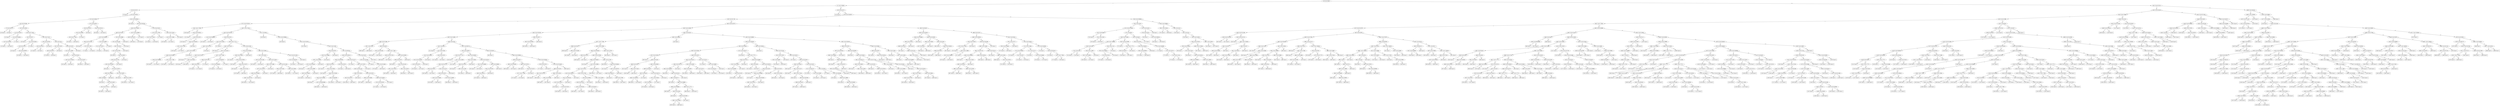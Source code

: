 digraph 12 {
    node [shape=ellipse]
    node [shape=ellipse]
    "(0) 6 Cut=0.0625" -> "(1) 1 Cut=1.382029" [label="<"]
    node [shape=ellipse]
    "(0) 6 Cut=0.0625" -> "(812) 3 Cut=167.322" [label=">="]
    node [shape=ellipse]
    "(1) 1 Cut=1.382029" -> "(2) 6 Cut=0.0175" [label="<"]
    node [shape=ellipse]
    "(1) 1 Cut=1.382029" -> "(123) 6 Cut=0.0175" [label=">="]
    node [shape=box]
    "(2) 6 Cut=0.0175" -> "(3) Class=0 " [label="<"]
    node [shape=ellipse]
    "(2) 6 Cut=0.0175" -> "(4) 4 Cut=0.005511" [label=">="]
    node [shape=ellipse]
    "(4) 4 Cut=0.005511" -> "(5) 3 Cut=232.698" [label="<"]
    node [shape=ellipse]
    "(4) 4 Cut=0.005511" -> "(62) 4 Cut=0.006148" [label=">="]
    node [shape=ellipse]
    "(5) 3 Cut=232.698" -> "(6) 4 Cut=0.001861" [label="<"]
    node [shape=ellipse]
    "(5) 3 Cut=232.698" -> "(51) 4 Cut=0.00312" [label=">="]
    node [shape=ellipse]
    "(6) 4 Cut=0.001861" -> "(7) 5 Cut=3.83774" [label="<"]
    node [shape=ellipse]
    "(6) 4 Cut=0.001861" -> "(10) 5 Cut=3.65331" [label=">="]
    node [shape=box]
    "(7) 5 Cut=3.83774" -> "(8) Class=0 " [label="<"]
    node [shape=box]
    "(7) 5 Cut=3.83774" -> "(9) Class=1 " [label=">="]
    node [shape=ellipse]
    "(10) 5 Cut=3.65331" -> "(11) 6 Cut=0.0375" [label="<"]
    node [shape=ellipse]
    "(10) 5 Cut=3.65331" -> "(18) 5 Cut=3.71493" [label=">="]
    node [shape=box]
    "(11) 6 Cut=0.0375" -> "(12) Class=0 " [label="<"]
    node [shape=ellipse]
    "(11) 6 Cut=0.0375" -> "(13) 4 Cut=0.004924" [label=">="]
    node [shape=ellipse]
    "(13) 4 Cut=0.004924" -> "(14) 5 Cut=3.61585" [label="<"]
    node [shape=box]
    "(13) 4 Cut=0.004924" -> "(17) Class=1 " [label=">="]
    node [shape=box]
    "(14) 5 Cut=3.61585" -> "(15) Class=1 " [label="<"]
    node [shape=box]
    "(14) 5 Cut=3.61585" -> "(16) Class=0 " [label=">="]
    node [shape=ellipse]
    "(18) 5 Cut=3.71493" -> "(19) 2 Cut=287.7" [label="<"]
    node [shape=ellipse]
    "(18) 5 Cut=3.71493" -> "(28) 5 Cut=3.72471" [label=">="]
    node [shape=box]
    "(19) 2 Cut=287.7" -> "(20) Class=1 " [label="<"]
    node [shape=ellipse]
    "(19) 2 Cut=287.7" -> "(21) 3 Cut=190.268" [label=">="]
    node [shape=ellipse]
    "(21) 3 Cut=190.268" -> "(22) 6 Cut=0.0375" [label="<"]
    node [shape=box]
    "(21) 3 Cut=190.268" -> "(27) Class=1 " [label=">="]
    node [shape=box]
    "(22) 6 Cut=0.0375" -> "(23) Class=0 " [label="<"]
    node [shape=ellipse]
    "(22) 6 Cut=0.0375" -> "(24) 4 Cut=0.003976" [label=">="]
    node [shape=box]
    "(24) 4 Cut=0.003976" -> "(25) Class=1 " [label="<"]
    node [shape=box]
    "(24) 4 Cut=0.003976" -> "(26) Class=0 " [label=">="]
    node [shape=ellipse]
    "(28) 5 Cut=3.72471" -> "(29) 3 Cut=139.254" [label="<"]
    node [shape=ellipse]
    "(28) 5 Cut=3.72471" -> "(34) 3 Cut=124.8" [label=">="]
    node [shape=ellipse]
    "(29) 3 Cut=139.254" -> "(30) 6 Cut=0.0375" [label="<"]
    node [shape=box]
    "(29) 3 Cut=139.254" -> "(33) Class=0 " [label=">="]
    node [shape=box]
    "(30) 6 Cut=0.0375" -> "(31) Class=0 " [label="<"]
    node [shape=box]
    "(30) 6 Cut=0.0375" -> "(32) Class=1 " [label=">="]
    node [shape=ellipse]
    "(34) 3 Cut=124.8" -> "(35) 2 Cut=178.675" [label="<"]
    node [shape=ellipse]
    "(34) 3 Cut=124.8" -> "(40) 6 Cut=0.0375" [label=">="]
    node [shape=ellipse]
    "(35) 2 Cut=178.675" -> "(36) 6 Cut=0.0375" [label="<"]
    node [shape=box]
    "(35) 2 Cut=178.675" -> "(39) Class=0 " [label=">="]
    node [shape=box]
    "(36) 6 Cut=0.0375" -> "(37) Class=0 " [label="<"]
    node [shape=box]
    "(36) 6 Cut=0.0375" -> "(38) Class=1 " [label=">="]
    node [shape=ellipse]
    "(40) 6 Cut=0.0375" -> "(41) 5 Cut=3.74092" [label="<"]
    node [shape=box]
    "(40) 6 Cut=0.0375" -> "(50) Class=1 " [label=">="]
    node [shape=box]
    "(41) 5 Cut=3.74092" -> "(42) Class=1 " [label="<"]
    node [shape=ellipse]
    "(41) 5 Cut=3.74092" -> "(43) 2 Cut=245.45" [label=">="]
    node [shape=ellipse]
    "(43) 2 Cut=245.45" -> "(44) 5 Cut=3.781349" [label="<"]
    node [shape=ellipse]
    "(43) 2 Cut=245.45" -> "(47) 5 Cut=3.81527" [label=">="]
    node [shape=box]
    "(44) 5 Cut=3.781349" -> "(45) Class=0 " [label="<"]
    node [shape=box]
    "(44) 5 Cut=3.781349" -> "(46) Class=1 " [label=">="]
    node [shape=box]
    "(47) 5 Cut=3.81527" -> "(48) Class=0 " [label="<"]
    node [shape=box]
    "(47) 5 Cut=3.81527" -> "(49) Class=1 " [label=">="]
    node [shape=ellipse]
    "(51) 4 Cut=0.00312" -> "(52) 6 Cut=0.0375" [label="<"]
    node [shape=ellipse]
    "(51) 4 Cut=0.00312" -> "(59) 3 Cut=255.513" [label=">="]
    node [shape=ellipse]
    "(52) 6 Cut=0.0375" -> "(53) 5 Cut=3.8306" [label="<"]
    node [shape=box]
    "(52) 6 Cut=0.0375" -> "(58) Class=1 " [label=">="]
    node [shape=ellipse]
    "(53) 5 Cut=3.8306" -> "(54) 5 Cut=3.77359" [label="<"]
    node [shape=box]
    "(53) 5 Cut=3.8306" -> "(57) Class=1 " [label=">="]
    node [shape=box]
    "(54) 5 Cut=3.77359" -> "(55) Class=1 " [label="<"]
    node [shape=box]
    "(54) 5 Cut=3.77359" -> "(56) Class=0 " [label=">="]
    node [shape=box]
    "(59) 3 Cut=255.513" -> "(60) Class=1 " [label="<"]
    node [shape=box]
    "(59) 3 Cut=255.513" -> "(61) Class=0 " [label=">="]
    node [shape=box]
    "(62) 4 Cut=0.006148" -> "(63) Class=0 " [label="<"]
    node [shape=ellipse]
    "(62) 4 Cut=0.006148" -> "(64) 4 Cut=0.061203" [label=">="]
    node [shape=ellipse]
    "(64) 4 Cut=0.061203" -> "(65) 4 Cut=0.019917" [label="<"]
    node [shape=ellipse]
    "(64) 4 Cut=0.061203" -> "(112) 6 Cut=0.0375" [label=">="]
    node [shape=ellipse]
    "(65) 4 Cut=0.019917" -> "(66) 6 Cut=0.0375" [label="<"]
    node [shape=ellipse]
    "(65) 4 Cut=0.019917" -> "(107) 5 Cut=2.034949" [label=">="]
    node [shape=ellipse]
    "(66) 6 Cut=0.0375" -> "(67) 5 Cut=3.60209" [label="<"]
    node [shape=ellipse]
    "(66) 6 Cut=0.0375" -> "(78) 5 Cut=3.65688" [label=">="]
    node [shape=ellipse]
    "(67) 5 Cut=3.60209" -> "(68) 4 Cut=0.017267" [label="<"]
    node [shape=ellipse]
    "(67) 5 Cut=3.60209" -> "(73) 5 Cut=3.65667" [label=">="]
    node [shape=box]
    "(68) 4 Cut=0.017267" -> "(69) Class=0 " [label="<"]
    node [shape=ellipse]
    "(68) 4 Cut=0.017267" -> "(70) 5 Cut=2.74871" [label=">="]
    node [shape=box]
    "(70) 5 Cut=2.74871" -> "(71) Class=1 " [label="<"]
    node [shape=box]
    "(70) 5 Cut=2.74871" -> "(72) Class=0 " [label=">="]
    node [shape=ellipse]
    "(73) 5 Cut=3.65667" -> "(74) 2 Cut=178.675" [label="<"]
    node [shape=box]
    "(73) 5 Cut=3.65667" -> "(77) Class=0 " [label=">="]
    node [shape=box]
    "(74) 2 Cut=178.675" -> "(75) Class=1 " [label="<"]
    node [shape=box]
    "(74) 2 Cut=178.675" -> "(76) Class=0 " [label=">="]
    node [shape=ellipse]
    "(78) 5 Cut=3.65688" -> "(79) 3 Cut=253.508" [label="<"]
    node [shape=box]
    "(78) 5 Cut=3.65688" -> "(106) Class=0 " [label=">="]
    node [shape=ellipse]
    "(79) 3 Cut=253.508" -> "(80) 3 Cut=253.3" [label="<"]
    node [shape=box]
    "(79) 3 Cut=253.508" -> "(105) Class=1 " [label=">="]
    node [shape=ellipse]
    "(80) 3 Cut=253.3" -> "(81) 5 Cut=2.97756" [label="<"]
    node [shape=box]
    "(80) 3 Cut=253.3" -> "(104) Class=0 " [label=">="]
    node [shape=box]
    "(81) 5 Cut=2.97756" -> "(82) Class=0 " [label="<"]
    node [shape=ellipse]
    "(81) 5 Cut=2.97756" -> "(83) 2 Cut=463.3" [label=">="]
    node [shape=ellipse]
    "(83) 2 Cut=463.3" -> "(84) 3 Cut=217.378" [label="<"]
    node [shape=box]
    "(83) 2 Cut=463.3" -> "(103) Class=1 " [label=">="]
    node [shape=ellipse]
    "(84) 3 Cut=217.378" -> "(85) 4 Cut=0.007955" [label="<"]
    node [shape=box]
    "(84) 3 Cut=217.378" -> "(102) Class=0 " [label=">="]
    node [shape=box]
    "(85) 4 Cut=0.007955" -> "(86) Class=1 " [label="<"]
    node [shape=ellipse]
    "(85) 4 Cut=0.007955" -> "(87) 2 Cut=178.675" [label=">="]
    node [shape=ellipse]
    "(87) 2 Cut=178.675" -> "(88) 5 Cut=3.56346" [label="<"]
    node [shape=ellipse]
    "(87) 2 Cut=178.675" -> "(97) 5 Cut=3.44971" [label=">="]
    node [shape=ellipse]
    "(88) 5 Cut=3.56346" -> "(89) 2 Cut=94.65" [label="<"]
    node [shape=box]
    "(88) 5 Cut=3.56346" -> "(96) Class=0 " [label=">="]
    node [shape=box]
    "(89) 2 Cut=94.65" -> "(90) Class=0 " [label="<"]
    node [shape=ellipse]
    "(89) 2 Cut=94.65" -> "(91) 5 Cut=3.46517" [label=">="]
    node [shape=ellipse]
    "(91) 5 Cut=3.46517" -> "(92) 3 Cut=75.7723" [label="<"]
    node [shape=box]
    "(91) 5 Cut=3.46517" -> "(95) Class=1 " [label=">="]
    node [shape=box]
    "(92) 3 Cut=75.7723" -> "(93) Class=1 " [label="<"]
    node [shape=box]
    "(92) 3 Cut=75.7723" -> "(94) Class=0 " [label=">="]
    node [shape=box]
    "(97) 5 Cut=3.44971" -> "(98) Class=0 " [label="<"]
    node [shape=ellipse]
    "(97) 5 Cut=3.44971" -> "(99) 3 Cut=110.697" [label=">="]
    node [shape=box]
    "(99) 3 Cut=110.697" -> "(100) Class=0 " [label="<"]
    node [shape=box]
    "(99) 3 Cut=110.697" -> "(101) Class=1 " [label=">="]
    node [shape=ellipse]
    "(107) 5 Cut=2.034949" -> "(108) 6 Cut=0.0375" [label="<"]
    node [shape=box]
    "(107) 5 Cut=2.034949" -> "(111) Class=0 " [label=">="]
    node [shape=box]
    "(108) 6 Cut=0.0375" -> "(109) Class=1 " [label="<"]
    node [shape=box]
    "(108) 6 Cut=0.0375" -> "(110) Class=0 " [label=">="]
    node [shape=ellipse]
    "(112) 6 Cut=0.0375" -> "(113) 5 Cut=1.79761" [label="<"]
    node [shape=ellipse]
    "(112) 6 Cut=0.0375" -> "(118) 5 Cut=1.91325" [label=">="]
    node [shape=ellipse]
    "(113) 5 Cut=1.79761" -> "(114) 5 Cut=1.31916" [label="<"]
    node [shape=box]
    "(113) 5 Cut=1.79761" -> "(117) Class=1 " [label=">="]
    node [shape=box]
    "(114) 5 Cut=1.31916" -> "(115) Class=1 " [label="<"]
    node [shape=box]
    "(114) 5 Cut=1.31916" -> "(116) Class=0 " [label=">="]
    node [shape=ellipse]
    "(118) 5 Cut=1.91325" -> "(119) 3 Cut=11.8843" [label="<"]
    node [shape=box]
    "(118) 5 Cut=1.91325" -> "(122) Class=0 " [label=">="]
    node [shape=box]
    "(119) 3 Cut=11.8843" -> "(120) Class=0 " [label="<"]
    node [shape=box]
    "(119) 3 Cut=11.8843" -> "(121) Class=1 " [label=">="]
    node [shape=box]
    "(123) 6 Cut=0.0175" -> "(124) Class=0 " [label="<"]
    node [shape=ellipse]
    "(123) 6 Cut=0.0175" -> "(125) 4 Cut=0.056767" [label=">="]
    node [shape=ellipse]
    "(125) 4 Cut=0.056767" -> "(126) 3 Cut=101.736" [label="<"]
    node [shape=ellipse]
    "(125) 4 Cut=0.056767" -> "(729) 0 Cut=0.008935" [label=">="]
    node [shape=ellipse]
    "(126) 3 Cut=101.736" -> "(127) 4 Cut=0.007451" [label="<"]
    node [shape=ellipse]
    "(126) 3 Cut=101.736" -> "(282) 4 Cut=0.019775" [label=">="]
    node [shape=ellipse]
    "(127) 4 Cut=0.007451" -> "(128) 1 Cut=1.77085" [label="<"]
    node [shape=ellipse]
    "(127) 4 Cut=0.007451" -> "(139) 1 Cut=2.27106" [label=">="]
    node [shape=box]
    "(128) 1 Cut=1.77085" -> "(129) Class=0 " [label="<"]
    node [shape=ellipse]
    "(128) 1 Cut=1.77085" -> "(130) 4 Cut=0.005511" [label=">="]
    node [shape=box]
    "(130) 4 Cut=0.005511" -> "(131) Class=1 " [label="<"]
    node [shape=ellipse]
    "(130) 4 Cut=0.005511" -> "(132) 6 Cut=0.0375" [label=">="]
    node [shape=box]
    "(132) 6 Cut=0.0375" -> "(133) Class=0 " [label="<"]
    node [shape=ellipse]
    "(132) 6 Cut=0.0375" -> "(134) 5 Cut=3.654379" [label=">="]
    node [shape=ellipse]
    "(134) 5 Cut=3.654379" -> "(135) 1 Cut=2.27106" [label="<"]
    node [shape=box]
    "(134) 5 Cut=3.654379" -> "(138) Class=1 " [label=">="]
    node [shape=box]
    "(135) 1 Cut=2.27106" -> "(136) Class=1 " [label="<"]
    node [shape=box]
    "(135) 1 Cut=2.27106" -> "(137) Class=0 " [label=">="]
    node [shape=ellipse]
    "(139) 1 Cut=2.27106" -> "(140) 4 Cut=0.007474" [label="<"]
    node [shape=ellipse]
    "(139) 1 Cut=2.27106" -> "(217) 2 Cut=68.9" [label=">="]
    node [shape=ellipse]
    "(140) 4 Cut=0.007474" -> "(141) 0 Cut=0.008909" [label="<"]
    node [shape=ellipse]
    "(140) 4 Cut=0.007474" -> "(144) 6 Cut=0.0375" [label=">="]
    node [shape=box]
    "(141) 0 Cut=0.008909" -> "(142) Class=1 " [label="<"]
    node [shape=box]
    "(141) 0 Cut=0.008909" -> "(143) Class=0 " [label=">="]
    node [shape=ellipse]
    "(144) 6 Cut=0.0375" -> "(145) 5 Cut=2.31934" [label="<"]
    node [shape=ellipse]
    "(144) 6 Cut=0.0375" -> "(158) 1 Cut=1.77771" [label=">="]
    node [shape=ellipse]
    "(145) 5 Cut=2.31934" -> "(146) 1 Cut=2.01724" [label="<"]
    node [shape=box]
    "(145) 5 Cut=2.31934" -> "(157) Class=0 " [label=">="]
    node [shape=ellipse]
    "(146) 1 Cut=2.01724" -> "(147) 2 Cut=178.675" [label="<"]
    node [shape=box]
    "(146) 1 Cut=2.01724" -> "(156) Class=1 " [label=">="]
    node [shape=ellipse]
    "(147) 2 Cut=178.675" -> "(148) 4 Cut=0.052081" [label="<"]
    node [shape=box]
    "(147) 2 Cut=178.675" -> "(155) Class=0 " [label=">="]
    node [shape=ellipse]
    "(148) 4 Cut=0.052081" -> "(149) 0 Cut=0.008909" [label="<"]
    node [shape=ellipse]
    "(148) 4 Cut=0.052081" -> "(152) 1 Cut=1.77092" [label=">="]
    node [shape=box]
    "(149) 0 Cut=0.008909" -> "(150) Class=1 " [label="<"]
    node [shape=box]
    "(149) 0 Cut=0.008909" -> "(151) Class=0 " [label=">="]
    node [shape=box]
    "(152) 1 Cut=1.77092" -> "(153) Class=1 " [label="<"]
    node [shape=box]
    "(152) 1 Cut=1.77092" -> "(154) Class=0 " [label=">="]
    node [shape=ellipse]
    "(158) 1 Cut=1.77771" -> "(159) 2 Cut=110.95" [label="<"]
    node [shape=ellipse]
    "(158) 1 Cut=1.77771" -> "(178) 3 Cut=61.4763" [label=">="]
    node [shape=box]
    "(159) 2 Cut=110.95" -> "(160) Class=0 " [label="<"]
    node [shape=ellipse]
    "(159) 2 Cut=110.95" -> "(161) 2 Cut=130.05" [label=">="]
    node [shape=ellipse]
    "(161) 2 Cut=130.05" -> "(162) 5 Cut=3.37479" [label="<"]
    node [shape=ellipse]
    "(161) 2 Cut=130.05" -> "(167) 1 Cut=1.77085" [label=">="]
    node [shape=box]
    "(162) 5 Cut=3.37479" -> "(163) Class=0 " [label="<"]
    node [shape=ellipse]
    "(162) 5 Cut=3.37479" -> "(164) 5 Cut=3.5025" [label=">="]
    node [shape=box]
    "(164) 5 Cut=3.5025" -> "(165) Class=1 " [label="<"]
    node [shape=box]
    "(164) 5 Cut=3.5025" -> "(166) Class=0 " [label=">="]
    node [shape=ellipse]
    "(167) 1 Cut=1.77085" -> "(168) 3 Cut=87.0701" [label="<"]
    node [shape=ellipse]
    "(167) 1 Cut=1.77085" -> "(173) 3 Cut=99.9412" [label=">="]
    node [shape=ellipse]
    "(168) 3 Cut=87.0701" -> "(169) 4 Cut=0.01877" [label="<"]
    node [shape=box]
    "(168) 3 Cut=87.0701" -> "(172) Class=0 " [label=">="]
    node [shape=box]
    "(169) 4 Cut=0.01877" -> "(170) Class=1 " [label="<"]
    node [shape=box]
    "(169) 4 Cut=0.01877" -> "(171) Class=0 " [label=">="]
    node [shape=ellipse]
    "(173) 3 Cut=99.9412" -> "(174) 4 Cut=0.048185" [label="<"]
    node [shape=box]
    "(173) 3 Cut=99.9412" -> "(177) Class=1 " [label=">="]
    node [shape=box]
    "(174) 4 Cut=0.048185" -> "(175) Class=0 " [label="<"]
    node [shape=box]
    "(174) 4 Cut=0.048185" -> "(176) Class=1 " [label=">="]
    node [shape=ellipse]
    "(178) 3 Cut=61.4763" -> "(179) 4 Cut=0.022818" [label="<"]
    node [shape=ellipse]
    "(178) 3 Cut=61.4763" -> "(190) 5 Cut=3.55654" [label=">="]
    node [shape=ellipse]
    "(179) 4 Cut=0.022818" -> "(180) 5 Cut=3.39872" [label="<"]
    node [shape=box]
    "(179) 4 Cut=0.022818" -> "(189) Class=0 " [label=">="]
    node [shape=box]
    "(180) 5 Cut=3.39872" -> "(181) Class=0 " [label="<"]
    node [shape=ellipse]
    "(180) 5 Cut=3.39872" -> "(182) 4 Cut=0.015816" [label=">="]
    node [shape=box]
    "(182) 4 Cut=0.015816" -> "(183) Class=1 " [label="<"]
    node [shape=ellipse]
    "(182) 4 Cut=0.015816" -> "(184) 4 Cut=0.019771" [label=">="]
    node [shape=box]
    "(184) 4 Cut=0.019771" -> "(185) Class=0 " [label="<"]
    node [shape=ellipse]
    "(184) 4 Cut=0.019771" -> "(186) 1 Cut=2.01724" [label=">="]
    node [shape=box]
    "(186) 1 Cut=2.01724" -> "(187) Class=0 " [label="<"]
    node [shape=box]
    "(186) 1 Cut=2.01724" -> "(188) Class=1 " [label=">="]
    node [shape=ellipse]
    "(190) 5 Cut=3.55654" -> "(191) 2 Cut=130.05" [label="<"]
    node [shape=ellipse]
    "(190) 5 Cut=3.55654" -> "(212) 0 Cut=0.011284" [label=">="]
    node [shape=ellipse]
    "(191) 2 Cut=130.05" -> "(192) 0 Cut=0.011284" [label="<"]
    node [shape=ellipse]
    "(191) 2 Cut=130.05" -> "(195) 5 Cut=3.24799" [label=">="]
    node [shape=box]
    "(192) 0 Cut=0.011284" -> "(193) Class=1 " [label="<"]
    node [shape=box]
    "(192) 0 Cut=0.011284" -> "(194) Class=0 " [label=">="]
    node [shape=ellipse]
    "(195) 5 Cut=3.24799" -> "(196) 5 Cut=2.24891" [label="<"]
    node [shape=ellipse]
    "(195) 5 Cut=3.24799" -> "(205) 0 Cut=0.011284" [label=">="]
    node [shape=ellipse]
    "(196) 5 Cut=2.24891" -> "(197) 2 Cut=178.675" [label="<"]
    node [shape=box]
    "(196) 5 Cut=2.24891" -> "(204) Class=0 " [label=">="]
    node [shape=ellipse]
    "(197) 2 Cut=178.675" -> "(198) 4 Cut=0.052081" [label="<"]
    node [shape=box]
    "(197) 2 Cut=178.675" -> "(203) Class=1 " [label=">="]
    node [shape=ellipse]
    "(198) 4 Cut=0.052081" -> "(199) 1 Cut=2.01724" [label="<"]
    node [shape=box]
    "(198) 4 Cut=0.052081" -> "(202) Class=0 " [label=">="]
    node [shape=box]
    "(199) 1 Cut=2.01724" -> "(200) Class=1 " [label="<"]
    node [shape=box]
    "(199) 1 Cut=2.01724" -> "(201) Class=0 " [label=">="]
    node [shape=ellipse]
    "(205) 0 Cut=0.011284" -> "(206) 5 Cut=3.5194" [label="<"]
    node [shape=ellipse]
    "(205) 0 Cut=0.011284" -> "(209) 5 Cut=3.3498" [label=">="]
    node [shape=box]
    "(206) 5 Cut=3.5194" -> "(207) Class=0 " [label="<"]
    node [shape=box]
    "(206) 5 Cut=3.5194" -> "(208) Class=1 " [label=">="]
    node [shape=box]
    "(209) 5 Cut=3.3498" -> "(210) Class=1 " [label="<"]
    node [shape=box]
    "(209) 5 Cut=3.3498" -> "(211) Class=0 " [label=">="]
    node [shape=ellipse]
    "(212) 0 Cut=0.011284" -> "(213) 3 Cut=66.8197" [label="<"]
    node [shape=box]
    "(212) 0 Cut=0.011284" -> "(216) Class=0 " [label=">="]
    node [shape=box]
    "(213) 3 Cut=66.8197" -> "(214) Class=1 " [label="<"]
    node [shape=box]
    "(213) 3 Cut=66.8197" -> "(215) Class=0 " [label=">="]
    node [shape=box]
    "(217) 2 Cut=68.9" -> "(218) Class=0 " [label="<"]
    node [shape=ellipse]
    "(217) 2 Cut=68.9" -> "(219) 4 Cut=0.008645" [label=">="]
    node [shape=box]
    "(219) 4 Cut=0.008645" -> "(220) Class=0 " [label="<"]
    node [shape=ellipse]
    "(219) 4 Cut=0.008645" -> "(221) 4 Cut=0.010013" [label=">="]
    node [shape=box]
    "(221) 4 Cut=0.010013" -> "(222) Class=1 " [label="<"]
    node [shape=ellipse]
    "(221) 4 Cut=0.010013" -> "(223) 2 Cut=110.95" [label=">="]
    node [shape=ellipse]
    "(223) 2 Cut=110.95" -> "(224) 6 Cut=0.0375" [label="<"]
    node [shape=ellipse]
    "(223) 2 Cut=110.95" -> "(237) 3 Cut=99.202" [label=">="]
    node [shape=ellipse]
    "(224) 6 Cut=0.0375" -> "(225) 5 Cut=3.49882" [label="<"]
    node [shape=box]
    "(224) 6 Cut=0.0375" -> "(236) Class=0 " [label=">="]
    node [shape=ellipse]
    "(225) 5 Cut=3.49882" -> "(226) 1 Cut=2.28556" [label="<"]
    node [shape=box]
    "(225) 5 Cut=3.49882" -> "(235) Class=0 " [label=">="]
    node [shape=ellipse]
    "(226) 1 Cut=2.28556" -> "(227) 4 Cut=0.022818" [label="<"]
    node [shape=box]
    "(226) 1 Cut=2.28556" -> "(234) Class=0 " [label=">="]
    node [shape=box]
    "(227) 4 Cut=0.022818" -> "(228) Class=1 " [label="<"]
    node [shape=ellipse]
    "(227) 4 Cut=0.022818" -> "(229) 5 Cut=3.09667" [label=">="]
    node [shape=ellipse]
    "(229) 5 Cut=3.09667" -> "(230) 5 Cut=3.00302" [label="<"]
    node [shape=box]
    "(229) 5 Cut=3.09667" -> "(233) Class=0 " [label=">="]
    node [shape=box]
    "(230) 5 Cut=3.00302" -> "(231) Class=0 " [label="<"]
    node [shape=box]
    "(230) 5 Cut=3.00302" -> "(232) Class=1 " [label=">="]
    node [shape=ellipse]
    "(237) 3 Cut=99.202" -> "(238) 0 Cut=0.000115" [label="<"]
    node [shape=ellipse]
    "(237) 3 Cut=99.202" -> "(275) 6 Cut=0.0375" [label=">="]
    node [shape=ellipse]
    "(238) 0 Cut=0.000115" -> "(239) 3 Cut=93.9306" [label="<"]
    node [shape=ellipse]
    "(238) 0 Cut=0.000115" -> "(256) 4 Cut=0.011577" [label=">="]
    node [shape=ellipse]
    "(239) 3 Cut=93.9306" -> "(240) 6 Cut=0.0375" [label="<"]
    node [shape=ellipse]
    "(239) 3 Cut=93.9306" -> "(253) 6 Cut=0.0375" [label=">="]
    node [shape=box]
    "(240) 6 Cut=0.0375" -> "(241) Class=0 " [label="<"]
    node [shape=ellipse]
    "(240) 6 Cut=0.0375" -> "(242) 5 Cut=3.39322" [label=">="]
    node [shape=box]
    "(242) 5 Cut=3.39322" -> "(243) Class=0 " [label="<"]
    node [shape=ellipse]
    "(242) 5 Cut=3.39322" -> "(244) 3 Cut=79.2039" [label=">="]
    node [shape=ellipse]
    "(244) 3 Cut=79.2039" -> "(245) 4 Cut=0.013495" [label="<"]
    node [shape=ellipse]
    "(244) 3 Cut=79.2039" -> "(250) 3 Cut=88.489" [label=">="]
    node [shape=box]
    "(245) 4 Cut=0.013495" -> "(246) Class=1 " [label="<"]
    node [shape=ellipse]
    "(245) 4 Cut=0.013495" -> "(247) 3 Cut=66.602999" [label=">="]
    node [shape=box]
    "(247) 3 Cut=66.602999" -> "(248) Class=1 " [label="<"]
    node [shape=box]
    "(247) 3 Cut=66.602999" -> "(249) Class=0 " [label=">="]
    node [shape=box]
    "(250) 3 Cut=88.489" -> "(251) Class=0 " [label="<"]
    node [shape=box]
    "(250) 3 Cut=88.489" -> "(252) Class=1 " [label=">="]
    node [shape=box]
    "(253) 6 Cut=0.0375" -> "(254) Class=1 " [label="<"]
    node [shape=box]
    "(253) 6 Cut=0.0375" -> "(255) Class=0 " [label=">="]
    node [shape=box]
    "(256) 4 Cut=0.011577" -> "(257) Class=1 " [label="<"]
    node [shape=ellipse]
    "(256) 4 Cut=0.011577" -> "(258) 2 Cut=178.675" [label=">="]
    node [shape=ellipse]
    "(258) 2 Cut=178.675" -> "(259) 3 Cut=85.1216" [label="<"]
    node [shape=box]
    "(258) 2 Cut=178.675" -> "(274) Class=0 " [label=">="]
    node [shape=ellipse]
    "(259) 3 Cut=85.1216" -> "(260) 2 Cut=130.05" [label="<"]
    node [shape=ellipse]
    "(259) 3 Cut=85.1216" -> "(265) 6 Cut=0.0375" [label=">="]
    node [shape=ellipse]
    "(260) 2 Cut=130.05" -> "(261) 6 Cut=0.0375" [label="<"]
    node [shape=box]
    "(260) 2 Cut=130.05" -> "(264) Class=0 " [label=">="]
    node [shape=box]
    "(261) 6 Cut=0.0375" -> "(262) Class=0 " [label="<"]
    node [shape=box]
    "(261) 6 Cut=0.0375" -> "(263) Class=1 " [label=">="]
    node [shape=ellipse]
    "(265) 6 Cut=0.0375" -> "(266) 4 Cut=0.01666" [label="<"]
    node [shape=ellipse]
    "(265) 6 Cut=0.0375" -> "(269) 4 Cut=0.034813" [label=">="]
    node [shape=box]
    "(266) 4 Cut=0.01666" -> "(267) Class=1 " [label="<"]
    node [shape=box]
    "(266) 4 Cut=0.01666" -> "(268) Class=0 " [label=">="]
    node [shape=ellipse]
    "(269) 4 Cut=0.034813" -> "(270) 4 Cut=0.025187" [label="<"]
    node [shape=box]
    "(269) 4 Cut=0.034813" -> "(273) Class=1 " [label=">="]
    node [shape=box]
    "(270) 4 Cut=0.025187" -> "(271) Class=1 " [label="<"]
    node [shape=box]
    "(270) 4 Cut=0.025187" -> "(272) Class=0 " [label=">="]
    node [shape=ellipse]
    "(275) 6 Cut=0.0375" -> "(276) 3 Cut=100.394" [label="<"]
    node [shape=box]
    "(275) 6 Cut=0.0375" -> "(281) Class=1 " [label=">="]
    node [shape=box]
    "(276) 3 Cut=100.394" -> "(277) Class=0 " [label="<"]
    node [shape=ellipse]
    "(276) 3 Cut=100.394" -> "(278) 4 Cut=0.014046" [label=">="]
    node [shape=box]
    "(278) 4 Cut=0.014046" -> "(279) Class=1 " [label="<"]
    node [shape=box]
    "(278) 4 Cut=0.014046" -> "(280) Class=0 " [label=">="]
    node [shape=ellipse]
    "(282) 4 Cut=0.019775" -> "(283) 5 Cut=3.45362" [label="<"]
    node [shape=ellipse]
    "(282) 4 Cut=0.019775" -> "(642) 0 Cut=9e-05" [label=">="]
    node [shape=ellipse]
    "(283) 5 Cut=3.45362" -> "(284) 0 Cut=0.020104" [label="<"]
    node [shape=ellipse]
    "(283) 5 Cut=3.45362" -> "(395) 2 Cut=245.45" [label=">="]
    node [shape=ellipse]
    "(284) 0 Cut=0.020104" -> "(285) 5 Cut=2.44093" [label="<"]
    node [shape=ellipse]
    "(284) 0 Cut=0.020104" -> "(390) 2 Cut=287.7" [label=">="]
    node [shape=ellipse]
    "(285) 5 Cut=2.44093" -> "(286) 3 Cut=215.969" [label="<"]
    node [shape=ellipse]
    "(285) 5 Cut=2.44093" -> "(309) 0 Cut=2e-06" [label=">="]
    node [shape=ellipse]
    "(286) 3 Cut=215.969" -> "(287) 1 Cut=2.0316" [label="<"]
    node [shape=ellipse]
    "(286) 3 Cut=215.969" -> "(290) 0 Cut=9e-05" [label=">="]
    node [shape=box]
    "(287) 1 Cut=2.0316" -> "(288) Class=1 " [label="<"]
    node [shape=box]
    "(287) 1 Cut=2.0316" -> "(289) Class=0 " [label=">="]
    node [shape=ellipse]
    "(290) 0 Cut=9e-05" -> "(291) 3 Cut=252.592" [label="<"]
    node [shape=ellipse]
    "(290) 0 Cut=9e-05" -> "(294) 1 Cut=1.77085" [label=">="]
    node [shape=box]
    "(291) 3 Cut=252.592" -> "(292) Class=1 " [label="<"]
    node [shape=box]
    "(291) 3 Cut=252.592" -> "(293) Class=0 " [label=">="]
    node [shape=ellipse]
    "(294) 1 Cut=1.77085" -> "(295) 4 Cut=0.017233" [label="<"]
    node [shape=ellipse]
    "(294) 1 Cut=1.77085" -> "(298) 4 Cut=0.018003" [label=">="]
    node [shape=box]
    "(295) 4 Cut=0.017233" -> "(296) Class=1 " [label="<"]
    node [shape=box]
    "(295) 4 Cut=0.017233" -> "(297) Class=0 " [label=">="]
    node [shape=ellipse]
    "(298) 4 Cut=0.018003" -> "(299) 6 Cut=0.0375" [label="<"]
    node [shape=box]
    "(298) 4 Cut=0.018003" -> "(308) Class=0 " [label=">="]
    node [shape=box]
    "(299) 6 Cut=0.0375" -> "(300) Class=1 " [label="<"]
    node [shape=ellipse]
    "(299) 6 Cut=0.0375" -> "(301) 3 Cut=234.318" [label=">="]
    node [shape=ellipse]
    "(301) 3 Cut=234.318" -> "(302) 1 Cut=2.03153" [label="<"]
    node [shape=ellipse]
    "(301) 3 Cut=234.318" -> "(305) 1 Cut=2.03153" [label=">="]
    node [shape=box]
    "(302) 1 Cut=2.03153" -> "(303) Class=0 " [label="<"]
    node [shape=box]
    "(302) 1 Cut=2.03153" -> "(304) Class=1 " [label=">="]
    node [shape=box]
    "(305) 1 Cut=2.03153" -> "(306) Class=1 " [label="<"]
    node [shape=box]
    "(305) 1 Cut=2.03153" -> "(307) Class=0 " [label=">="]
    node [shape=ellipse]
    "(309) 0 Cut=2e-06" -> "(310) 2 Cut=463.3" [label="<"]
    node [shape=ellipse]
    "(309) 0 Cut=2e-06" -> "(323) 2 Cut=395.275" [label=">="]
    node [shape=box]
    "(310) 2 Cut=463.3" -> "(311) Class=0 " [label="<"]
    node [shape=ellipse]
    "(310) 2 Cut=463.3" -> "(312) 5 Cut=3.3304" [label=">="]
    node [shape=ellipse]
    "(312) 5 Cut=3.3304" -> "(313) 5 Cut=2.65832" [label="<"]
    node [shape=ellipse]
    "(312) 5 Cut=3.3304" -> "(320) 6 Cut=0.0375" [label=">="]
    node [shape=ellipse]
    "(313) 5 Cut=2.65832" -> "(314) 4 Cut=0.014439" [label="<"]
    node [shape=box]
    "(313) 5 Cut=2.65832" -> "(319) Class=0 " [label=">="]
    node [shape=ellipse]
    "(314) 4 Cut=0.014439" -> "(315) 6 Cut=0.0375" [label="<"]
    node [shape=box]
    "(314) 4 Cut=0.014439" -> "(318) Class=1 " [label=">="]
    node [shape=box]
    "(315) 6 Cut=0.0375" -> "(316) Class=0 " [label="<"]
    node [shape=box]
    "(315) 6 Cut=0.0375" -> "(317) Class=1 " [label=">="]
    node [shape=box]
    "(320) 6 Cut=0.0375" -> "(321) Class=0 " [label="<"]
    node [shape=box]
    "(320) 6 Cut=0.0375" -> "(322) Class=1 " [label=">="]
    node [shape=ellipse]
    "(323) 2 Cut=395.275" -> "(324) 3 Cut=136.621" [label="<"]
    node [shape=ellipse]
    "(323) 2 Cut=395.275" -> "(361) 0 Cut=9e-05" [label=">="]
    node [shape=ellipse]
    "(324) 3 Cut=136.621" -> "(325) 3 Cut=117.215" [label="<"]
    node [shape=ellipse]
    "(324) 3 Cut=136.621" -> "(342) 0 Cut=0.000203" [label=">="]
    node [shape=box]
    "(325) 3 Cut=117.215" -> "(326) Class=0 " [label="<"]
    node [shape=ellipse]
    "(325) 3 Cut=117.215" -> "(327) 1 Cut=2.28556" [label=">="]
    node [shape=ellipse]
    "(327) 1 Cut=2.28556" -> "(328) 4 Cut=0.012713" [label="<"]
    node [shape=box]
    "(327) 1 Cut=2.28556" -> "(341) Class=0 " [label=">="]
    node [shape=ellipse]
    "(328) 4 Cut=0.012713" -> "(329) 6 Cut=0.0375" [label="<"]
    node [shape=ellipse]
    "(328) 4 Cut=0.012713" -> "(332) 3 Cut=135.78" [label=">="]
    node [shape=box]
    "(329) 6 Cut=0.0375" -> "(330) Class=0 " [label="<"]
    node [shape=box]
    "(329) 6 Cut=0.0375" -> "(331) Class=1 " [label=">="]
    node [shape=ellipse]
    "(332) 3 Cut=135.78" -> "(333) 6 Cut=0.0375" [label="<"]
    node [shape=box]
    "(332) 3 Cut=135.78" -> "(340) Class=0 " [label=">="]
    node [shape=ellipse]
    "(333) 6 Cut=0.0375" -> "(334) 5 Cut=3.143469" [label="<"]
    node [shape=ellipse]
    "(333) 6 Cut=0.0375" -> "(337) 5 Cut=3.143469" [label=">="]
    node [shape=box]
    "(334) 5 Cut=3.143469" -> "(335) Class=1 " [label="<"]
    node [shape=box]
    "(334) 5 Cut=3.143469" -> "(336) Class=0 " [label=">="]
    node [shape=box]
    "(337) 5 Cut=3.143469" -> "(338) Class=0 " [label="<"]
    node [shape=box]
    "(337) 5 Cut=3.143469" -> "(339) Class=1 " [label=">="]
    node [shape=ellipse]
    "(342) 0 Cut=0.000203" -> "(343) 5 Cut=3.35645" [label="<"]
    node [shape=ellipse]
    "(342) 0 Cut=0.000203" -> "(350) 4 Cut=0.007532" [label=">="]
    node [shape=ellipse]
    "(343) 5 Cut=3.35645" -> "(344) 6 Cut=0.0375" [label="<"]
    node [shape=box]
    "(343) 5 Cut=3.35645" -> "(349) Class=0 " [label=">="]
    node [shape=box]
    "(344) 6 Cut=0.0375" -> "(345) Class=0 " [label="<"]
    node [shape=ellipse]
    "(344) 6 Cut=0.0375" -> "(346) 5 Cut=3.15281" [label=">="]
    node [shape=box]
    "(346) 5 Cut=3.15281" -> "(347) Class=0 " [label="<"]
    node [shape=box]
    "(346) 5 Cut=3.15281" -> "(348) Class=1 " [label=">="]
    node [shape=ellipse]
    "(350) 4 Cut=0.007532" -> "(351) 0 Cut=0.008935" [label="<"]
    node [shape=ellipse]
    "(350) 4 Cut=0.007532" -> "(354) 0 Cut=0.008935" [label=">="]
    node [shape=box]
    "(351) 0 Cut=0.008935" -> "(352) Class=1 " [label="<"]
    node [shape=box]
    "(351) 0 Cut=0.008935" -> "(353) Class=0 " [label=">="]
    node [shape=ellipse]
    "(354) 0 Cut=0.008935" -> "(355) 3 Cut=159.785" [label="<"]
    node [shape=box]
    "(354) 0 Cut=0.008935" -> "(360) Class=0 " [label=">="]
    node [shape=ellipse]
    "(355) 3 Cut=159.785" -> "(356) 5 Cut=2.90113" [label="<"]
    node [shape=box]
    "(355) 3 Cut=159.785" -> "(359) Class=0 " [label=">="]
    node [shape=box]
    "(356) 5 Cut=2.90113" -> "(357) Class=0 " [label="<"]
    node [shape=box]
    "(356) 5 Cut=2.90113" -> "(358) Class=1 " [label=">="]
    node [shape=box]
    "(361) 0 Cut=9e-05" -> "(362) Class=1 " [label="<"]
    node [shape=ellipse]
    "(361) 0 Cut=9e-05" -> "(363) 4 Cut=0.008815" [label=">="]
    node [shape=ellipse]
    "(363) 4 Cut=0.008815" -> "(364) 6 Cut=0.0375" [label="<"]
    node [shape=ellipse]
    "(363) 4 Cut=0.008815" -> "(375) 0 Cut=0.000203" [label=">="]
    node [shape=ellipse]
    "(364) 6 Cut=0.0375" -> "(365) 4 Cut=0.005503" [label="<"]
    node [shape=ellipse]
    "(364) 6 Cut=0.0375" -> "(368) 5 Cut=3.32753" [label=">="]
    node [shape=box]
    "(365) 4 Cut=0.005503" -> "(366) Class=1 " [label="<"]
    node [shape=box]
    "(365) 4 Cut=0.005503" -> "(367) Class=0 " [label=">="]
    node [shape=box]
    "(368) 5 Cut=3.32753" -> "(369) Class=0 " [label="<"]
    node [shape=ellipse]
    "(368) 5 Cut=3.32753" -> "(370) 5 Cut=3.40717" [label=">="]
    node [shape=ellipse]
    "(370) 5 Cut=3.40717" -> "(371) 1 Cut=1.77085" [label="<"]
    node [shape=box]
    "(370) 5 Cut=3.40717" -> "(374) Class=0 " [label=">="]
    node [shape=box]
    "(371) 1 Cut=1.77085" -> "(372) Class=1 " [label="<"]
    node [shape=box]
    "(371) 1 Cut=1.77085" -> "(373) Class=0 " [label=">="]
    node [shape=ellipse]
    "(375) 0 Cut=0.000203" -> "(376) 6 Cut=0.0375" [label="<"]
    node [shape=ellipse]
    "(375) 0 Cut=0.000203" -> "(379) 4 Cut=0.014439" [label=">="]
    node [shape=box]
    "(376) 6 Cut=0.0375" -> "(377) Class=1 " [label="<"]
    node [shape=box]
    "(376) 6 Cut=0.0375" -> "(378) Class=0 " [label=">="]
    node [shape=ellipse]
    "(379) 4 Cut=0.014439" -> "(380) 6 Cut=0.0375" [label="<"]
    node [shape=box]
    "(379) 4 Cut=0.014439" -> "(389) Class=0 " [label=">="]
    node [shape=ellipse]
    "(380) 6 Cut=0.0375" -> "(381) 5 Cut=2.97756" [label="<"]
    node [shape=ellipse]
    "(380) 6 Cut=0.0375" -> "(384) 1 Cut=2.02474" [label=">="]
    node [shape=box]
    "(381) 5 Cut=2.97756" -> "(382) Class=0 " [label="<"]
    node [shape=box]
    "(381) 5 Cut=2.97756" -> "(383) Class=1 " [label=">="]
    node [shape=ellipse]
    "(384) 1 Cut=2.02474" -> "(385) 3 Cut=252.861" [label="<"]
    node [shape=box]
    "(384) 1 Cut=2.02474" -> "(388) Class=1 " [label=">="]
    node [shape=box]
    "(385) 3 Cut=252.861" -> "(386) Class=1 " [label="<"]
    node [shape=box]
    "(385) 3 Cut=252.861" -> "(387) Class=0 " [label=">="]
    node [shape=ellipse]
    "(390) 2 Cut=287.7" -> "(391) 4 Cut=0.013854" [label="<"]
    node [shape=box]
    "(390) 2 Cut=287.7" -> "(394) Class=0 " [label=">="]
    node [shape=box]
    "(391) 4 Cut=0.013854" -> "(392) Class=1 " [label="<"]
    node [shape=box]
    "(391) 4 Cut=0.013854" -> "(393) Class=0 " [label=">="]
    node [shape=ellipse]
    "(395) 2 Cut=245.45" -> "(396) 5 Cut=3.80625" [label="<"]
    node [shape=ellipse]
    "(395) 2 Cut=245.45" -> "(453) 0 Cut=0.008935" [label=">="]
    node [shape=ellipse]
    "(396) 5 Cut=3.80625" -> "(397) 1 Cut=1.77085" [label="<"]
    node [shape=box]
    "(396) 5 Cut=3.80625" -> "(452) Class=1 " [label=">="]
    node [shape=ellipse]
    "(397) 1 Cut=1.77085" -> "(398) 6 Cut=0.0375" [label="<"]
    node [shape=ellipse]
    "(397) 1 Cut=1.77085" -> "(403) 5 Cut=3.79094" [label=">="]
    node [shape=box]
    "(398) 6 Cut=0.0375" -> "(399) Class=0 " [label="<"]
    node [shape=ellipse]
    "(398) 6 Cut=0.0375" -> "(400) 5 Cut=3.702169" [label=">="]
    node [shape=box]
    "(400) 5 Cut=3.702169" -> "(401) Class=1 " [label="<"]
    node [shape=box]
    "(400) 5 Cut=3.702169" -> "(402) Class=0 " [label=">="]
    node [shape=ellipse]
    "(403) 5 Cut=3.79094" -> "(404) 4 Cut=0.003226" [label="<"]
    node [shape=ellipse]
    "(403) 5 Cut=3.79094" -> "(449) 1 Cut=2.27106" [label=">="]
    node [shape=ellipse]
    "(404) 4 Cut=0.003226" -> "(405) 6 Cut=0.0375" [label="<"]
    node [shape=ellipse]
    "(404) 4 Cut=0.003226" -> "(408) 5 Cut=3.677089" [label=">="]
    node [shape=box]
    "(405) 6 Cut=0.0375" -> "(406) Class=0 " [label="<"]
    node [shape=box]
    "(405) 6 Cut=0.0375" -> "(407) Class=1 " [label=">="]
    node [shape=ellipse]
    "(408) 5 Cut=3.677089" -> "(409) 4 Cut=0.006347" [label="<"]
    node [shape=ellipse]
    "(408) 5 Cut=3.677089" -> "(438) 1 Cut=2.27106" [label=">="]
    node [shape=box]
    "(409) 4 Cut=0.006347" -> "(410) Class=1 " [label="<"]
    node [shape=ellipse]
    "(409) 4 Cut=0.006347" -> "(411) 5 Cut=3.63368" [label=">="]
    node [shape=ellipse]
    "(411) 5 Cut=3.63368" -> "(412) 1 Cut=2.01724" [label="<"]
    node [shape=ellipse]
    "(411) 5 Cut=3.63368" -> "(435) 0 Cut=0.000115" [label=">="]
    node [shape=ellipse]
    "(412) 1 Cut=2.01724" -> "(413) 4 Cut=0.009147" [label="<"]
    node [shape=ellipse]
    "(412) 1 Cut=2.01724" -> "(422) 5 Cut=3.57597" [label=">="]
    node [shape=ellipse]
    "(413) 4 Cut=0.009147" -> "(414) 2 Cut=209.425" [label="<"]
    node [shape=box]
    "(413) 4 Cut=0.009147" -> "(421) Class=1 " [label=">="]
    node [shape=ellipse]
    "(414) 2 Cut=209.425" -> "(415) 5 Cut=3.59172" [label="<"]
    node [shape=box]
    "(414) 2 Cut=209.425" -> "(420) Class=1 " [label=">="]
    node [shape=box]
    "(415) 5 Cut=3.59172" -> "(416) Class=0 " [label="<"]
    node [shape=ellipse]
    "(415) 5 Cut=3.59172" -> "(417) 6 Cut=0.0375" [label=">="]
    node [shape=box]
    "(417) 6 Cut=0.0375" -> "(418) Class=0 " [label="<"]
    node [shape=box]
    "(417) 6 Cut=0.0375" -> "(419) Class=1 " [label=">="]
    node [shape=ellipse]
    "(422) 5 Cut=3.57597" -> "(423) 4 Cut=0.009811" [label="<"]
    node [shape=ellipse]
    "(422) 5 Cut=3.57597" -> "(432) 1 Cut=2.28556" [label=">="]
    node [shape=ellipse]
    "(423) 4 Cut=0.009811" -> "(424) 6 Cut=0.0375" [label="<"]
    node [shape=box]
    "(423) 4 Cut=0.009811" -> "(431) Class=0 " [label=">="]
    node [shape=ellipse]
    "(424) 6 Cut=0.0375" -> "(425) 2 Cut=209.425" [label="<"]
    node [shape=ellipse]
    "(424) 6 Cut=0.0375" -> "(428) 2 Cut=209.425" [label=">="]
    node [shape=box]
    "(425) 2 Cut=209.425" -> "(426) Class=1 " [label="<"]
    node [shape=box]
    "(425) 2 Cut=209.425" -> "(427) Class=0 " [label=">="]
    node [shape=box]
    "(428) 2 Cut=209.425" -> "(429) Class=0 " [label="<"]
    node [shape=box]
    "(428) 2 Cut=209.425" -> "(430) Class=1 " [label=">="]
    node [shape=box]
    "(432) 1 Cut=2.28556" -> "(433) Class=1 " [label="<"]
    node [shape=box]
    "(432) 1 Cut=2.28556" -> "(434) Class=0 " [label=">="]
    node [shape=box]
    "(435) 0 Cut=0.000115" -> "(436) Class=0 " [label="<"]
    node [shape=box]
    "(435) 0 Cut=0.000115" -> "(437) Class=1 " [label=">="]
    node [shape=box]
    "(438) 1 Cut=2.27106" -> "(439) Class=0 " [label="<"]
    node [shape=ellipse]
    "(438) 1 Cut=2.27106" -> "(440) 4 Cut=0.004046" [label=">="]
    node [shape=box]
    "(440) 4 Cut=0.004046" -> "(441) Class=1 " [label="<"]
    node [shape=ellipse]
    "(440) 4 Cut=0.004046" -> "(442) 4 Cut=0.004723" [label=">="]
    node [shape=ellipse]
    "(442) 4 Cut=0.004723" -> "(443) 0 Cut=0.000115" [label="<"]
    node [shape=box]
    "(442) 4 Cut=0.004723" -> "(448) Class=1 " [label=">="]
    node [shape=box]
    "(443) 0 Cut=0.000115" -> "(444) Class=0 " [label="<"]
    node [shape=ellipse]
    "(443) 0 Cut=0.000115" -> "(445) 5 Cut=3.72981" [label=">="]
    node [shape=box]
    "(445) 5 Cut=3.72981" -> "(446) Class=0 " [label="<"]
    node [shape=box]
    "(445) 5 Cut=3.72981" -> "(447) Class=1 " [label=">="]
    node [shape=box]
    "(449) 1 Cut=2.27106" -> "(450) Class=0 " [label="<"]
    node [shape=box]
    "(449) 1 Cut=2.27106" -> "(451) Class=1 " [label=">="]
    node [shape=ellipse]
    "(453) 0 Cut=0.008935" -> "(454) 0 Cut=0.000203" [label="<"]
    node [shape=ellipse]
    "(453) 0 Cut=0.008935" -> "(585) 4 Cut=0.004578" [label=">="]
    node [shape=ellipse]
    "(454) 0 Cut=0.000203" -> "(455) 4 Cut=0.00295" [label="<"]
    node [shape=ellipse]
    "(454) 0 Cut=0.000203" -> "(548) 3 Cut=138.206" [label=">="]
    node [shape=ellipse]
    "(455) 4 Cut=0.00295" -> "(456) 5 Cut=3.82542" [label="<"]
    node [shape=ellipse]
    "(455) 4 Cut=0.00295" -> "(517) 4 Cut=0.003177" [label=">="]
    node [shape=ellipse]
    "(456) 5 Cut=3.82542" -> "(457) 3 Cut=156.336" [label="<"]
    node [shape=ellipse]
    "(456) 5 Cut=3.82542" -> "(480) 6 Cut=0.0375" [label=">="]
    node [shape=box]
    "(457) 3 Cut=156.336" -> "(458) Class=1 " [label="<"]
    node [shape=ellipse]
    "(457) 3 Cut=156.336" -> "(459) 0 Cut=2e-06" [label=">="]
    node [shape=ellipse]
    "(459) 0 Cut=2e-06" -> "(460) 6 Cut=0.0375" [label="<"]
    node [shape=ellipse]
    "(459) 0 Cut=2e-06" -> "(465) 3 Cut=260.665" [label=">="]
    node [shape=box]
    "(460) 6 Cut=0.0375" -> "(461) Class=0 " [label="<"]
    node [shape=ellipse]
    "(460) 6 Cut=0.0375" -> "(462) 5 Cut=3.75416" [label=">="]
    node [shape=box]
    "(462) 5 Cut=3.75416" -> "(463) Class=1 " [label="<"]
    node [shape=box]
    "(462) 5 Cut=3.75416" -> "(464) Class=0 " [label=">="]
    node [shape=ellipse]
    "(465) 3 Cut=260.665" -> "(466) 6 Cut=0.0375" [label="<"]
    node [shape=box]
    "(465) 3 Cut=260.665" -> "(479) Class=1 " [label=">="]
    node [shape=ellipse]
    "(466) 6 Cut=0.0375" -> "(467) 0 Cut=9e-05" [label="<"]
    node [shape=ellipse]
    "(466) 6 Cut=0.0375" -> "(472) 4 Cut=0.002174" [label=">="]
    node [shape=ellipse]
    "(467) 0 Cut=9e-05" -> "(468) 3 Cut=239.623" [label="<"]
    node [shape=box]
    "(467) 0 Cut=9e-05" -> "(471) Class=0 " [label=">="]
    node [shape=box]
    "(468) 3 Cut=239.623" -> "(469) Class=1 " [label="<"]
    node [shape=box]
    "(468) 3 Cut=239.623" -> "(470) Class=0 " [label=">="]
    node [shape=ellipse]
    "(472) 4 Cut=0.002174" -> "(473) 1 Cut=2.03168" [label="<"]
    node [shape=box]
    "(472) 4 Cut=0.002174" -> "(478) Class=1 " [label=">="]
    node [shape=ellipse]
    "(473) 1 Cut=2.03168" -> "(474) 2 Cut=463.3" [label="<"]
    node [shape=box]
    "(473) 1 Cut=2.03168" -> "(477) Class=1 " [label=">="]
    node [shape=box]
    "(474) 2 Cut=463.3" -> "(475) Class=0 " [label="<"]
    node [shape=box]
    "(474) 2 Cut=463.3" -> "(476) Class=1 " [label=">="]
    node [shape=ellipse]
    "(480) 6 Cut=0.0375" -> "(481) 4 Cut=0.001271" [label="<"]
    node [shape=ellipse]
    "(480) 6 Cut=0.0375" -> "(510) 1 Cut=2.03174" [label=">="]
    node [shape=ellipse]
    "(481) 4 Cut=0.001271" -> "(482) 4 Cut=0.001172" [label="<"]
    node [shape=ellipse]
    "(481) 4 Cut=0.001271" -> "(503) 3 Cut=180.867" [label=">="]
    node [shape=ellipse]
    "(482) 4 Cut=0.001172" -> "(483) 4 Cut=0.000497" [label="<"]
    node [shape=box]
    "(482) 4 Cut=0.001172" -> "(502) Class=1 " [label=">="]
    node [shape=box]
    "(483) 4 Cut=0.000497" -> "(484) Class=1 " [label="<"]
    node [shape=ellipse]
    "(483) 4 Cut=0.000497" -> "(485) 3 Cut=305.518" [label=">="]
    node [shape=ellipse]
    "(485) 3 Cut=305.518" -> "(486) 2 Cut=395.275" [label="<"]
    node [shape=box]
    "(485) 3 Cut=305.518" -> "(501) Class=0 " [label=">="]
    node [shape=box]
    "(486) 2 Cut=395.275" -> "(487) Class=0 " [label="<"]
    node [shape=ellipse]
    "(486) 2 Cut=395.275" -> "(488) 5 Cut=3.89885" [label=">="]
    node [shape=ellipse]
    "(488) 5 Cut=3.89885" -> "(489) 4 Cut=0.000929" [label="<"]
    node [shape=ellipse]
    "(488) 5 Cut=3.89885" -> "(498) 1 Cut=1.77771" [label=">="]
    node [shape=box]
    "(489) 4 Cut=0.000929" -> "(490) Class=1 " [label="<"]
    node [shape=ellipse]
    "(489) 4 Cut=0.000929" -> "(491) 0 Cut=2e-06" [label=">="]
    node [shape=box]
    "(491) 0 Cut=2e-06" -> "(492) Class=0 " [label="<"]
    node [shape=ellipse]
    "(491) 0 Cut=2e-06" -> "(493) 3 Cut=243.096" [label=">="]
    node [shape=ellipse]
    "(493) 3 Cut=243.096" -> "(494) 1 Cut=2.03168" [label="<"]
    node [shape=box]
    "(493) 3 Cut=243.096" -> "(497) Class=1 " [label=">="]
    node [shape=box]
    "(494) 1 Cut=2.03168" -> "(495) Class=0 " [label="<"]
    node [shape=box]
    "(494) 1 Cut=2.03168" -> "(496) Class=1 " [label=">="]
    node [shape=box]
    "(498) 1 Cut=1.77771" -> "(499) Class=0 " [label="<"]
    node [shape=box]
    "(498) 1 Cut=1.77771" -> "(500) Class=1 " [label=">="]
    node [shape=ellipse]
    "(503) 3 Cut=180.867" -> "(504) 5 Cut=3.8338" [label="<"]
    node [shape=ellipse]
    "(503) 3 Cut=180.867" -> "(507) 1 Cut=2.03174" [label=">="]
    node [shape=box]
    "(504) 5 Cut=3.8338" -> "(505) Class=0 " [label="<"]
    node [shape=box]
    "(504) 5 Cut=3.8338" -> "(506) Class=1 " [label=">="]
    node [shape=box]
    "(507) 1 Cut=2.03174" -> "(508) Class=0 " [label="<"]
    node [shape=box]
    "(507) 1 Cut=2.03174" -> "(509) Class=1 " [label=">="]
    node [shape=box]
    "(510) 1 Cut=2.03174" -> "(511) Class=0 " [label="<"]
    node [shape=ellipse]
    "(510) 1 Cut=2.03174" -> "(512) 5 Cut=3.83897" [label=">="]
    node [shape=ellipse]
    "(512) 5 Cut=3.83897" -> "(513) 3 Cut=200.414" [label="<"]
    node [shape=box]
    "(512) 5 Cut=3.83897" -> "(516) Class=1 " [label=">="]
    node [shape=box]
    "(513) 3 Cut=200.414" -> "(514) Class=1 " [label="<"]
    node [shape=box]
    "(513) 3 Cut=200.414" -> "(515) Class=0 " [label=">="]
    node [shape=box]
    "(517) 4 Cut=0.003177" -> "(518) Class=0 " [label="<"]
    node [shape=ellipse]
    "(517) 4 Cut=0.003177" -> "(519) 1 Cut=1.77771" [label=">="]
    node [shape=ellipse]
    "(519) 1 Cut=1.77771" -> "(520) 5 Cut=3.5731" [label="<"]
    node [shape=ellipse]
    "(519) 1 Cut=1.77771" -> "(529) 4 Cut=0.003892" [label=">="]
    node [shape=ellipse]
    "(520) 5 Cut=3.5731" -> "(521) 5 Cut=3.5303" [label="<"]
    node [shape=box]
    "(520) 5 Cut=3.5731" -> "(528) Class=1 " [label=">="]
    node [shape=ellipse]
    "(521) 5 Cut=3.5303" -> "(522) 4 Cut=0.005661" [label="<"]
    node [shape=box]
    "(521) 5 Cut=3.5303" -> "(527) Class=0 " [label=">="]
    node [shape=box]
    "(522) 4 Cut=0.005661" -> "(523) Class=1 " [label="<"]
    node [shape=ellipse]
    "(522) 4 Cut=0.005661" -> "(524) 6 Cut=0.0375" [label=">="]
    node [shape=box]
    "(524) 6 Cut=0.0375" -> "(525) Class=0 " [label="<"]
    node [shape=box]
    "(524) 6 Cut=0.0375" -> "(526) Class=1 " [label=">="]
    node [shape=ellipse]
    "(529) 4 Cut=0.003892" -> "(530) 0 Cut=2e-06" [label="<"]
    node [shape=ellipse]
    "(529) 4 Cut=0.003892" -> "(533) 4 Cut=0.005759" [label=">="]
    node [shape=box]
    "(530) 0 Cut=2e-06" -> "(531) Class=0 " [label="<"]
    node [shape=box]
    "(530) 0 Cut=2e-06" -> "(532) Class=1 " [label=">="]
    node [shape=ellipse]
    "(533) 4 Cut=0.005759" -> "(534) 6 Cut=0.0375" [label="<"]
    node [shape=ellipse]
    "(533) 4 Cut=0.005759" -> "(543) 6 Cut=0.0375" [label=">="]
    node [shape=box]
    "(534) 6 Cut=0.0375" -> "(535) Class=0 " [label="<"]
    node [shape=ellipse]
    "(534) 6 Cut=0.0375" -> "(536) 4 Cut=0.004008" [label=">="]
    node [shape=box]
    "(536) 4 Cut=0.004008" -> "(537) Class=1 " [label="<"]
    node [shape=ellipse]
    "(536) 4 Cut=0.004008" -> "(538) 4 Cut=0.005256" [label=">="]
    node [shape=ellipse]
    "(538) 4 Cut=0.005256" -> "(539) 1 Cut=2.03174" [label="<"]
    node [shape=box]
    "(538) 4 Cut=0.005256" -> "(542) Class=0 " [label=">="]
    node [shape=box]
    "(539) 1 Cut=2.03174" -> "(540) Class=0 " [label="<"]
    node [shape=box]
    "(539) 1 Cut=2.03174" -> "(541) Class=1 " [label=">="]
    node [shape=box]
    "(543) 6 Cut=0.0375" -> "(544) Class=0 " [label="<"]
    node [shape=ellipse]
    "(543) 6 Cut=0.0375" -> "(545) 5 Cut=3.54734" [label=">="]
    node [shape=box]
    "(545) 5 Cut=3.54734" -> "(546) Class=1 " [label="<"]
    node [shape=box]
    "(545) 5 Cut=3.54734" -> "(547) Class=0 " [label=">="]
    node [shape=box]
    "(548) 3 Cut=138.206" -> "(549) Class=1 " [label="<"]
    node [shape=ellipse]
    "(548) 3 Cut=138.206" -> "(550) 3 Cut=154.281" [label=">="]
    node [shape=ellipse]
    "(550) 3 Cut=154.281" -> "(551) 5 Cut=3.74072" [label="<"]
    node [shape=ellipse]
    "(550) 3 Cut=154.281" -> "(556) 3 Cut=162.613" [label=">="]
    node [shape=ellipse]
    "(551) 5 Cut=3.74072" -> "(552) 5 Cut=3.56827" [label="<"]
    node [shape=box]
    "(551) 5 Cut=3.74072" -> "(555) Class=0 " [label=">="]
    node [shape=box]
    "(552) 5 Cut=3.56827" -> "(553) Class=0 " [label="<"]
    node [shape=box]
    "(552) 5 Cut=3.56827" -> "(554) Class=1 " [label=">="]
    node [shape=box]
    "(556) 3 Cut=162.613" -> "(557) Class=1 " [label="<"]
    node [shape=ellipse]
    "(556) 3 Cut=162.613" -> "(558) 3 Cut=229.206" [label=">="]
    node [shape=ellipse]
    "(558) 3 Cut=229.206" -> "(559) 3 Cut=163.82" [label="<"]
    node [shape=ellipse]
    "(558) 3 Cut=229.206" -> "(570) 6 Cut=0.0375" [label=">="]
    node [shape=box]
    "(559) 3 Cut=163.82" -> "(560) Class=0 " [label="<"]
    node [shape=ellipse]
    "(559) 3 Cut=163.82" -> "(561) 3 Cut=221.357" [label=">="]
    node [shape=box]
    "(561) 3 Cut=221.357" -> "(562) Class=1 " [label="<"]
    node [shape=ellipse]
    "(561) 3 Cut=221.357" -> "(563) 5 Cut=3.72184" [label=">="]
    node [shape=box]
    "(563) 5 Cut=3.72184" -> "(564) Class=0 " [label="<"]
    node [shape=ellipse]
    "(563) 5 Cut=3.72184" -> "(565) 4 Cut=0.002186" [label=">="]
    node [shape=ellipse]
    "(565) 4 Cut=0.002186" -> "(566) 6 Cut=0.0375" [label="<"]
    node [shape=box]
    "(565) 4 Cut=0.002186" -> "(569) Class=1 " [label=">="]
    node [shape=box]
    "(566) 6 Cut=0.0375" -> "(567) Class=1 " [label="<"]
    node [shape=box]
    "(566) 6 Cut=0.0375" -> "(568) Class=0 " [label=">="]
    node [shape=ellipse]
    "(570) 6 Cut=0.0375" -> "(571) 3 Cut=265.137" [label="<"]
    node [shape=ellipse]
    "(570) 6 Cut=0.0375" -> "(576) 2 Cut=463.3" [label=">="]
    node [shape=box]
    "(571) 3 Cut=265.137" -> "(572) Class=1 " [label="<"]
    node [shape=ellipse]
    "(571) 3 Cut=265.137" -> "(573) 5 Cut=3.83387" [label=">="]
    node [shape=box]
    "(573) 5 Cut=3.83387" -> "(574) Class=0 " [label="<"]
    node [shape=box]
    "(573) 5 Cut=3.83387" -> "(575) Class=1 " [label=">="]
    node [shape=box]
    "(576) 2 Cut=463.3" -> "(577) Class=1 " [label="<"]
    node [shape=ellipse]
    "(576) 2 Cut=463.3" -> "(578) 3 Cut=260.665" [label=">="]
    node [shape=box]
    "(578) 3 Cut=260.665" -> "(579) Class=1 " [label="<"]
    node [shape=ellipse]
    "(578) 3 Cut=260.665" -> "(580) 5 Cut=3.79988" [label=">="]
    node [shape=box]
    "(580) 5 Cut=3.79988" -> "(581) Class=0 " [label="<"]
    node [shape=ellipse]
    "(580) 5 Cut=3.79988" -> "(582) 4 Cut=0.000497" [label=">="]
    node [shape=box]
    "(582) 4 Cut=0.000497" -> "(583) Class=0 " [label="<"]
    node [shape=box]
    "(582) 4 Cut=0.000497" -> "(584) Class=1 " [label=">="]
    node [shape=ellipse]
    "(585) 4 Cut=0.004578" -> "(586) 6 Cut=0.0375" [label="<"]
    node [shape=ellipse]
    "(585) 4 Cut=0.004578" -> "(629) 3 Cut=160.891" [label=">="]
    node [shape=ellipse]
    "(586) 6 Cut=0.0375" -> "(587) 0 Cut=0.020104" [label="<"]
    node [shape=ellipse]
    "(586) 6 Cut=0.0375" -> "(598) 4 Cut=0.000796" [label=">="]
    node [shape=ellipse]
    "(587) 0 Cut=0.020104" -> "(588) 5 Cut=3.83902" [label="<"]
    node [shape=box]
    "(587) 0 Cut=0.020104" -> "(597) Class=0 " [label=">="]
    node [shape=box]
    "(588) 5 Cut=3.83902" -> "(589) Class=0 " [label="<"]
    node [shape=ellipse]
    "(588) 5 Cut=3.83902" -> "(590) 4 Cut=0.000681" [label=">="]
    node [shape=box]
    "(590) 4 Cut=0.000681" -> "(591) Class=0 " [label="<"]
    node [shape=ellipse]
    "(590) 4 Cut=0.000681" -> "(592) 2 Cut=395.275" [label=">="]
    node [shape=ellipse]
    "(592) 2 Cut=395.275" -> "(593) 4 Cut=0.001273" [label="<"]
    node [shape=box]
    "(592) 2 Cut=395.275" -> "(596) Class=1 " [label=">="]
    node [shape=box]
    "(593) 4 Cut=0.001273" -> "(594) Class=0 " [label="<"]
    node [shape=box]
    "(593) 4 Cut=0.001273" -> "(595) Class=1 " [label=">="]
    node [shape=box]
    "(598) 4 Cut=0.000796" -> "(599) Class=0 " [label="<"]
    node [shape=ellipse]
    "(598) 4 Cut=0.000796" -> "(600) 4 Cut=0.00148" [label=">="]
    node [shape=ellipse]
    "(600) 4 Cut=0.00148" -> "(601) 2 Cut=395.275" [label="<"]
    node [shape=ellipse]
    "(600) 4 Cut=0.00148" -> "(612) 5 Cut=3.71795" [label=">="]
    node [shape=ellipse]
    "(601) 2 Cut=395.275" -> "(602) 5 Cut=3.84874" [label="<"]
    node [shape=ellipse]
    "(601) 2 Cut=395.275" -> "(607) 3 Cut=250.781" [label=">="]
    node [shape=box]
    "(602) 5 Cut=3.84874" -> "(603) Class=1 " [label="<"]
    node [shape=ellipse]
    "(602) 5 Cut=3.84874" -> "(604) 1 Cut=2.01038" [label=">="]
    node [shape=box]
    "(604) 1 Cut=2.01038" -> "(605) Class=0 " [label="<"]
    node [shape=box]
    "(604) 1 Cut=2.01038" -> "(606) Class=1 " [label=">="]
    node [shape=box]
    "(607) 3 Cut=250.781" -> "(608) Class=0 " [label="<"]
    node [shape=ellipse]
    "(607) 3 Cut=250.781" -> "(609) 0 Cut=0.020104" [label=">="]
    node [shape=box]
    "(609) 0 Cut=0.020104" -> "(610) Class=0 " [label="<"]
    node [shape=box]
    "(609) 0 Cut=0.020104" -> "(611) Class=1 " [label=">="]
    node [shape=ellipse]
    "(612) 5 Cut=3.71795" -> "(613) 1 Cut=2.01038" [label="<"]
    node [shape=ellipse]
    "(612) 5 Cut=3.71795" -> "(618) 3 Cut=156.336" [label=">="]
    node [shape=box]
    "(613) 1 Cut=2.01038" -> "(614) Class=1 " [label="<"]
    node [shape=ellipse]
    "(613) 1 Cut=2.01038" -> "(615) 5 Cut=3.64836" [label=">="]
    node [shape=box]
    "(615) 5 Cut=3.64836" -> "(616) Class=1 " [label="<"]
    node [shape=box]
    "(615) 5 Cut=3.64836" -> "(617) Class=0 " [label=">="]
    node [shape=box]
    "(618) 3 Cut=156.336" -> "(619) Class=1 " [label="<"]
    node [shape=ellipse]
    "(618) 3 Cut=156.336" -> "(620) 0 Cut=0.020104" [label=">="]
    node [shape=ellipse]
    "(620) 0 Cut=0.020104" -> "(621) 5 Cut=3.74921" [label="<"]
    node [shape=ellipse]
    "(620) 0 Cut=0.020104" -> "(626) 5 Cut=3.8288" [label=">="]
    node [shape=ellipse]
    "(621) 5 Cut=3.74921" -> "(622) 5 Cut=3.72736" [label="<"]
    node [shape=box]
    "(621) 5 Cut=3.74921" -> "(625) Class=0 " [label=">="]
    node [shape=box]
    "(622) 5 Cut=3.72736" -> "(623) Class=0 " [label="<"]
    node [shape=box]
    "(622) 5 Cut=3.72736" -> "(624) Class=1 " [label=">="]
    node [shape=box]
    "(626) 5 Cut=3.8288" -> "(627) Class=0 " [label="<"]
    node [shape=box]
    "(626) 5 Cut=3.8288" -> "(628) Class=1 " [label=">="]
    node [shape=ellipse]
    "(629) 3 Cut=160.891" -> "(630) 6 Cut=0.0375" [label="<"]
    node [shape=ellipse]
    "(629) 3 Cut=160.891" -> "(635) 5 Cut=3.57801" [label=">="]
    node [shape=box]
    "(630) 6 Cut=0.0375" -> "(631) Class=0 " [label="<"]
    node [shape=ellipse]
    "(630) 6 Cut=0.0375" -> "(632) 0 Cut=0.020104" [label=">="]
    node [shape=box]
    "(632) 0 Cut=0.020104" -> "(633) Class=0 " [label="<"]
    node [shape=box]
    "(632) 0 Cut=0.020104" -> "(634) Class=1 " [label=">="]
    node [shape=box]
    "(635) 5 Cut=3.57801" -> "(636) Class=1 " [label="<"]
    node [shape=ellipse]
    "(635) 5 Cut=3.57801" -> "(637) 1 Cut=2.01038" [label=">="]
    node [shape=box]
    "(637) 1 Cut=2.01038" -> "(638) Class=1 " [label="<"]
    node [shape=ellipse]
    "(637) 1 Cut=2.01038" -> "(639) 4 Cut=0.004995" [label=">="]
    node [shape=box]
    "(639) 4 Cut=0.004995" -> "(640) Class=0 " [label="<"]
    node [shape=box]
    "(639) 4 Cut=0.004995" -> "(641) Class=1 " [label=">="]
    node [shape=ellipse]
    "(642) 0 Cut=9e-05" -> "(643) 4 Cut=0.032433" [label="<"]
    node [shape=ellipse]
    "(642) 0 Cut=9e-05" -> "(668) 6 Cut=0.0375" [label=">="]
    node [shape=ellipse]
    "(643) 4 Cut=0.032433" -> "(644) 4 Cut=0.028802" [label="<"]
    node [shape=ellipse]
    "(643) 4 Cut=0.032433" -> "(655) 4 Cut=0.03534" [label=">="]
    node [shape=ellipse]
    "(644) 4 Cut=0.028802" -> "(645) 5 Cut=2.35131" [label="<"]
    node [shape=box]
    "(644) 4 Cut=0.028802" -> "(654) Class=1 " [label=">="]
    node [shape=ellipse]
    "(645) 5 Cut=2.35131" -> "(646) 6 Cut=0.0375" [label="<"]
    node [shape=box]
    "(645) 5 Cut=2.35131" -> "(653) Class=0 " [label=">="]
    node [shape=box]
    "(646) 6 Cut=0.0375" -> "(647) Class=1 " [label="<"]
    node [shape=ellipse]
    "(646) 6 Cut=0.0375" -> "(648) 2 Cut=431.975" [label=">="]
    node [shape=ellipse]
    "(648) 2 Cut=431.975" -> "(649) 1 Cut=2.03174" [label="<"]
    node [shape=box]
    "(648) 2 Cut=431.975" -> "(652) Class=0 " [label=">="]
    node [shape=box]
    "(649) 1 Cut=2.03174" -> "(650) Class=1 " [label="<"]
    node [shape=box]
    "(649) 1 Cut=2.03174" -> "(651) Class=0 " [label=">="]
    node [shape=ellipse]
    "(655) 4 Cut=0.03534" -> "(656) 5 Cut=2.26538" [label="<"]
    node [shape=ellipse]
    "(655) 4 Cut=0.03534" -> "(661) 0 Cut=2e-06" [label=">="]
    node [shape=ellipse]
    "(656) 5 Cut=2.26538" -> "(657) 0 Cut=2e-06" [label="<"]
    node [shape=box]
    "(656) 5 Cut=2.26538" -> "(660) Class=0 " [label=">="]
    node [shape=box]
    "(657) 0 Cut=2e-06" -> "(658) Class=0 " [label="<"]
    node [shape=box]
    "(657) 0 Cut=2e-06" -> "(659) Class=1 " [label=">="]
    node [shape=box]
    "(661) 0 Cut=2e-06" -> "(662) Class=1 " [label="<"]
    node [shape=ellipse]
    "(661) 0 Cut=2e-06" -> "(663) 4 Cut=0.038215" [label=">="]
    node [shape=ellipse]
    "(663) 4 Cut=0.038215" -> "(664) 6 Cut=0.0375" [label="<"]
    node [shape=box]
    "(663) 4 Cut=0.038215" -> "(667) Class=0 " [label=">="]
    node [shape=box]
    "(664) 6 Cut=0.0375" -> "(665) Class=1 " [label="<"]
    node [shape=box]
    "(664) 6 Cut=0.0375" -> "(666) Class=0 " [label=">="]
    node [shape=ellipse]
    "(668) 6 Cut=0.0375" -> "(669) 0 Cut=0.000203" [label="<"]
    node [shape=ellipse]
    "(668) 6 Cut=0.0375" -> "(704) 2 Cut=245.45" [label=">="]
    node [shape=ellipse]
    "(669) 0 Cut=0.000203" -> "(670) 5 Cut=2.50073" [label="<"]
    node [shape=ellipse]
    "(669) 0 Cut=0.000203" -> "(679) 3 Cut=184.568" [label=">="]
    node [shape=ellipse]
    "(670) 5 Cut=2.50073" -> "(671) 3 Cut=115.592" [label="<"]
    node [shape=box]
    "(670) 5 Cut=2.50073" -> "(678) Class=0 " [label=">="]
    node [shape=box]
    "(671) 3 Cut=115.592" -> "(672) Class=0 " [label="<"]
    node [shape=ellipse]
    "(671) 3 Cut=115.592" -> "(673) 5 Cut=2.19695" [label=">="]
    node [shape=ellipse]
    "(673) 5 Cut=2.19695" -> "(674) 5 Cut=2.049659" [label="<"]
    node [shape=box]
    "(673) 5 Cut=2.19695" -> "(677) Class=1 " [label=">="]
    node [shape=box]
    "(674) 5 Cut=2.049659" -> "(675) Class=1 " [label="<"]
    node [shape=box]
    "(674) 5 Cut=2.049659" -> "(676) Class=0 " [label=">="]
    node [shape=ellipse]
    "(679) 3 Cut=184.568" -> "(680) 5 Cut=2.34481" [label="<"]
    node [shape=box]
    "(679) 3 Cut=184.568" -> "(703) Class=1 " [label=">="]
    node [shape=ellipse]
    "(680) 5 Cut=2.34481" -> "(681) 2 Cut=337.225" [label="<"]
    node [shape=ellipse]
    "(680) 5 Cut=2.34481" -> "(696) 4 Cut=0.023111" [label=">="]
    node [shape=ellipse]
    "(681) 2 Cut=337.225" -> "(682) 0 Cut=0.008935" [label="<"]
    node [shape=ellipse]
    "(681) 2 Cut=337.225" -> "(693) 0 Cut=0.020104" [label=">="]
    node [shape=box]
    "(682) 0 Cut=0.008935" -> "(683) Class=1 " [label="<"]
    node [shape=ellipse]
    "(682) 0 Cut=0.008935" -> "(684) 5 Cut=2.19235" [label=">="]
    node [shape=ellipse]
    "(684) 5 Cut=2.19235" -> "(685) 2 Cut=245.45" [label="<"]
    node [shape=box]
    "(684) 5 Cut=2.19235" -> "(692) Class=1 " [label=">="]
    node [shape=ellipse]
    "(685) 2 Cut=245.45" -> "(686) 1 Cut=2.01038" [label="<"]
    node [shape=ellipse]
    "(685) 2 Cut=245.45" -> "(689) 1 Cut=2.01038" [label=">="]
    node [shape=box]
    "(686) 1 Cut=2.01038" -> "(687) Class=0 " [label="<"]
    node [shape=box]
    "(686) 1 Cut=2.01038" -> "(688) Class=1 " [label=">="]
    node [shape=box]
    "(689) 1 Cut=2.01038" -> "(690) Class=1 " [label="<"]
    node [shape=box]
    "(689) 1 Cut=2.01038" -> "(691) Class=0 " [label=">="]
    node [shape=box]
    "(693) 0 Cut=0.020104" -> "(694) Class=0 " [label="<"]
    node [shape=box]
    "(693) 0 Cut=0.020104" -> "(695) Class=1 " [label=">="]
    node [shape=box]
    "(696) 4 Cut=0.023111" -> "(697) Class=0 " [label="<"]
    node [shape=ellipse]
    "(696) 4 Cut=0.023111" -> "(698) 5 Cut=2.42502" [label=">="]
    node [shape=box]
    "(698) 5 Cut=2.42502" -> "(699) Class=0 " [label="<"]
    node [shape=ellipse]
    "(698) 5 Cut=2.42502" -> "(700) 1 Cut=2.02474" [label=">="]
    node [shape=box]
    "(700) 1 Cut=2.02474" -> "(701) Class=0 " [label="<"]
    node [shape=box]
    "(700) 1 Cut=2.02474" -> "(702) Class=1 " [label=">="]
    node [shape=ellipse]
    "(704) 2 Cut=245.45" -> "(705) 1 Cut=2.01717" [label="<"]
    node [shape=ellipse]
    "(704) 2 Cut=245.45" -> "(710) 3 Cut=184.643" [label=">="]
    node [shape=ellipse]
    "(705) 1 Cut=2.01717" -> "(706) 4 Cut=0.034852" [label="<"]
    node [shape=box]
    "(705) 1 Cut=2.01717" -> "(709) Class=0 " [label=">="]
    node [shape=box]
    "(706) 4 Cut=0.034852" -> "(707) Class=0 " [label="<"]
    node [shape=box]
    "(706) 4 Cut=0.034852" -> "(708) Class=1 " [label=">="]
    node [shape=ellipse]
    "(710) 3 Cut=184.643" -> "(711) 5 Cut=2.19842" [label="<"]
    node [shape=ellipse]
    "(710) 3 Cut=184.643" -> "(722) 4 Cut=0.020286" [label=">="]
    node [shape=ellipse]
    "(711) 5 Cut=2.19842" -> "(712) 4 Cut=0.026042" [label="<"]
    node [shape=ellipse]
    "(711) 5 Cut=2.19842" -> "(717) 1 Cut=2.01717" [label=">="]
    node [shape=box]
    "(712) 4 Cut=0.026042" -> "(713) Class=0 " [label="<"]
    node [shape=ellipse]
    "(712) 4 Cut=0.026042" -> "(714) 2 Cut=287.7" [label=">="]
    node [shape=box]
    "(714) 2 Cut=287.7" -> "(715) Class=0 " [label="<"]
    node [shape=box]
    "(714) 2 Cut=287.7" -> "(716) Class=1 " [label=">="]
    node [shape=box]
    "(717) 1 Cut=2.01717" -> "(718) Class=1 " [label="<"]
    node [shape=ellipse]
    "(717) 1 Cut=2.01717" -> "(719) 4 Cut=0.024964" [label=">="]
    node [shape=box]
    "(719) 4 Cut=0.024964" -> "(720) Class=1 " [label="<"]
    node [shape=box]
    "(719) 4 Cut=0.024964" -> "(721) Class=0 " [label=">="]
    node [shape=box]
    "(722) 4 Cut=0.020286" -> "(723) Class=1 " [label="<"]
    node [shape=ellipse]
    "(722) 4 Cut=0.020286" -> "(724) 3 Cut=200.242" [label=">="]
    node [shape=box]
    "(724) 3 Cut=200.242" -> "(725) Class=0 " [label="<"]
    node [shape=ellipse]
    "(724) 3 Cut=200.242" -> "(726) 1 Cut=1.77085" [label=">="]
    node [shape=box]
    "(726) 1 Cut=1.77085" -> "(727) Class=0 " [label="<"]
    node [shape=box]
    "(726) 1 Cut=1.77085" -> "(728) Class=1 " [label=">="]
    node [shape=ellipse]
    "(729) 0 Cut=0.008935" -> "(730) 2 Cut=130.05" [label="<"]
    node [shape=ellipse]
    "(729) 0 Cut=0.008935" -> "(785) 3 Cut=5.98006" [label=">="]
    node [shape=ellipse]
    "(730) 2 Cut=130.05" -> "(731) 4 Cut=0.079459" [label="<"]
    node [shape=ellipse]
    "(730) 2 Cut=130.05" -> "(778) 2 Cut=152.425" [label=">="]
    node [shape=ellipse]
    "(731) 4 Cut=0.079459" -> "(732) 3 Cut=58.068" [label="<"]
    node [shape=ellipse]
    "(731) 4 Cut=0.079459" -> "(737) 2 Cut=68.9" [label=">="]
    node [shape=box]
    "(732) 3 Cut=58.068" -> "(733) Class=0 " [label="<"]
    node [shape=ellipse]
    "(732) 3 Cut=58.068" -> "(734) 1 Cut=2.0316" [label=">="]
    node [shape=box]
    "(734) 1 Cut=2.0316" -> "(735) Class=0 " [label="<"]
    node [shape=box]
    "(734) 1 Cut=2.0316" -> "(736) Class=1 " [label=">="]
    node [shape=ellipse]
    "(737) 2 Cut=68.9" -> "(738) 5 Cut=1.83382" [label="<"]
    node [shape=ellipse]
    "(737) 2 Cut=68.9" -> "(763) 0 Cut=9e-05" [label=">="]
    node [shape=ellipse]
    "(738) 5 Cut=1.83382" -> "(739) 5 Cut=1.393689" [label="<"]
    node [shape=ellipse]
    "(738) 5 Cut=1.83382" -> "(756) 3 Cut=32.013599" [label=">="]
    node [shape=ellipse]
    "(739) 5 Cut=1.393689" -> "(740) 0 Cut=2e-06" [label="<"]
    node [shape=ellipse]
    "(739) 5 Cut=1.393689" -> "(749) 2 Cut=21.125" [label=">="]
    node [shape=ellipse]
    "(740) 0 Cut=2e-06" -> "(741) 2 Cut=10.25" [label="<"]
    node [shape=ellipse]
    "(740) 0 Cut=2e-06" -> "(744) 5 Cut=1.19492" [label=">="]
    node [shape=box]
    "(741) 2 Cut=10.25" -> "(742) Class=0 " [label="<"]
    node [shape=box]
    "(741) 2 Cut=10.25" -> "(743) Class=1 " [label=">="]
    node [shape=ellipse]
    "(744) 5 Cut=1.19492" -> "(745) 1 Cut=2.28556" [label="<"]
    node [shape=box]
    "(744) 5 Cut=1.19492" -> "(748) Class=1 " [label=">="]
    node [shape=box]
    "(745) 1 Cut=2.28556" -> "(746) Class=0 " [label="<"]
    node [shape=box]
    "(745) 1 Cut=2.28556" -> "(747) Class=1 " [label=">="]
    node [shape=ellipse]
    "(749) 2 Cut=21.125" -> "(750) 4 Cut=0.565673" [label="<"]
    node [shape=box]
    "(749) 2 Cut=21.125" -> "(755) Class=1 " [label=">="]
    node [shape=ellipse]
    "(750) 4 Cut=0.565673" -> "(751) 6 Cut=0.0375" [label="<"]
    node [shape=box]
    "(750) 4 Cut=0.565673" -> "(754) Class=0 " [label=">="]
    node [shape=box]
    "(751) 6 Cut=0.0375" -> "(752) Class=1 " [label="<"]
    node [shape=box]
    "(751) 6 Cut=0.0375" -> "(753) Class=0 " [label=">="]
    node [shape=box]
    "(756) 3 Cut=32.013599" -> "(757) Class=0 " [label="<"]
    node [shape=ellipse]
    "(756) 3 Cut=32.013599" -> "(758) 1 Cut=1.77771" [label=">="]
    node [shape=ellipse]
    "(758) 1 Cut=1.77771" -> "(759) 6 Cut=0.0375" [label="<"]
    node [shape=box]
    "(758) 1 Cut=1.77771" -> "(762) Class=0 " [label=">="]
    node [shape=box]
    "(759) 6 Cut=0.0375" -> "(760) Class=0 " [label="<"]
    node [shape=box]
    "(759) 6 Cut=0.0375" -> "(761) Class=1 " [label=">="]
    node [shape=ellipse]
    "(763) 0 Cut=9e-05" -> "(764) 6 Cut=0.0375" [label="<"]
    node [shape=box]
    "(763) 0 Cut=9e-05" -> "(777) Class=1 " [label=">="]
    node [shape=ellipse]
    "(764) 6 Cut=0.0375" -> "(765) 4 Cut=0.092452" [label="<"]
    node [shape=ellipse]
    "(764) 6 Cut=0.0375" -> "(770) 4 Cut=0.084586" [label=">="]
    node [shape=ellipse]
    "(765) 4 Cut=0.092452" -> "(766) 4 Cut=0.081658" [label="<"]
    node [shape=box]
    "(765) 4 Cut=0.092452" -> "(769) Class=1 " [label=">="]
    node [shape=box]
    "(766) 4 Cut=0.081658" -> "(767) Class=1 " [label="<"]
    node [shape=box]
    "(766) 4 Cut=0.081658" -> "(768) Class=0 " [label=">="]
    node [shape=box]
    "(770) 4 Cut=0.084586" -> "(771) Class=0 " [label="<"]
    node [shape=ellipse]
    "(770) 4 Cut=0.084586" -> "(772) 1 Cut=2.03174" [label=">="]
    node [shape=box]
    "(772) 1 Cut=2.03174" -> "(773) Class=1 " [label="<"]
    node [shape=ellipse]
    "(772) 1 Cut=2.03174" -> "(774) 5 Cut=2.12141" [label=">="]
    node [shape=box]
    "(774) 5 Cut=2.12141" -> "(775) Class=1 " [label="<"]
    node [shape=box]
    "(774) 5 Cut=2.12141" -> "(776) Class=0 " [label=">="]
    node [shape=ellipse]
    "(778) 2 Cut=152.425" -> "(779) 6 Cut=0.0375" [label="<"]
    node [shape=box]
    "(778) 2 Cut=152.425" -> "(784) Class=1 " [label=">="]
    node [shape=box]
    "(779) 6 Cut=0.0375" -> "(780) Class=1 " [label="<"]
    node [shape=ellipse]
    "(779) 6 Cut=0.0375" -> "(781) 4 Cut=0.066104" [label=">="]
    node [shape=box]
    "(781) 4 Cut=0.066104" -> "(782) Class=1 " [label="<"]
    node [shape=box]
    "(781) 4 Cut=0.066104" -> "(783) Class=0 " [label=">="]
    node [shape=ellipse]
    "(785) 3 Cut=5.98006" -> "(786) 1 Cut=2.01038" [label="<"]
    node [shape=ellipse]
    "(785) 3 Cut=5.98006" -> "(789) 2 Cut=10.25" [label=">="]
    node [shape=box]
    "(786) 1 Cut=2.01038" -> "(787) Class=0 " [label="<"]
    node [shape=box]
    "(786) 1 Cut=2.01038" -> "(788) Class=1 " [label=">="]
    node [shape=box]
    "(789) 2 Cut=10.25" -> "(790) Class=0 " [label="<"]
    node [shape=ellipse]
    "(789) 2 Cut=10.25" -> "(791) 2 Cut=16.5" [label=">="]
    node [shape=box]
    "(791) 2 Cut=16.5" -> "(792) Class=1 " [label="<"]
    node [shape=ellipse]
    "(791) 2 Cut=16.5" -> "(793) 5 Cut=2.04785" [label=">="]
    node [shape=ellipse]
    "(793) 5 Cut=2.04785" -> "(794) 4 Cut=0.201447" [label="<"]
    node [shape=ellipse]
    "(793) 5 Cut=2.04785" -> "(809) 1 Cut=2.01038" [label=">="]
    node [shape=ellipse]
    "(794) 4 Cut=0.201447" -> "(795) 3 Cut=25.6294" [label="<"]
    node [shape=ellipse]
    "(794) 4 Cut=0.201447" -> "(806) 5 Cut=1.672089" [label=">="]
    node [shape=box]
    "(795) 3 Cut=25.6294" -> "(796) Class=1 " [label="<"]
    node [shape=ellipse]
    "(795) 3 Cut=25.6294" -> "(797) 3 Cut=37.825" [label=">="]
    node [shape=box]
    "(797) 3 Cut=37.825" -> "(798) Class=0 " [label="<"]
    node [shape=ellipse]
    "(797) 3 Cut=37.825" -> "(799) 0 Cut=0.020104" [label=">="]
    node [shape=ellipse]
    "(799) 0 Cut=0.020104" -> "(800) 4 Cut=0.096672" [label="<"]
    node [shape=ellipse]
    "(799) 0 Cut=0.020104" -> "(803) 5 Cut=1.99033" [label=">="]
    node [shape=box]
    "(800) 4 Cut=0.096672" -> "(801) Class=0 " [label="<"]
    node [shape=box]
    "(800) 4 Cut=0.096672" -> "(802) Class=1 " [label=">="]
    node [shape=box]
    "(803) 5 Cut=1.99033" -> "(804) Class=1 " [label="<"]
    node [shape=box]
    "(803) 5 Cut=1.99033" -> "(805) Class=0 " [label=">="]
    node [shape=box]
    "(806) 5 Cut=1.672089" -> "(807) Class=1 " [label="<"]
    node [shape=box]
    "(806) 5 Cut=1.672089" -> "(808) Class=0 " [label=">="]
    node [shape=box]
    "(809) 1 Cut=2.01038" -> "(810) Class=1 " [label="<"]
    node [shape=box]
    "(809) 1 Cut=2.01038" -> "(811) Class=0 " [label=">="]
    node [shape=ellipse]
    "(812) 3 Cut=167.322" -> "(813) 3 Cut=162.189" [label="<"]
    node [shape=ellipse]
    "(812) 3 Cut=167.322" -> "(1468) 3 Cut=184.504" [label=">="]
    node [shape=ellipse]
    "(813) 3 Cut=162.189" -> "(814) 5 Cut=3.76068" [label="<"]
    node [shape=ellipse]
    "(813) 3 Cut=162.189" -> "(1441) 0 Cut=0.511283" [label=">="]
    node [shape=ellipse]
    "(814) 5 Cut=3.76068" -> "(815) 5 Cut=3.47898" [label="<"]
    node [shape=ellipse]
    "(814) 5 Cut=3.76068" -> "(1406) 3 Cut=124.8" [label=">="]
    node [shape=ellipse]
    "(815) 5 Cut=3.47898" -> "(816) 1 Cut=1.77085" [label="<"]
    node [shape=ellipse]
    "(815) 5 Cut=3.47898" -> "(1207) 2 Cut=94.65" [label=">="]
    node [shape=ellipse]
    "(816) 1 Cut=1.77085" -> "(817) 4 Cut=0.015767" [label="<"]
    node [shape=ellipse]
    "(816) 1 Cut=1.77085" -> "(942) 4 Cut=0.018699" [label=">="]
    node [shape=ellipse]
    "(817) 4 Cut=0.015767" -> "(818) 4 Cut=0.011299" [label="<"]
    node [shape=ellipse]
    "(817) 4 Cut=0.015767" -> "(837) 6 Cut=0.0875" [label=">="]
    node [shape=ellipse]
    "(818) 4 Cut=0.011299" -> "(819) 4 Cut=0.010256" [label="<"]
    node [shape=ellipse]
    "(818) 4 Cut=0.011299" -> "(822) 4 Cut=0.012713" [label=">="]
    node [shape=box]
    "(819) 4 Cut=0.010256" -> "(820) Class=1 " [label="<"]
    node [shape=box]
    "(819) 4 Cut=0.010256" -> "(821) Class=0 " [label=">="]
    node [shape=box]
    "(822) 4 Cut=0.012713" -> "(823) Class=1 " [label="<"]
    node [shape=ellipse]
    "(822) 4 Cut=0.012713" -> "(824) 1 Cut=1.382029" [label=">="]
    node [shape=ellipse]
    "(824) 1 Cut=1.382029" -> "(825) 2 Cut=287.7" [label="<"]
    node [shape=ellipse]
    "(824) 1 Cut=1.382029" -> "(830) 2 Cut=287.7" [label=">="]
    node [shape=ellipse]
    "(825) 2 Cut=287.7" -> "(826) 4 Cut=0.014652" [label="<"]
    node [shape=box]
    "(825) 2 Cut=287.7" -> "(829) Class=1 " [label=">="]
    node [shape=box]
    "(826) 4 Cut=0.014652" -> "(827) Class=0 " [label="<"]
    node [shape=box]
    "(826) 4 Cut=0.014652" -> "(828) Class=1 " [label=">="]
    node [shape=ellipse]
    "(830) 2 Cut=287.7" -> "(831) 2 Cut=245.45" [label="<"]
    node [shape=box]
    "(830) 2 Cut=287.7" -> "(836) Class=0 " [label=">="]
    node [shape=ellipse]
    "(831) 2 Cut=245.45" -> "(832) 5 Cut=3.35597" [label="<"]
    node [shape=box]
    "(831) 2 Cut=245.45" -> "(835) Class=1 " [label=">="]
    node [shape=box]
    "(832) 5 Cut=3.35597" -> "(833) Class=0 " [label="<"]
    node [shape=box]
    "(832) 5 Cut=3.35597" -> "(834) Class=1 " [label=">="]
    node [shape=ellipse]
    "(837) 6 Cut=0.0875" -> "(838) 3 Cut=107.893" [label="<"]
    node [shape=ellipse]
    "(837) 6 Cut=0.0875" -> "(885) 2 Cut=178.675" [label=">="]
    node [shape=ellipse]
    "(838) 3 Cut=107.893" -> "(839) 4 Cut=0.050165" [label="<"]
    node [shape=ellipse]
    "(838) 3 Cut=107.893" -> "(864) 3 Cut=135.118" [label=">="]
    node [shape=ellipse]
    "(839) 4 Cut=0.050165" -> "(840) 2 Cut=110.95" [label="<"]
    node [shape=ellipse]
    "(839) 4 Cut=0.050165" -> "(851) 5 Cut=1.92552" [label=">="]
    node [shape=box]
    "(840) 2 Cut=110.95" -> "(841) Class=0 " [label="<"]
    node [shape=ellipse]
    "(840) 2 Cut=110.95" -> "(842) 5 Cut=3.26448" [label=">="]
    node [shape=box]
    "(842) 5 Cut=3.26448" -> "(843) Class=0 " [label="<"]
    node [shape=ellipse]
    "(842) 5 Cut=3.26448" -> "(844) 0 Cut=0.50882" [label=">="]
    node [shape=ellipse]
    "(844) 0 Cut=0.50882" -> "(845) 5 Cut=3.3522" [label="<"]
    node [shape=ellipse]
    "(844) 0 Cut=0.50882" -> "(848) 2 Cut=130.05" [label=">="]
    node [shape=box]
    "(845) 5 Cut=3.3522" -> "(846) Class=1 " [label="<"]
    node [shape=box]
    "(845) 5 Cut=3.3522" -> "(847) Class=0 " [label=">="]
    node [shape=box]
    "(848) 2 Cut=130.05" -> "(849) Class=0 " [label="<"]
    node [shape=box]
    "(848) 2 Cut=130.05" -> "(850) Class=1 " [label=">="]
    node [shape=ellipse]
    "(851) 5 Cut=1.92552" -> "(852) 5 Cut=1.89908" [label="<"]
    node [shape=box]
    "(851) 5 Cut=1.92552" -> "(863) Class=1 " [label=">="]
    node [shape=ellipse]
    "(852) 5 Cut=1.89908" -> "(853) 2 Cut=10.25" [label="<"]
    node [shape=ellipse]
    "(852) 5 Cut=1.89908" -> "(860) 0 Cut=0.50882" [label=">="]
    node [shape=box]
    "(853) 2 Cut=10.25" -> "(854) Class=0 " [label="<"]
    node [shape=ellipse]
    "(853) 2 Cut=10.25" -> "(855) 2 Cut=29.025" [label=">="]
    node [shape=ellipse]
    "(855) 2 Cut=29.025" -> "(856) 3 Cut=9.5704" [label="<"]
    node [shape=box]
    "(855) 2 Cut=29.025" -> "(859) Class=1 " [label=">="]
    node [shape=box]
    "(856) 3 Cut=9.5704" -> "(857) Class=1 " [label="<"]
    node [shape=box]
    "(856) 3 Cut=9.5704" -> "(858) Class=0 " [label=">="]
    node [shape=box]
    "(860) 0 Cut=0.50882" -> "(861) Class=0 " [label="<"]
    node [shape=box]
    "(860) 0 Cut=0.50882" -> "(862) Class=1 " [label=">="]
    node [shape=ellipse]
    "(864) 3 Cut=135.118" -> "(865) 5 Cut=2.34171" [label="<"]
    node [shape=ellipse]
    "(864) 3 Cut=135.118" -> "(874) 1 Cut=1.382029" [label=">="]
    node [shape=box]
    "(865) 5 Cut=2.34171" -> "(866) Class=1 " [label="<"]
    node [shape=ellipse]
    "(865) 5 Cut=2.34171" -> "(867) 5 Cut=2.75881" [label=">="]
    node [shape=box]
    "(867) 5 Cut=2.75881" -> "(868) Class=0 " [label="<"]
    node [shape=ellipse]
    "(867) 5 Cut=2.75881" -> "(869) 0 Cut=0.50882" [label=">="]
    node [shape=ellipse]
    "(869) 0 Cut=0.50882" -> "(870) 3 Cut=116.385" [label="<"]
    node [shape=box]
    "(869) 0 Cut=0.50882" -> "(873) Class=1 " [label=">="]
    node [shape=box]
    "(870) 3 Cut=116.385" -> "(871) Class=0 " [label="<"]
    node [shape=box]
    "(870) 3 Cut=116.385" -> "(872) Class=1 " [label=">="]
    node [shape=ellipse]
    "(874) 1 Cut=1.382029" -> "(875) 4 Cut=0.018" [label="<"]
    node [shape=ellipse]
    "(874) 1 Cut=1.382029" -> "(880) 5 Cut=2.63867" [label=">="]
    node [shape=box]
    "(875) 4 Cut=0.018" -> "(876) Class=1 " [label="<"]
    node [shape=ellipse]
    "(875) 4 Cut=0.018" -> "(877) 3 Cut=157.779" [label=">="]
    node [shape=box]
    "(877) 3 Cut=157.779" -> "(878) Class=1 " [label="<"]
    node [shape=box]
    "(877) 3 Cut=157.779" -> "(879) Class=0 " [label=">="]
    node [shape=ellipse]
    "(880) 5 Cut=2.63867" -> "(881) 3 Cut=157.842" [label="<"]
    node [shape=box]
    "(880) 5 Cut=2.63867" -> "(884) Class=0 " [label=">="]
    node [shape=box]
    "(881) 3 Cut=157.842" -> "(882) Class=0 " [label="<"]
    node [shape=box]
    "(881) 3 Cut=157.842" -> "(883) Class=1 " [label=">="]
    node [shape=ellipse]
    "(885) 2 Cut=178.675" -> "(886) 3 Cut=84.8428" [label="<"]
    node [shape=ellipse]
    "(885) 2 Cut=178.675" -> "(925) 2 Cut=245.45" [label=">="]
    node [shape=ellipse]
    "(886) 3 Cut=84.8428" -> "(887) 2 Cut=130.05" [label="<"]
    node [shape=ellipse]
    "(886) 3 Cut=84.8428" -> "(920) 1 Cut=1.382029" [label=">="]
    node [shape=ellipse]
    "(887) 2 Cut=130.05" -> "(888) 1 Cut=1.382029" [label="<"]
    node [shape=ellipse]
    "(887) 2 Cut=130.05" -> "(911) 3 Cut=74.8684" [label=">="]
    node [shape=ellipse]
    "(888) 1 Cut=1.382029" -> "(889) 5 Cut=2.06314" [label="<"]
    node [shape=ellipse]
    "(888) 1 Cut=1.382029" -> "(902) 3 Cut=63.81" [label=">="]
    node [shape=ellipse]
    "(889) 5 Cut=2.06314" -> "(890) 2 Cut=12" [label="<"]
    node [shape=box]
    "(889) 5 Cut=2.06314" -> "(901) Class=0 " [label=">="]
    node [shape=box]
    "(890) 2 Cut=12" -> "(891) Class=0 " [label="<"]
    node [shape=ellipse]
    "(890) 2 Cut=12" -> "(892) 2 Cut=75.3" [label=">="]
    node [shape=ellipse]
    "(892) 2 Cut=75.3" -> "(893) 5 Cut=1.74689" [label="<"]
    node [shape=box]
    "(892) 2 Cut=75.3" -> "(900) Class=1 " [label=">="]
    node [shape=ellipse]
    "(893) 5 Cut=1.74689" -> "(894) 3 Cut=9.00928" [label="<"]
    node [shape=box]
    "(893) 5 Cut=1.74689" -> "(899) Class=0 " [label=">="]
    node [shape=box]
    "(894) 3 Cut=9.00928" -> "(895) Class=1 " [label="<"]
    node [shape=ellipse]
    "(894) 3 Cut=9.00928" -> "(896) 5 Cut=1.66305" [label=">="]
    node [shape=box]
    "(896) 5 Cut=1.66305" -> "(897) Class=0 " [label="<"]
    node [shape=box]
    "(896) 5 Cut=1.66305" -> "(898) Class=1 " [label=">="]
    node [shape=ellipse]
    "(902) 3 Cut=63.81" -> "(903) 2 Cut=24.8" [label="<"]
    node [shape=box]
    "(902) 3 Cut=63.81" -> "(910) Class=1 " [label=">="]
    node [shape=box]
    "(903) 2 Cut=24.8" -> "(904) Class=1 " [label="<"]
    node [shape=ellipse]
    "(903) 2 Cut=24.8" -> "(905) 5 Cut=1.97975" [label=">="]
    node [shape=box]
    "(905) 5 Cut=1.97975" -> "(906) Class=0 " [label="<"]
    node [shape=ellipse]
    "(905) 5 Cut=1.97975" -> "(907) 4 Cut=0.063958" [label=">="]
    node [shape=box]
    "(907) 4 Cut=0.063958" -> "(908) Class=0 " [label="<"]
    node [shape=box]
    "(907) 4 Cut=0.063958" -> "(909) Class=1 " [label=">="]
    node [shape=ellipse]
    "(911) 3 Cut=74.8684" -> "(912) 5 Cut=2.64457" [label="<"]
    node [shape=ellipse]
    "(911) 3 Cut=74.8684" -> "(915) 5 Cut=2.72758" [label=">="]
    node [shape=box]
    "(912) 5 Cut=2.64457" -> "(913) Class=1 " [label="<"]
    node [shape=box]
    "(912) 5 Cut=2.64457" -> "(914) Class=0 " [label=">="]
    node [shape=box]
    "(915) 5 Cut=2.72758" -> "(916) Class=1 " [label="<"]
    node [shape=ellipse]
    "(915) 5 Cut=2.72758" -> "(917) 0 Cut=0.50882" [label=">="]
    node [shape=box]
    "(917) 0 Cut=0.50882" -> "(918) Class=0 " [label="<"]
    node [shape=box]
    "(917) 0 Cut=0.50882" -> "(919) Class=1 " [label=">="]
    node [shape=box]
    "(920) 1 Cut=1.382029" -> "(921) Class=1 " [label="<"]
    node [shape=ellipse]
    "(920) 1 Cut=1.382029" -> "(922) 5 Cut=3.26448" [label=">="]
    node [shape=box]
    "(922) 5 Cut=3.26448" -> "(923) Class=0 " [label="<"]
    node [shape=box]
    "(922) 5 Cut=3.26448" -> "(924) Class=1 " [label=">="]
    node [shape=ellipse]
    "(925) 2 Cut=245.45" -> "(926) 3 Cut=99.5117" [label="<"]
    node [shape=ellipse]
    "(925) 2 Cut=245.45" -> "(931) 2 Cut=287.7" [label=">="]
    node [shape=ellipse]
    "(926) 3 Cut=99.5117" -> "(927) 4 Cut=0.040691" [label="<"]
    node [shape=box]
    "(926) 3 Cut=99.5117" -> "(930) Class=0 " [label=">="]
    node [shape=box]
    "(927) 4 Cut=0.040691" -> "(928) Class=0 " [label="<"]
    node [shape=box]
    "(927) 4 Cut=0.040691" -> "(929) Class=1 " [label=">="]
    node [shape=ellipse]
    "(931) 2 Cut=287.7" -> "(932) 0 Cut=0.50882" [label="<"]
    node [shape=ellipse]
    "(931) 2 Cut=287.7" -> "(935) 1 Cut=1.382029" [label=">="]
    node [shape=box]
    "(932) 0 Cut=0.50882" -> "(933) Class=0 " [label="<"]
    node [shape=box]
    "(932) 0 Cut=0.50882" -> "(934) Class=1 " [label=">="]
    node [shape=ellipse]
    "(935) 1 Cut=1.382029" -> "(936) 3 Cut=157.932" [label="<"]
    node [shape=box]
    "(935) 1 Cut=1.382029" -> "(941) Class=0 " [label=">="]
    node [shape=ellipse]
    "(936) 3 Cut=157.932" -> "(937) 4 Cut=0.030454" [label="<"]
    node [shape=box]
    "(936) 3 Cut=157.932" -> "(940) Class=0 " [label=">="]
    node [shape=box]
    "(937) 4 Cut=0.030454" -> "(938) Class=0 " [label="<"]
    node [shape=box]
    "(937) 4 Cut=0.030454" -> "(939) Class=1 " [label=">="]
    node [shape=ellipse]
    "(942) 4 Cut=0.018699" -> "(943) 2 Cut=152.425" [label="<"]
    node [shape=ellipse]
    "(942) 4 Cut=0.018699" -> "(1042) 5 Cut=1.93042" [label=">="]
    node [shape=ellipse]
    "(943) 2 Cut=152.425" -> "(944) 0 Cut=2e-06" [label="<"]
    node [shape=ellipse]
    "(943) 2 Cut=152.425" -> "(949) 0 Cut=0.011398" [label=">="]
    node [shape=ellipse]
    "(944) 0 Cut=2e-06" -> "(945) 3 Cut=66.602999" [label="<"]
    node [shape=box]
    "(944) 0 Cut=2e-06" -> "(948) Class=0 " [label=">="]
    node [shape=box]
    "(945) 3 Cut=66.602999" -> "(946) Class=1 " [label="<"]
    node [shape=box]
    "(945) 3 Cut=66.602999" -> "(947) Class=0 " [label=">="]
    node [shape=ellipse]
    "(949) 0 Cut=0.011398" -> "(950) 5 Cut=3.34798" [label="<"]
    node [shape=ellipse]
    "(949) 0 Cut=0.011398" -> "(1027) 5 Cut=3.25418" [label=">="]
    node [shape=ellipse]
    "(950) 5 Cut=3.34798" -> "(951) 3 Cut=116.862" [label="<"]
    node [shape=ellipse]
    "(950) 5 Cut=3.34798" -> "(1010) 2 Cut=178.675" [label=">="]
    node [shape=ellipse]
    "(951) 3 Cut=116.862" -> "(952) 2 Cut=209.425" [label="<"]
    node [shape=ellipse]
    "(951) 3 Cut=116.862" -> "(965) 1 Cut=2.28556" [label=">="]
    node [shape=ellipse]
    "(952) 2 Cut=209.425" -> "(953) 6 Cut=0.0875" [label="<"]
    node [shape=ellipse]
    "(952) 2 Cut=209.425" -> "(960) 0 Cut=9e-05" [label=">="]
    node [shape=box]
    "(953) 6 Cut=0.0875" -> "(954) Class=0 " [label="<"]
    node [shape=ellipse]
    "(953) 6 Cut=0.0875" -> "(955) 0 Cut=0.000203" [label=">="]
    node [shape=ellipse]
    "(955) 0 Cut=0.000203" -> "(956) 4 Cut=0.016251" [label="<"]
    node [shape=box]
    "(955) 0 Cut=0.000203" -> "(959) Class=1 " [label=">="]
    node [shape=box]
    "(956) 4 Cut=0.016251" -> "(957) Class=1 " [label="<"]
    node [shape=box]
    "(956) 4 Cut=0.016251" -> "(958) Class=0 " [label=">="]
    node [shape=ellipse]
    "(960) 0 Cut=9e-05" -> "(961) 0 Cut=2e-06" [label="<"]
    node [shape=box]
    "(960) 0 Cut=9e-05" -> "(964) Class=0 " [label=">="]
    node [shape=box]
    "(961) 0 Cut=2e-06" -> "(962) Class=0 " [label="<"]
    node [shape=box]
    "(961) 0 Cut=2e-06" -> "(963) Class=1 " [label=">="]
    node [shape=ellipse]
    "(965) 1 Cut=2.28556" -> "(966) 5 Cut=3.17233" [label="<"]
    node [shape=ellipse]
    "(965) 1 Cut=2.28556" -> "(1001) 4 Cut=0.014103" [label=">="]
    node [shape=ellipse]
    "(966) 5 Cut=3.17233" -> "(967) 1 Cut=1.77771" [label="<"]
    node [shape=ellipse]
    "(966) 5 Cut=3.17233" -> "(982) 3 Cut=126.923" [label=">="]
    node [shape=ellipse]
    "(967) 1 Cut=1.77771" -> "(968) 5 Cut=3.00955" [label="<"]
    node [shape=ellipse]
    "(967) 1 Cut=1.77771" -> "(971) 3 Cut=135.78" [label=">="]
    node [shape=box]
    "(968) 5 Cut=3.00955" -> "(969) Class=0 " [label="<"]
    node [shape=box]
    "(968) 5 Cut=3.00955" -> "(970) Class=1 " [label=">="]
    node [shape=box]
    "(971) 3 Cut=135.78" -> "(972) Class=1 " [label="<"]
    node [shape=ellipse]
    "(971) 3 Cut=135.78" -> "(973) 2 Cut=287.7" [label=">="]
    node [shape=ellipse]
    "(973) 2 Cut=287.7" -> "(974) 3 Cut=136.007" [label="<"]
    node [shape=ellipse]
    "(973) 2 Cut=287.7" -> "(979) 5 Cut=2.90113" [label=">="]
    node [shape=ellipse]
    "(974) 3 Cut=136.007" -> "(975) 1 Cut=2.0316" [label="<"]
    node [shape=box]
    "(974) 3 Cut=136.007" -> "(978) Class=0 " [label=">="]
    node [shape=box]
    "(975) 1 Cut=2.0316" -> "(976) Class=1 " [label="<"]
    node [shape=box]
    "(975) 1 Cut=2.0316" -> "(977) Class=0 " [label=">="]
    node [shape=box]
    "(979) 5 Cut=2.90113" -> "(980) Class=0 " [label="<"]
    node [shape=box]
    "(979) 5 Cut=2.90113" -> "(981) Class=1 " [label=">="]
    node [shape=ellipse]
    "(982) 3 Cut=126.923" -> "(983) 0 Cut=0.000203" [label="<"]
    node [shape=ellipse]
    "(982) 3 Cut=126.923" -> "(992) 4 Cut=0.010879" [label=">="]
    node [shape=ellipse]
    "(983) 0 Cut=0.000203" -> "(984) 4 Cut=0.013773" [label="<"]
    node [shape=box]
    "(983) 0 Cut=0.000203" -> "(991) Class=1 " [label=">="]
    node [shape=ellipse]
    "(984) 4 Cut=0.013773" -> "(985) 1 Cut=1.77771" [label="<"]
    node [shape=ellipse]
    "(984) 4 Cut=0.013773" -> "(988) 1 Cut=1.77771" [label=">="]
    node [shape=box]
    "(985) 1 Cut=1.77771" -> "(986) Class=1 " [label="<"]
    node [shape=box]
    "(985) 1 Cut=1.77771" -> "(987) Class=0 " [label=">="]
    node [shape=box]
    "(988) 1 Cut=1.77771" -> "(989) Class=0 " [label="<"]
    node [shape=box]
    "(988) 1 Cut=1.77771" -> "(990) Class=1 " [label=">="]
    node [shape=ellipse]
    "(992) 4 Cut=0.010879" -> "(993) 1 Cut=2.0316" [label="<"]
    node [shape=ellipse]
    "(992) 4 Cut=0.010879" -> "(996) 3 Cut=147.861" [label=">="]
    node [shape=box]
    "(993) 1 Cut=2.0316" -> "(994) Class=0 " [label="<"]
    node [shape=box]
    "(993) 1 Cut=2.0316" -> "(995) Class=1 " [label=">="]
    node [shape=box]
    "(996) 3 Cut=147.861" -> "(997) Class=1 " [label="<"]
    node [shape=ellipse]
    "(996) 3 Cut=147.861" -> "(998) 0 Cut=9e-05" [label=">="]
    node [shape=box]
    "(998) 0 Cut=9e-05" -> "(999) Class=1 " [label="<"]
    node [shape=box]
    "(998) 0 Cut=9e-05" -> "(1000) Class=0 " [label=">="]
    node [shape=ellipse]
    "(1001) 4 Cut=0.014103" -> "(1002) 3 Cut=158.792" [label="<"]
    node [shape=ellipse]
    "(1001) 4 Cut=0.014103" -> "(1005) 4 Cut=0.01597" [label=">="]
    node [shape=box]
    "(1002) 3 Cut=158.792" -> "(1003) Class=0 " [label="<"]
    node [shape=box]
    "(1002) 3 Cut=158.792" -> "(1004) Class=1 " [label=">="]
    node [shape=box]
    "(1005) 4 Cut=0.01597" -> "(1006) Class=1 " [label="<"]
    node [shape=ellipse]
    "(1005) 4 Cut=0.01597" -> "(1007) 4 Cut=0.018" [label=">="]
    node [shape=box]
    "(1007) 4 Cut=0.018" -> "(1008) Class=0 " [label="<"]
    node [shape=box]
    "(1007) 4 Cut=0.018" -> "(1009) Class=1 " [label=">="]
    node [shape=box]
    "(1010) 2 Cut=178.675" -> "(1011) Class=1 " [label="<"]
    node [shape=ellipse]
    "(1010) 2 Cut=178.675" -> "(1012) 3 Cut=101.736" [label=">="]
    node [shape=box]
    "(1012) 3 Cut=101.736" -> "(1013) Class=0 " [label="<"]
    node [shape=ellipse]
    "(1012) 3 Cut=101.736" -> "(1014) 4 Cut=0.010483" [label=">="]
    node [shape=ellipse]
    "(1014) 4 Cut=0.010483" -> "(1015) 2 Cut=245.45" [label="<"]
    node [shape=ellipse]
    "(1014) 4 Cut=0.010483" -> "(1024) 0 Cut=9e-05" [label=">="]
    node [shape=ellipse]
    "(1015) 2 Cut=245.45" -> "(1016) 0 Cut=9e-05" [label="<"]
    node [shape=ellipse]
    "(1015) 2 Cut=245.45" -> "(1019) 0 Cut=2e-06" [label=">="]
    node [shape=box]
    "(1016) 0 Cut=9e-05" -> "(1017) Class=0 " [label="<"]
    node [shape=box]
    "(1016) 0 Cut=9e-05" -> "(1018) Class=1 " [label=">="]
    node [shape=box]
    "(1019) 0 Cut=2e-06" -> "(1020) Class=0 " [label="<"]
    node [shape=ellipse]
    "(1019) 0 Cut=2e-06" -> "(1021) 4 Cut=0.008808" [label=">="]
    node [shape=box]
    "(1021) 4 Cut=0.008808" -> "(1022) Class=0 " [label="<"]
    node [shape=box]
    "(1021) 4 Cut=0.008808" -> "(1023) Class=1 " [label=">="]
    node [shape=box]
    "(1024) 0 Cut=9e-05" -> "(1025) Class=0 " [label="<"]
    node [shape=box]
    "(1024) 0 Cut=9e-05" -> "(1026) Class=1 " [label=">="]
    node [shape=ellipse]
    "(1027) 5 Cut=3.25418" -> "(1028) 5 Cut=3.16296" [label="<"]
    node [shape=ellipse]
    "(1027) 5 Cut=3.25418" -> "(1033) 5 Cut=3.32661" [label=">="]
    node [shape=ellipse]
    "(1028) 5 Cut=3.16296" -> "(1029) 4 Cut=0.014796" [label="<"]
    node [shape=box]
    "(1028) 5 Cut=3.16296" -> "(1032) Class=0 " [label=">="]
    node [shape=box]
    "(1029) 4 Cut=0.014796" -> "(1030) Class=0 " [label="<"]
    node [shape=box]
    "(1029) 4 Cut=0.014796" -> "(1031) Class=1 " [label=">="]
    node [shape=box]
    "(1033) 5 Cut=3.32661" -> "(1034) Class=1 " [label="<"]
    node [shape=ellipse]
    "(1033) 5 Cut=3.32661" -> "(1035) 5 Cut=3.38652" [label=">="]
    node [shape=box]
    "(1035) 5 Cut=3.38652" -> "(1036) Class=0 " [label="<"]
    node [shape=ellipse]
    "(1035) 5 Cut=3.38652" -> "(1037) 5 Cut=3.41028" [label=">="]
    node [shape=ellipse]
    "(1037) 5 Cut=3.41028" -> "(1038) 6 Cut=0.0875" [label="<"]
    node [shape=box]
    "(1037) 5 Cut=3.41028" -> "(1041) Class=1 " [label=">="]
    node [shape=box]
    "(1038) 6 Cut=0.0875" -> "(1039) Class=0 " [label="<"]
    node [shape=box]
    "(1038) 6 Cut=0.0875" -> "(1040) Class=1 " [label=">="]
    node [shape=ellipse]
    "(1042) 5 Cut=1.93042" -> "(1043) 2 Cut=31.15" [label="<"]
    node [shape=ellipse]
    "(1042) 5 Cut=1.93042" -> "(1058) 3 Cut=45.9585" [label=">="]
    node [shape=ellipse]
    "(1043) 2 Cut=31.15" -> "(1044) 5 Cut=1.61837" [label="<"]
    node [shape=box]
    "(1043) 2 Cut=31.15" -> "(1057) Class=1 " [label=">="]
    node [shape=ellipse]
    "(1044) 5 Cut=1.61837" -> "(1045) 2 Cut=12" [label="<"]
    node [shape=box]
    "(1044) 5 Cut=1.61837" -> "(1056) Class=0 " [label=">="]
    node [shape=ellipse]
    "(1045) 2 Cut=12" -> "(1046) 5 Cut=1.393689" [label="<"]
    node [shape=box]
    "(1045) 2 Cut=12" -> "(1055) Class=1 " [label=">="]
    node [shape=ellipse]
    "(1046) 5 Cut=1.393689" -> "(1047) 2 Cut=8.75" [label="<"]
    node [shape=box]
    "(1046) 5 Cut=1.393689" -> "(1054) Class=0 " [label=">="]
    node [shape=ellipse]
    "(1047) 2 Cut=8.75" -> "(1048) 5 Cut=1.24021" [label="<"]
    node [shape=box]
    "(1047) 2 Cut=8.75" -> "(1053) Class=1 " [label=">="]
    node [shape=ellipse]
    "(1048) 5 Cut=1.24021" -> "(1049) 5 Cut=1.11723" [label="<"]
    node [shape=box]
    "(1048) 5 Cut=1.24021" -> "(1052) Class=0 " [label=">="]
    node [shape=box]
    "(1049) 5 Cut=1.11723" -> "(1050) Class=0 " [label="<"]
    node [shape=box]
    "(1049) 5 Cut=1.11723" -> "(1051) Class=1 " [label=">="]
    node [shape=ellipse]
    "(1058) 3 Cut=45.9585" -> "(1059) 4 Cut=0.128965" [label="<"]
    node [shape=ellipse]
    "(1058) 3 Cut=45.9585" -> "(1070) 0 Cut=0.000203" [label=">="]
    node [shape=ellipse]
    "(1059) 4 Cut=0.128965" -> "(1060) 1 Cut=2.28556" [label="<"]
    node [shape=ellipse]
    "(1059) 4 Cut=0.128965" -> "(1065) 5 Cut=2.07348" [label=">="]
    node [shape=box]
    "(1060) 1 Cut=2.28556" -> "(1061) Class=0 " [label="<"]
    node [shape=ellipse]
    "(1060) 1 Cut=2.28556" -> "(1062) 4 Cut=0.035942" [label=">="]
    node [shape=box]
    "(1062) 4 Cut=0.035942" -> "(1063) Class=1 " [label="<"]
    node [shape=box]
    "(1062) 4 Cut=0.035942" -> "(1064) Class=0 " [label=">="]
    node [shape=ellipse]
    "(1065) 5 Cut=2.07348" -> "(1066) 1 Cut=1.77771" [label="<"]
    node [shape=box]
    "(1065) 5 Cut=2.07348" -> "(1069) Class=0 " [label=">="]
    node [shape=box]
    "(1066) 1 Cut=1.77771" -> "(1067) Class=1 " [label="<"]
    node [shape=box]
    "(1066) 1 Cut=1.77771" -> "(1068) Class=0 " [label=">="]
    node [shape=ellipse]
    "(1070) 0 Cut=0.000203" -> "(1071) 4 Cut=0.048185" [label="<"]
    node [shape=ellipse]
    "(1070) 0 Cut=0.000203" -> "(1158) 5 Cut=3.39872" [label=">="]
    node [shape=ellipse]
    "(1071) 4 Cut=0.048185" -> "(1072) 5 Cut=3.33085" [label="<"]
    node [shape=ellipse]
    "(1071) 4 Cut=0.048185" -> "(1135) 4 Cut=0.084586" [label=">="]
    node [shape=ellipse]
    "(1072) 5 Cut=3.33085" -> "(1073) 3 Cut=85.8758" [label="<"]
    node [shape=ellipse]
    "(1072) 5 Cut=3.33085" -> "(1128) 6 Cut=0.0875" [label=">="]
    node [shape=ellipse]
    "(1073) 3 Cut=85.8758" -> "(1074) 3 Cut=74.576" [label="<"]
    node [shape=ellipse]
    "(1073) 3 Cut=85.8758" -> "(1079) 3 Cut=115.669" [label=">="]
    node [shape=ellipse]
    "(1074) 3 Cut=74.576" -> "(1075) 2 Cut=130.05" [label="<"]
    node [shape=box]
    "(1074) 3 Cut=74.576" -> "(1078) Class=0 " [label=">="]
    node [shape=box]
    "(1075) 2 Cut=130.05" -> "(1076) Class=0 " [label="<"]
    node [shape=box]
    "(1075) 2 Cut=130.05" -> "(1077) Class=1 " [label=">="]
    node [shape=ellipse]
    "(1079) 3 Cut=115.669" -> "(1080) 1 Cut=1.77771" [label="<"]
    node [shape=ellipse]
    "(1079) 3 Cut=115.669" -> "(1099) 1 Cut=1.77771" [label=">="]
    node [shape=ellipse]
    "(1080) 1 Cut=1.77771" -> "(1081) 4 Cut=0.021101" [label="<"]
    node [shape=ellipse]
    "(1080) 1 Cut=1.77771" -> "(1086) 4 Cut=0.039315" [label=">="]
    node [shape=box]
    "(1081) 4 Cut=0.021101" -> "(1082) Class=1 " [label="<"]
    node [shape=ellipse]
    "(1081) 4 Cut=0.021101" -> "(1083) 3 Cut=115.592" [label=">="]
    node [shape=box]
    "(1083) 3 Cut=115.592" -> "(1084) Class=0 " [label="<"]
    node [shape=box]
    "(1083) 3 Cut=115.592" -> "(1085) Class=1 " [label=">="]
    node [shape=ellipse]
    "(1086) 4 Cut=0.039315" -> "(1087) 4 Cut=0.022474" [label="<"]
    node [shape=ellipse]
    "(1086) 4 Cut=0.039315" -> "(1094) 0 Cut=2e-06" [label=">="]
    node [shape=box]
    "(1087) 4 Cut=0.022474" -> "(1088) Class=0 " [label="<"]
    node [shape=ellipse]
    "(1087) 4 Cut=0.022474" -> "(1089) 2 Cut=178.675" [label=">="]
    node [shape=box]
    "(1089) 2 Cut=178.675" -> "(1090) Class=1 " [label="<"]
    node [shape=ellipse]
    "(1089) 2 Cut=178.675" -> "(1091) 2 Cut=209.425" [label=">="]
    node [shape=box]
    "(1091) 2 Cut=209.425" -> "(1092) Class=0 " [label="<"]
    node [shape=box]
    "(1091) 2 Cut=209.425" -> "(1093) Class=1 " [label=">="]
    node [shape=box]
    "(1094) 0 Cut=2e-06" -> "(1095) Class=1 " [label="<"]
    node [shape=ellipse]
    "(1094) 0 Cut=2e-06" -> "(1096) 3 Cut=107.305" [label=">="]
    node [shape=box]
    "(1096) 3 Cut=107.305" -> "(1097) Class=1 " [label="<"]
    node [shape=box]
    "(1096) 3 Cut=107.305" -> "(1098) Class=0 " [label=">="]
    node [shape=ellipse]
    "(1099) 1 Cut=1.77771" -> "(1100) 3 Cut=135.314" [label="<"]
    node [shape=ellipse]
    "(1099) 1 Cut=1.77771" -> "(1115) 4 Cut=0.020195" [label=">="]
    node [shape=ellipse]
    "(1100) 3 Cut=135.314" -> "(1101) 3 Cut=115.995" [label="<"]
    node [shape=ellipse]
    "(1100) 3 Cut=135.314" -> "(1112) 3 Cut=146.561" [label=">="]
    node [shape=box]
    "(1101) 3 Cut=115.995" -> "(1102) Class=0 " [label="<"]
    node [shape=ellipse]
    "(1101) 3 Cut=115.995" -> "(1103) 5 Cut=2.49459" [label=">="]
    node [shape=ellipse]
    "(1103) 5 Cut=2.49459" -> "(1104) 3 Cut=135.042" [label="<"]
    node [shape=ellipse]
    "(1103) 5 Cut=2.49459" -> "(1107) 5 Cut=2.695389" [label=">="]
    node [shape=box]
    "(1104) 3 Cut=135.042" -> "(1105) Class=0 " [label="<"]
    node [shape=box]
    "(1104) 3 Cut=135.042" -> "(1106) Class=1 " [label=">="]
    node [shape=box]
    "(1107) 5 Cut=2.695389" -> "(1108) Class=1 " [label="<"]
    node [shape=ellipse]
    "(1107) 5 Cut=2.695389" -> "(1109) 3 Cut=116.256" [label=">="]
    node [shape=box]
    "(1109) 3 Cut=116.256" -> "(1110) Class=1 " [label="<"]
    node [shape=box]
    "(1109) 3 Cut=116.256" -> "(1111) Class=0 " [label=">="]
    node [shape=box]
    "(1112) 3 Cut=146.561" -> "(1113) Class=0 " [label="<"]
    node [shape=box]
    "(1112) 3 Cut=146.561" -> "(1114) Class=1 " [label=">="]
    node [shape=ellipse]
    "(1115) 4 Cut=0.020195" -> "(1116) 2 Cut=268.25" [label="<"]
    node [shape=ellipse]
    "(1115) 4 Cut=0.020195" -> "(1121) 3 Cut=125.536" [label=">="]
    node [shape=ellipse]
    "(1116) 2 Cut=268.25" -> "(1117) 0 Cut=2e-06" [label="<"]
    node [shape=box]
    "(1116) 2 Cut=268.25" -> "(1120) Class=1 " [label=">="]
    node [shape=box]
    "(1117) 0 Cut=2e-06" -> "(1118) Class=1 " [label="<"]
    node [shape=box]
    "(1117) 0 Cut=2e-06" -> "(1119) Class=0 " [label=">="]
    node [shape=box]
    "(1121) 3 Cut=125.536" -> "(1122) Class=0 " [label="<"]
    node [shape=ellipse]
    "(1121) 3 Cut=125.536" -> "(1123) 4 Cut=0.02251" [label=">="]
    node [shape=box]
    "(1123) 4 Cut=0.02251" -> "(1124) Class=0 " [label="<"]
    node [shape=ellipse]
    "(1123) 4 Cut=0.02251" -> "(1125) 5 Cut=2.11962" [label=">="]
    node [shape=box]
    "(1125) 5 Cut=2.11962" -> "(1126) Class=0 " [label="<"]
    node [shape=box]
    "(1125) 5 Cut=2.11962" -> "(1127) Class=1 " [label=">="]
    node [shape=ellipse]
    "(1128) 6 Cut=0.0875" -> "(1129) 1 Cut=2.03174" [label="<"]
    node [shape=box]
    "(1128) 6 Cut=0.0875" -> "(1134) Class=1 " [label=">="]
    node [shape=ellipse]
    "(1129) 1 Cut=2.03174" -> "(1130) 3 Cut=58.4492" [label="<"]
    node [shape=box]
    "(1129) 1 Cut=2.03174" -> "(1133) Class=1 " [label=">="]
    node [shape=box]
    "(1130) 3 Cut=58.4492" -> "(1131) Class=0 " [label="<"]
    node [shape=box]
    "(1130) 3 Cut=58.4492" -> "(1132) Class=1 " [label=">="]
    node [shape=ellipse]
    "(1135) 4 Cut=0.084586" -> "(1136) 1 Cut=2.03174" [label="<"]
    node [shape=ellipse]
    "(1135) 4 Cut=0.084586" -> "(1151) 0 Cut=9e-05" [label=">="]
    node [shape=ellipse]
    "(1136) 1 Cut=2.03174" -> "(1137) 3 Cut=72.7678" [label="<"]
    node [shape=ellipse]
    "(1136) 1 Cut=2.03174" -> "(1144) 2 Cut=178.675" [label=">="]
    node [shape=ellipse]
    "(1137) 3 Cut=72.7678" -> "(1138) 0 Cut=9e-05" [label="<"]
    node [shape=box]
    "(1137) 3 Cut=72.7678" -> "(1143) Class=1 " [label=">="]
    node [shape=ellipse]
    "(1138) 0 Cut=9e-05" -> "(1139) 4 Cut=0.068645" [label="<"]
    node [shape=box]
    "(1138) 0 Cut=9e-05" -> "(1142) Class=0 " [label=">="]
    node [shape=box]
    "(1139) 4 Cut=0.068645" -> "(1140) Class=1 " [label="<"]
    node [shape=box]
    "(1139) 4 Cut=0.068645" -> "(1141) Class=0 " [label=">="]
    node [shape=ellipse]
    "(1144) 2 Cut=178.675" -> "(1145) 6 Cut=0.0875" [label="<"]
    node [shape=box]
    "(1144) 2 Cut=178.675" -> "(1150) Class=1 " [label=">="]
    node [shape=box]
    "(1145) 6 Cut=0.0875" -> "(1146) Class=0 " [label="<"]
    node [shape=ellipse]
    "(1145) 6 Cut=0.0875" -> "(1147) 5 Cut=2.01174" [label=">="]
    node [shape=box]
    "(1147) 5 Cut=2.01174" -> "(1148) Class=1 " [label="<"]
    node [shape=box]
    "(1147) 5 Cut=2.01174" -> "(1149) Class=0 " [label=">="]
    node [shape=ellipse]
    "(1151) 0 Cut=9e-05" -> "(1152) 2 Cut=94.65" [label="<"]
    node [shape=box]
    "(1151) 0 Cut=9e-05" -> "(1157) Class=0 " [label=">="]
    node [shape=box]
    "(1152) 2 Cut=94.65" -> "(1153) Class=1 " [label="<"]
    node [shape=ellipse]
    "(1152) 2 Cut=94.65" -> "(1154) 1 Cut=2.03174" [label=">="]
    node [shape=box]
    "(1154) 1 Cut=2.03174" -> "(1155) Class=0 " [label="<"]
    node [shape=box]
    "(1154) 1 Cut=2.03174" -> "(1156) Class=1 " [label=">="]
    node [shape=ellipse]
    "(1158) 5 Cut=3.39872" -> "(1159) 5 Cut=3.1155" [label="<"]
    node [shape=box]
    "(1158) 5 Cut=3.39872" -> "(1206) Class=1 " [label=">="]
    node [shape=ellipse]
    "(1159) 5 Cut=3.1155" -> "(1160) 3 Cut=85.2552" [label="<"]
    node [shape=ellipse]
    "(1159) 5 Cut=3.1155" -> "(1201) 4 Cut=0.020591" [label=">="]
    node [shape=ellipse]
    "(1160) 3 Cut=85.2552" -> "(1161) 4 Cut=0.037543" [label="<"]
    node [shape=ellipse]
    "(1160) 3 Cut=85.2552" -> "(1174) 4 Cut=0.043241" [label=">="]
    node [shape=box]
    "(1161) 4 Cut=0.037543" -> "(1162) Class=1 " [label="<"]
    node [shape=ellipse]
    "(1161) 4 Cut=0.037543" -> "(1163) 1 Cut=2.27106" [label=">="]
    node [shape=ellipse]
    "(1163) 1 Cut=2.27106" -> "(1164) 2 Cut=125.825" [label="<"]
    node [shape=ellipse]
    "(1163) 1 Cut=2.27106" -> "(1167) 3 Cut=84.9188" [label=">="]
    node [shape=box]
    "(1164) 2 Cut=125.825" -> "(1165) Class=0 " [label="<"]
    node [shape=box]
    "(1164) 2 Cut=125.825" -> "(1166) Class=1 " [label=">="]
    node [shape=ellipse]
    "(1167) 3 Cut=84.9188" -> "(1168) 4 Cut=0.0579" [label="<"]
    node [shape=box]
    "(1167) 3 Cut=84.9188" -> "(1173) Class=0 " [label=">="]
    node [shape=box]
    "(1168) 4 Cut=0.0579" -> "(1169) Class=1 " [label="<"]
    node [shape=ellipse]
    "(1168) 4 Cut=0.0579" -> "(1170) 3 Cut=67.6609" [label=">="]
    node [shape=box]
    "(1170) 3 Cut=67.6609" -> "(1171) Class=0 " [label="<"]
    node [shape=box]
    "(1170) 3 Cut=67.6609" -> "(1172) Class=1 " [label=">="]
    node [shape=ellipse]
    "(1174) 4 Cut=0.043241" -> "(1175) 4 Cut=0.03366" [label="<"]
    node [shape=box]
    "(1174) 4 Cut=0.043241" -> "(1200) Class=0 " [label=">="]
    node [shape=ellipse]
    "(1175) 4 Cut=0.03366" -> "(1176) 5 Cut=2.34481" [label="<"]
    node [shape=ellipse]
    "(1175) 4 Cut=0.03366" -> "(1195) 2 Cut=209.425" [label=">="]
    node [shape=ellipse]
    "(1176) 5 Cut=2.34481" -> "(1177) 2 Cut=287.7" [label="<"]
    node [shape=ellipse]
    "(1176) 5 Cut=2.34481" -> "(1182) 4 Cut=0.027682" [label=">="]
    node [shape=box]
    "(1177) 2 Cut=287.7" -> "(1178) Class=1 " [label="<"]
    node [shape=ellipse]
    "(1177) 2 Cut=287.7" -> "(1179) 0 Cut=0.011398" [label=">="]
    node [shape=box]
    "(1179) 0 Cut=0.011398" -> "(1180) Class=1 " [label="<"]
    node [shape=box]
    "(1179) 0 Cut=0.011398" -> "(1181) Class=0 " [label=">="]
    node [shape=ellipse]
    "(1182) 4 Cut=0.027682" -> "(1183) 2 Cut=178.675" [label="<"]
    node [shape=box]
    "(1182) 4 Cut=0.027682" -> "(1194) Class=0 " [label=">="]
    node [shape=box]
    "(1183) 2 Cut=178.675" -> "(1184) Class=1 " [label="<"]
    node [shape=ellipse]
    "(1183) 2 Cut=178.675" -> "(1185) 0 Cut=0.011398" [label=">="]
    node [shape=ellipse]
    "(1185) 0 Cut=0.011398" -> "(1186) 2 Cut=287.7" [label="<"]
    node [shape=ellipse]
    "(1185) 0 Cut=0.011398" -> "(1191) 4 Cut=0.026306" [label=">="]
    node [shape=box]
    "(1186) 2 Cut=287.7" -> "(1187) Class=0 " [label="<"]
    node [shape=ellipse]
    "(1186) 2 Cut=287.7" -> "(1188) 5 Cut=2.64235" [label=">="]
    node [shape=box]
    "(1188) 5 Cut=2.64235" -> "(1189) Class=1 " [label="<"]
    node [shape=box]
    "(1188) 5 Cut=2.64235" -> "(1190) Class=0 " [label=">="]
    node [shape=box]
    "(1191) 4 Cut=0.026306" -> "(1192) Class=0 " [label="<"]
    node [shape=box]
    "(1191) 4 Cut=0.026306" -> "(1193) Class=1 " [label=">="]
    node [shape=box]
    "(1195) 2 Cut=209.425" -> "(1196) Class=0 " [label="<"]
    node [shape=ellipse]
    "(1195) 2 Cut=209.425" -> "(1197) 0 Cut=0.011398" [label=">="]
    node [shape=box]
    "(1197) 0 Cut=0.011398" -> "(1198) Class=1 " [label="<"]
    node [shape=box]
    "(1197) 0 Cut=0.011398" -> "(1199) Class=0 " [label=">="]
    node [shape=ellipse]
    "(1201) 4 Cut=0.020591" -> "(1202) 3 Cut=80.5841" [label="<"]
    node [shape=box]
    "(1201) 4 Cut=0.020591" -> "(1205) Class=0 " [label=">="]
    node [shape=box]
    "(1202) 3 Cut=80.5841" -> "(1203) Class=1 " [label="<"]
    node [shape=box]
    "(1202) 3 Cut=80.5841" -> "(1204) Class=0 " [label=">="]
    node [shape=ellipse]
    "(1207) 2 Cut=94.65" -> "(1208) 1 Cut=2.01724" [label="<"]
    node [shape=ellipse]
    "(1207) 2 Cut=94.65" -> "(1213) 2 Cut=287.7" [label=">="]
    node [shape=ellipse]
    "(1208) 1 Cut=2.01724" -> "(1209) 0 Cut=9e-05" [label="<"]
    node [shape=box]
    "(1208) 1 Cut=2.01724" -> "(1212) Class=0 " [label=">="]
    node [shape=box]
    "(1209) 0 Cut=9e-05" -> "(1210) Class=1 " [label="<"]
    node [shape=box]
    "(1209) 0 Cut=9e-05" -> "(1211) Class=0 " [label=">="]
    node [shape=ellipse]
    "(1213) 2 Cut=287.7" -> "(1214) 0 Cut=0.511283" [label="<"]
    node [shape=box]
    "(1213) 2 Cut=287.7" -> "(1405) Class=1 " [label=">="]
    node [shape=ellipse]
    "(1214) 0 Cut=0.511283" -> "(1215) 3 Cut=79.2039" [label="<"]
    node [shape=ellipse]
    "(1214) 0 Cut=0.511283" -> "(1388) 4 Cut=0.012599" [label=">="]
    node [shape=ellipse]
    "(1215) 3 Cut=79.2039" -> "(1216) 4 Cut=0.013495" [label="<"]
    node [shape=ellipse]
    "(1215) 3 Cut=79.2039" -> "(1253) 2 Cut=130.05" [label=">="]
    node [shape=ellipse]
    "(1216) 4 Cut=0.013495" -> "(1217) 4 Cut=0.011671" [label="<"]
    node [shape=ellipse]
    "(1216) 4 Cut=0.013495" -> "(1248) 3 Cut=61.2813" [label=">="]
    node [shape=ellipse]
    "(1217) 4 Cut=0.011671" -> "(1218) 0 Cut=0.000203" [label="<"]
    node [shape=ellipse]
    "(1217) 4 Cut=0.011671" -> "(1239) 0 Cut=0.020104" [label=">="]
    node [shape=ellipse]
    "(1218) 0 Cut=0.000203" -> "(1219) 5 Cut=3.60209" [label="<"]
    node [shape=ellipse]
    "(1218) 0 Cut=0.000203" -> "(1234) 0 Cut=0.020104" [label=">="]
    node [shape=ellipse]
    "(1219) 5 Cut=3.60209" -> "(1220) 6 Cut=0.0875" [label="<"]
    node [shape=ellipse]
    "(1219) 5 Cut=3.60209" -> "(1229) 1 Cut=1.77771" [label=">="]
    node [shape=box]
    "(1220) 6 Cut=0.0875" -> "(1221) Class=1 " [label="<"]
    node [shape=ellipse]
    "(1220) 6 Cut=0.0875" -> "(1222) 1 Cut=1.77771" [label=">="]
    node [shape=box]
    "(1222) 1 Cut=1.77771" -> "(1223) Class=0 " [label="<"]
    node [shape=ellipse]
    "(1222) 1 Cut=1.77771" -> "(1224) 2 Cut=130.05" [label=">="]
    node [shape=ellipse]
    "(1224) 2 Cut=130.05" -> "(1225) 1 Cut=2.03174" [label="<"]
    node [shape=box]
    "(1224) 2 Cut=130.05" -> "(1228) Class=1 " [label=">="]
    node [shape=box]
    "(1225) 1 Cut=2.03174" -> "(1226) Class=1 " [label="<"]
    node [shape=box]
    "(1225) 1 Cut=2.03174" -> "(1227) Class=0 " [label=">="]
    node [shape=box]
    "(1229) 1 Cut=1.77771" -> "(1230) Class=1 " [label="<"]
    node [shape=ellipse]
    "(1229) 1 Cut=1.77771" -> "(1231) 5 Cut=3.61889" [label=">="]
    node [shape=box]
    "(1231) 5 Cut=3.61889" -> "(1232) Class=0 " [label="<"]
    node [shape=box]
    "(1231) 5 Cut=3.61889" -> "(1233) Class=1 " [label=">="]
    node [shape=box]
    "(1234) 0 Cut=0.020104" -> "(1235) Class=0 " [label="<"]
    node [shape=ellipse]
    "(1234) 0 Cut=0.020104" -> "(1236) 2 Cut=130.05" [label=">="]
    node [shape=box]
    "(1236) 2 Cut=130.05" -> "(1237) Class=1 " [label="<"]
    node [shape=box]
    "(1236) 2 Cut=130.05" -> "(1238) Class=0 " [label=">="]
    node [shape=ellipse]
    "(1239) 0 Cut=0.020104" -> "(1240) 2 Cut=110.95" [label="<"]
    node [shape=ellipse]
    "(1239) 0 Cut=0.020104" -> "(1245) 3 Cut=71.0682" [label=">="]
    node [shape=ellipse]
    "(1240) 2 Cut=110.95" -> "(1241) 1 Cut=2.03174" [label="<"]
    node [shape=box]
    "(1240) 2 Cut=110.95" -> "(1244) Class=1 " [label=">="]
    node [shape=box]
    "(1241) 1 Cut=2.03174" -> "(1242) Class=1 " [label="<"]
    node [shape=box]
    "(1241) 1 Cut=2.03174" -> "(1243) Class=0 " [label=">="]
    node [shape=box]
    "(1245) 3 Cut=71.0682" -> "(1246) Class=1 " [label="<"]
    node [shape=box]
    "(1245) 3 Cut=71.0682" -> "(1247) Class=0 " [label=">="]
    node [shape=box]
    "(1248) 3 Cut=61.2813" -> "(1249) Class=1 " [label="<"]
    node [shape=ellipse]
    "(1248) 3 Cut=61.2813" -> "(1250) 0 Cut=2e-06" [label=">="]
    node [shape=box]
    "(1250) 0 Cut=2e-06" -> "(1251) Class=1 " [label="<"]
    node [shape=box]
    "(1250) 0 Cut=2e-06" -> "(1252) Class=0 " [label=">="]
    node [shape=ellipse]
    "(1253) 2 Cut=130.05" -> "(1254) 0 Cut=0.020104" [label="<"]
    node [shape=ellipse]
    "(1253) 2 Cut=130.05" -> "(1259) 0 Cut=0.020104" [label=">="]
    node [shape=ellipse]
    "(1254) 0 Cut=0.020104" -> "(1255) 0 Cut=0.000203" [label="<"]
    node [shape=box]
    "(1254) 0 Cut=0.020104" -> "(1258) Class=1 " [label=">="]
    node [shape=box]
    "(1255) 0 Cut=0.000203" -> "(1256) Class=1 " [label="<"]
    node [shape=box]
    "(1255) 0 Cut=0.000203" -> "(1257) Class=0 " [label=">="]
    node [shape=ellipse]
    "(1259) 0 Cut=0.020104" -> "(1260) 4 Cut=0.006829" [label="<"]
    node [shape=ellipse]
    "(1259) 0 Cut=0.020104" -> "(1361) 4 Cut=0.006386" [label=">="]
    node [shape=ellipse]
    "(1260) 4 Cut=0.006829" -> "(1261) 6 Cut=0.0875" [label="<"]
    node [shape=ellipse]
    "(1260) 4 Cut=0.006829" -> "(1308) 3 Cut=112.284" [label=">="]
    node [shape=ellipse]
    "(1261) 6 Cut=0.0875" -> "(1262) 3 Cut=141.348" [label="<"]
    node [shape=ellipse]
    "(1261) 6 Cut=0.0875" -> "(1281) 3 Cut=143.017" [label=">="]
    node [shape=ellipse]
    "(1262) 3 Cut=141.348" -> "(1263) 3 Cut=140.045" [label="<"]
    node [shape=box]
    "(1262) 3 Cut=141.348" -> "(1280) Class=1 " [label=">="]
    node [shape=ellipse]
    "(1263) 3 Cut=140.045" -> "(1264) 1 Cut=2.0316" [label="<"]
    node [shape=box]
    "(1263) 3 Cut=140.045" -> "(1279) Class=0 " [label=">="]
    node [shape=ellipse]
    "(1264) 1 Cut=2.0316" -> "(1265) 4 Cut=0.00405" [label="<"]
    node [shape=ellipse]
    "(1264) 1 Cut=2.0316" -> "(1270) 4 Cut=0.006412" [label=">="]
    node [shape=ellipse]
    "(1265) 4 Cut=0.00405" -> "(1266) 3 Cut=129.568999" [label="<"]
    node [shape=box]
    "(1265) 4 Cut=0.00405" -> "(1269) Class=1 " [label=">="]
    node [shape=box]
    "(1266) 3 Cut=129.568999" -> "(1267) Class=1 " [label="<"]
    node [shape=box]
    "(1266) 3 Cut=129.568999" -> "(1268) Class=0 " [label=">="]
    node [shape=ellipse]
    "(1270) 4 Cut=0.006412" -> "(1271) 3 Cut=97.692" [label="<"]
    node [shape=box]
    "(1270) 4 Cut=0.006412" -> "(1278) Class=1 " [label=">="]
    node [shape=box]
    "(1271) 3 Cut=97.692" -> "(1272) Class=0 " [label="<"]
    node [shape=ellipse]
    "(1271) 3 Cut=97.692" -> "(1273) 1 Cut=2.28556" [label=">="]
    node [shape=box]
    "(1273) 1 Cut=2.28556" -> "(1274) Class=1 " [label="<"]
    node [shape=ellipse]
    "(1273) 1 Cut=2.28556" -> "(1275) 3 Cut=103.198" [label=">="]
    node [shape=box]
    "(1275) 3 Cut=103.198" -> "(1276) Class=1 " [label="<"]
    node [shape=box]
    "(1275) 3 Cut=103.198" -> "(1277) Class=0 " [label=">="]
    node [shape=ellipse]
    "(1281) 3 Cut=143.017" -> "(1282) 4 Cut=0.005889" [label="<"]
    node [shape=box]
    "(1281) 3 Cut=143.017" -> "(1307) Class=0 " [label=">="]
    node [shape=ellipse]
    "(1282) 4 Cut=0.005889" -> "(1283) 1 Cut=1.77771" [label="<"]
    node [shape=ellipse]
    "(1282) 4 Cut=0.005889" -> "(1296) 1 Cut=2.28556" [label=">="]
    node [shape=ellipse]
    "(1283) 1 Cut=1.77771" -> "(1284) 1 Cut=1.77085" [label="<"]
    node [shape=ellipse]
    "(1283) 1 Cut=1.77771" -> "(1289) 5 Cut=3.70434" [label=">="]
    node [shape=ellipse]
    "(1284) 1 Cut=1.77085" -> "(1285) 3 Cut=135.969" [label="<"]
    node [shape=box]
    "(1284) 1 Cut=1.77085" -> "(1288) Class=0 " [label=">="]
    node [shape=box]
    "(1285) 3 Cut=135.969" -> "(1286) Class=1 " [label="<"]
    node [shape=box]
    "(1285) 3 Cut=135.969" -> "(1287) Class=0 " [label=">="]
    node [shape=box]
    "(1289) 5 Cut=3.70434" -> "(1290) Class=1 " [label="<"]
    node [shape=ellipse]
    "(1289) 5 Cut=3.70434" -> "(1291) 1 Cut=2.28556" [label=">="]
    node [shape=box]
    "(1291) 1 Cut=2.28556" -> "(1292) Class=1 " [label="<"]
    node [shape=ellipse]
    "(1291) 1 Cut=2.28556" -> "(1293) 2 Cut=178.675" [label=">="]
    node [shape=box]
    "(1293) 2 Cut=178.675" -> "(1294) Class=0 " [label="<"]
    node [shape=box]
    "(1293) 2 Cut=178.675" -> "(1295) Class=1 " [label=">="]
    node [shape=ellipse]
    "(1296) 1 Cut=2.28556" -> "(1297) 1 Cut=1.77771" [label="<"]
    node [shape=box]
    "(1296) 1 Cut=2.28556" -> "(1306) Class=1 " [label=">="]
    node [shape=ellipse]
    "(1297) 1 Cut=1.77771" -> "(1298) 4 Cut=0.006412" [label="<"]
    node [shape=ellipse]
    "(1297) 1 Cut=1.77771" -> "(1301) 5 Cut=3.6108" [label=">="]
    node [shape=box]
    "(1298) 4 Cut=0.006412" -> "(1299) Class=1 " [label="<"]
    node [shape=box]
    "(1298) 4 Cut=0.006412" -> "(1300) Class=0 " [label=">="]
    node [shape=box]
    "(1301) 5 Cut=3.6108" -> "(1302) Class=0 " [label="<"]
    node [shape=ellipse]
    "(1301) 5 Cut=3.6108" -> "(1303) 3 Cut=108.758" [label=">="]
    node [shape=box]
    "(1303) 3 Cut=108.758" -> "(1304) Class=0 " [label="<"]
    node [shape=box]
    "(1303) 3 Cut=108.758" -> "(1305) Class=1 " [label=">="]
    node [shape=ellipse]
    "(1308) 3 Cut=112.284" -> "(1309) 5 Cut=3.6282" [label="<"]
    node [shape=ellipse]
    "(1308) 3 Cut=112.284" -> "(1346) 5 Cut=3.50752" [label=">="]
    node [shape=ellipse]
    "(1309) 5 Cut=3.6282" -> "(1310) 5 Cut=3.58935" [label="<"]
    node [shape=ellipse]
    "(1309) 5 Cut=3.6282" -> "(1339) 5 Cut=3.64511" [label=">="]
    node [shape=ellipse]
    "(1310) 5 Cut=3.58935" -> "(1311) 1 Cut=2.0316" [label="<"]
    node [shape=ellipse]
    "(1310) 5 Cut=3.58935" -> "(1334) 2 Cut=152.425" [label=">="]
    node [shape=ellipse]
    "(1311) 1 Cut=2.0316" -> "(1312) 4 Cut=0.009208" [label="<"]
    node [shape=ellipse]
    "(1311) 1 Cut=2.0316" -> "(1323) 4 Cut=0.009208" [label=">="]
    node [shape=ellipse]
    "(1312) 4 Cut=0.009208" -> "(1313) 0 Cut=9e-05" [label="<"]
    node [shape=ellipse]
    "(1312) 4 Cut=0.009208" -> "(1316) 2 Cut=178.675" [label=">="]
    node [shape=box]
    "(1313) 0 Cut=9e-05" -> "(1314) Class=1 " [label="<"]
    node [shape=box]
    "(1313) 0 Cut=9e-05" -> "(1315) Class=0 " [label=">="]
    node [shape=ellipse]
    "(1316) 2 Cut=178.675" -> "(1317) 4 Cut=0.010013" [label="<"]
    node [shape=box]
    "(1316) 2 Cut=178.675" -> "(1322) Class=0 " [label=">="]
    node [shape=box]
    "(1317) 4 Cut=0.010013" -> "(1318) Class=1 " [label="<"]
    node [shape=ellipse]
    "(1317) 4 Cut=0.010013" -> "(1319) 1 Cut=1.77085" [label=">="]
    node [shape=box]
    "(1319) 1 Cut=1.77085" -> "(1320) Class=1 " [label="<"]
    node [shape=box]
    "(1319) 1 Cut=1.77085" -> "(1321) Class=0 " [label=">="]
    node [shape=ellipse]
    "(1323) 4 Cut=0.009208" -> "(1324) 6 Cut=0.0875" [label="<"]
    node [shape=ellipse]
    "(1323) 4 Cut=0.009208" -> "(1327) 5 Cut=3.51053" [label=">="]
    node [shape=box]
    "(1324) 6 Cut=0.0875" -> "(1325) Class=1 " [label="<"]
    node [shape=box]
    "(1324) 6 Cut=0.0875" -> "(1326) Class=0 " [label=">="]
    node [shape=box]
    "(1327) 5 Cut=3.51053" -> "(1328) Class=1 " [label="<"]
    node [shape=ellipse]
    "(1327) 5 Cut=3.51053" -> "(1329) 1 Cut=2.28556" [label=">="]
    node [shape=box]
    "(1329) 1 Cut=2.28556" -> "(1330) Class=1 " [label="<"]
    node [shape=ellipse]
    "(1329) 1 Cut=2.28556" -> "(1331) 5 Cut=3.56707" [label=">="]
    node [shape=box]
    "(1331) 5 Cut=3.56707" -> "(1332) Class=1 " [label="<"]
    node [shape=box]
    "(1331) 5 Cut=3.56707" -> "(1333) Class=0 " [label=">="]
    node [shape=ellipse]
    "(1334) 2 Cut=152.425" -> "(1335) 0 Cut=0.000203" [label="<"]
    node [shape=box]
    "(1334) 2 Cut=152.425" -> "(1338) Class=1 " [label=">="]
    node [shape=box]
    "(1335) 0 Cut=0.000203" -> "(1336) Class=0 " [label="<"]
    node [shape=box]
    "(1335) 0 Cut=0.000203" -> "(1337) Class=1 " [label=">="]
    node [shape=box]
    "(1339) 5 Cut=3.64511" -> "(1340) Class=0 " [label="<"]
    node [shape=ellipse]
    "(1339) 5 Cut=3.64511" -> "(1341) 1 Cut=2.28556" [label=">="]
    node [shape=ellipse]
    "(1341) 1 Cut=2.28556" -> "(1342) 1 Cut=1.77085" [label="<"]
    node [shape=box]
    "(1341) 1 Cut=2.28556" -> "(1345) Class=0 " [label=">="]
    node [shape=box]
    "(1342) 1 Cut=1.77085" -> "(1343) Class=0 " [label="<"]
    node [shape=box]
    "(1342) 1 Cut=1.77085" -> "(1344) Class=1 " [label=">="]
    node [shape=box]
    "(1346) 5 Cut=3.50752" -> "(1347) Class=1 " [label="<"]
    node [shape=ellipse]
    "(1346) 5 Cut=3.50752" -> "(1348) 1 Cut=1.77771" [label=">="]
    node [shape=box]
    "(1348) 1 Cut=1.77771" -> "(1349) Class=1 " [label="<"]
    node [shape=ellipse]
    "(1348) 1 Cut=1.77771" -> "(1350) 1 Cut=2.28556" [label=">="]
    node [shape=ellipse]
    "(1350) 1 Cut=2.28556" -> "(1351) 6 Cut=0.0875" [label="<"]
    node [shape=box]
    "(1350) 1 Cut=2.28556" -> "(1360) Class=1 " [label=">="]
    node [shape=ellipse]
    "(1351) 6 Cut=0.0875" -> "(1352) 2 Cut=245.45" [label="<"]
    node [shape=box]
    "(1351) 6 Cut=0.0875" -> "(1359) Class=0 " [label=">="]
    node [shape=ellipse]
    "(1352) 2 Cut=245.45" -> "(1353) 1 Cut=2.0316" [label="<"]
    node [shape=ellipse]
    "(1352) 2 Cut=245.45" -> "(1356) 1 Cut=2.0316" [label=">="]
    node [shape=box]
    "(1353) 1 Cut=2.0316" -> "(1354) Class=0 " [label="<"]
    node [shape=box]
    "(1353) 1 Cut=2.0316" -> "(1355) Class=1 " [label=">="]
    node [shape=box]
    "(1356) 1 Cut=2.0316" -> "(1357) Class=1 " [label="<"]
    node [shape=box]
    "(1356) 1 Cut=2.0316" -> "(1358) Class=0 " [label=">="]
    node [shape=ellipse]
    "(1361) 4 Cut=0.006386" -> "(1362) 5 Cut=3.73672" [label="<"]
    node [shape=ellipse]
    "(1361) 4 Cut=0.006386" -> "(1371) 4 Cut=0.006412" [label=">="]
    node [shape=ellipse]
    "(1362) 5 Cut=3.73672" -> "(1363) 5 Cut=3.70434" [label="<"]
    node [shape=ellipse]
    "(1362) 5 Cut=3.73672" -> "(1368) 3 Cut=112.907" [label=">="]
    node [shape=ellipse]
    "(1363) 5 Cut=3.70434" -> "(1364) 5 Cut=3.67705" [label="<"]
    node [shape=box]
    "(1363) 5 Cut=3.70434" -> "(1367) Class=0 " [label=">="]
    node [shape=box]
    "(1364) 5 Cut=3.67705" -> "(1365) Class=0 " [label="<"]
    node [shape=box]
    "(1364) 5 Cut=3.67705" -> "(1366) Class=1 " [label=">="]
    node [shape=box]
    "(1368) 3 Cut=112.907" -> "(1369) Class=0 " [label="<"]
    node [shape=box]
    "(1368) 3 Cut=112.907" -> "(1370) Class=1 " [label=">="]
    node [shape=box]
    "(1371) 4 Cut=0.006412" -> "(1372) Class=1 " [label="<"]
    node [shape=ellipse]
    "(1371) 4 Cut=0.006412" -> "(1373) 5 Cut=3.5247" [label=">="]
    node [shape=ellipse]
    "(1373) 5 Cut=3.5247" -> "(1374) 5 Cut=3.51053" [label="<"]
    node [shape=ellipse]
    "(1373) 5 Cut=3.5247" -> "(1377) 3 Cut=119.762" [label=">="]
    node [shape=box]
    "(1374) 5 Cut=3.51053" -> "(1375) Class=0 " [label="<"]
    node [shape=box]
    "(1374) 5 Cut=3.51053" -> "(1376) Class=1 " [label=">="]
    node [shape=ellipse]
    "(1377) 3 Cut=119.762" -> "(1378) 4 Cut=0.009297" [label="<"]
    node [shape=box]
    "(1377) 3 Cut=119.762" -> "(1387) Class=1 " [label=">="]
    node [shape=ellipse]
    "(1378) 4 Cut=0.009297" -> "(1379) 6 Cut=0.0875" [label="<"]
    node [shape=ellipse]
    "(1378) 4 Cut=0.009297" -> "(1384) 3 Cut=85.0536" [label=">="]
    node [shape=box]
    "(1379) 6 Cut=0.0875" -> "(1380) Class=0 " [label="<"]
    node [shape=ellipse]
    "(1379) 6 Cut=0.0875" -> "(1381) 2 Cut=209.425" [label=">="]
    node [shape=box]
    "(1381) 2 Cut=209.425" -> "(1382) Class=0 " [label="<"]
    node [shape=box]
    "(1381) 2 Cut=209.425" -> "(1383) Class=1 " [label=">="]
    node [shape=box]
    "(1384) 3 Cut=85.0536" -> "(1385) Class=0 " [label="<"]
    node [shape=box]
    "(1384) 3 Cut=85.0536" -> "(1386) Class=1 " [label=">="]
    node [shape=ellipse]
    "(1388) 4 Cut=0.012599" -> "(1389) 2 Cut=110.95" [label="<"]
    node [shape=box]
    "(1388) 4 Cut=0.012599" -> "(1404) Class=1 " [label=">="]
    node [shape=box]
    "(1389) 2 Cut=110.95" -> "(1390) Class=0 " [label="<"]
    node [shape=ellipse]
    "(1389) 2 Cut=110.95" -> "(1391) 4 Cut=0.0084" [label=">="]
    node [shape=ellipse]
    "(1391) 4 Cut=0.0084" -> "(1392) 4 Cut=0.007474" [label="<"]
    node [shape=ellipse]
    "(1391) 4 Cut=0.0084" -> "(1399) 6 Cut=0.0875" [label=">="]
    node [shape=ellipse]
    "(1392) 4 Cut=0.007474" -> "(1393) 3 Cut=102.325" [label="<"]
    node [shape=box]
    "(1392) 4 Cut=0.007474" -> "(1398) Class=0 " [label=">="]
    node [shape=box]
    "(1393) 3 Cut=102.325" -> "(1394) Class=1 " [label="<"]
    node [shape=ellipse]
    "(1393) 3 Cut=102.325" -> "(1395) 3 Cut=110.949" [label=">="]
    node [shape=box]
    "(1395) 3 Cut=110.949" -> "(1396) Class=0 " [label="<"]
    node [shape=box]
    "(1395) 3 Cut=110.949" -> "(1397) Class=1 " [label=">="]
    node [shape=box]
    "(1399) 6 Cut=0.0875" -> "(1400) Class=1 " [label="<"]
    node [shape=ellipse]
    "(1399) 6 Cut=0.0875" -> "(1401) 4 Cut=0.010013" [label=">="]
    node [shape=box]
    "(1401) 4 Cut=0.010013" -> "(1402) Class=1 " [label="<"]
    node [shape=box]
    "(1401) 4 Cut=0.010013" -> "(1403) Class=0 " [label=">="]
    node [shape=ellipse]
    "(1406) 3 Cut=124.8" -> "(1407) 0 Cut=0.511283" [label="<"]
    node [shape=ellipse]
    "(1406) 3 Cut=124.8" -> "(1412) 4 Cut=0.002187" [label=">="]
    node [shape=ellipse]
    "(1407) 0 Cut=0.511283" -> "(1408) 0 Cut=0.020104" [label="<"]
    node [shape=box]
    "(1407) 0 Cut=0.511283" -> "(1411) Class=0 " [label=">="]
    node [shape=box]
    "(1408) 0 Cut=0.020104" -> "(1409) Class=1 " [label="<"]
    node [shape=box]
    "(1408) 0 Cut=0.020104" -> "(1410) Class=0 " [label=">="]
    node [shape=box]
    "(1412) 4 Cut=0.002187" -> "(1413) Class=1 " [label="<"]
    node [shape=ellipse]
    "(1412) 4 Cut=0.002187" -> "(1414) 1 Cut=2.01724" [label=">="]
    node [shape=ellipse]
    "(1414) 1 Cut=2.01724" -> "(1415) 1 Cut=1.77085" [label="<"]
    node [shape=ellipse]
    "(1414) 1 Cut=2.01724" -> "(1428) 4 Cut=0.002974" [label=">="]
    node [shape=ellipse]
    "(1415) 1 Cut=1.77085" -> "(1416) 4 Cut=0.002369" [label="<"]
    node [shape=box]
    "(1415) 1 Cut=1.77085" -> "(1427) Class=1 " [label=">="]
    node [shape=box]
    "(1416) 4 Cut=0.002369" -> "(1417) Class=1 " [label="<"]
    node [shape=ellipse]
    "(1416) 4 Cut=0.002369" -> "(1418) 1 Cut=1.382029" [label=">="]
    node [shape=box]
    "(1418) 1 Cut=1.382029" -> "(1419) Class=1 " [label="<"]
    node [shape=ellipse]
    "(1418) 1 Cut=1.382029" -> "(1420) 5 Cut=3.7797" [label=">="]
    node [shape=box]
    "(1420) 5 Cut=3.7797" -> "(1421) Class=1 " [label="<"]
    node [shape=ellipse]
    "(1420) 5 Cut=3.7797" -> "(1422) 5 Cut=3.79441" [label=">="]
    node [shape=ellipse]
    "(1422) 5 Cut=3.79441" -> "(1423) 6 Cut=0.0875" [label="<"]
    node [shape=box]
    "(1422) 5 Cut=3.79441" -> "(1426) Class=0 " [label=">="]
    node [shape=box]
    "(1423) 6 Cut=0.0875" -> "(1424) Class=0 " [label="<"]
    node [shape=box]
    "(1423) 6 Cut=0.0875" -> "(1425) Class=1 " [label=">="]
    node [shape=ellipse]
    "(1428) 4 Cut=0.002974" -> "(1429) 3 Cut=145.754" [label="<"]
    node [shape=ellipse]
    "(1428) 4 Cut=0.002974" -> "(1438) 1 Cut=2.28556" [label=">="]
    node [shape=ellipse]
    "(1429) 3 Cut=145.754" -> "(1430) 1 Cut=2.27106" [label="<"]
    node [shape=ellipse]
    "(1429) 3 Cut=145.754" -> "(1433) 3 Cut=151.837" [label=">="]
    node [shape=box]
    "(1430) 1 Cut=2.27106" -> "(1431) Class=0 " [label="<"]
    node [shape=box]
    "(1430) 1 Cut=2.27106" -> "(1432) Class=1 " [label=">="]
    node [shape=box]
    "(1433) 3 Cut=151.837" -> "(1434) Class=0 " [label="<"]
    node [shape=ellipse]
    "(1433) 3 Cut=151.837" -> "(1435) 1 Cut=2.28556" [label=">="]
    node [shape=box]
    "(1435) 1 Cut=2.28556" -> "(1436) Class=0 " [label="<"]
    node [shape=box]
    "(1435) 1 Cut=2.28556" -> "(1437) Class=1 " [label=">="]
    node [shape=box]
    "(1438) 1 Cut=2.28556" -> "(1439) Class=1 " [label="<"]
    node [shape=box]
    "(1438) 1 Cut=2.28556" -> "(1440) Class=0 " [label=">="]
    node [shape=ellipse]
    "(1441) 0 Cut=0.511283" -> "(1442) 6 Cut=0.0875" [label="<"]
    node [shape=ellipse]
    "(1441) 0 Cut=0.511283" -> "(1463) 4 Cut=0.003717" [label=">="]
    node [shape=ellipse]
    "(1442) 6 Cut=0.0875" -> "(1443) 0 Cut=0.008935" [label="<"]
    node [shape=ellipse]
    "(1442) 6 Cut=0.0875" -> "(1454) 3 Cut=165.329" [label=">="]
    node [shape=ellipse]
    "(1443) 0 Cut=0.008935" -> "(1444) 4 Cut=0.004312" [label="<"]
    node [shape=ellipse]
    "(1443) 0 Cut=0.008935" -> "(1449) 5 Cut=3.70579" [label=">="]
    node [shape=ellipse]
    "(1444) 4 Cut=0.004312" -> "(1445) 2 Cut=287.7" [label="<"]
    node [shape=box]
    "(1444) 4 Cut=0.004312" -> "(1448) Class=0 " [label=">="]
    node [shape=box]
    "(1445) 2 Cut=287.7" -> "(1446) Class=0 " [label="<"]
    node [shape=box]
    "(1445) 2 Cut=287.7" -> "(1447) Class=1 " [label=">="]
    node [shape=box]
    "(1449) 5 Cut=3.70579" -> "(1450) Class=1 " [label="<"]
    node [shape=ellipse]
    "(1449) 5 Cut=3.70579" -> "(1451) 3 Cut=166.19" [label=">="]
    node [shape=box]
    "(1451) 3 Cut=166.19" -> "(1452) Class=1 " [label="<"]
    node [shape=box]
    "(1451) 3 Cut=166.19" -> "(1453) Class=0 " [label=">="]
    node [shape=ellipse]
    "(1454) 3 Cut=165.329" -> "(1455) 1 Cut=2.0316" [label="<"]
    node [shape=ellipse]
    "(1454) 3 Cut=165.329" -> "(1458) 0 Cut=0.008935" [label=">="]
    node [shape=box]
    "(1455) 1 Cut=2.0316" -> "(1456) Class=1 " [label="<"]
    node [shape=box]
    "(1455) 1 Cut=2.0316" -> "(1457) Class=0 " [label=">="]
    node [shape=ellipse]
    "(1458) 0 Cut=0.008935" -> "(1459) 0 Cut=0.000203" [label="<"]
    node [shape=box]
    "(1458) 0 Cut=0.008935" -> "(1462) Class=0 " [label=">="]
    node [shape=box]
    "(1459) 0 Cut=0.000203" -> "(1460) Class=0 " [label="<"]
    node [shape=box]
    "(1459) 0 Cut=0.000203" -> "(1461) Class=1 " [label=">="]
    node [shape=ellipse]
    "(1463) 4 Cut=0.003717" -> "(1464) 4 Cut=0.002656" [label="<"]
    node [shape=box]
    "(1463) 4 Cut=0.003717" -> "(1467) Class=0 " [label=">="]
    node [shape=box]
    "(1464) 4 Cut=0.002656" -> "(1465) Class=1 " [label="<"]
    node [shape=box]
    "(1464) 4 Cut=0.002656" -> "(1466) Class=0 " [label=">="]
    node [shape=ellipse]
    "(1468) 3 Cut=184.504" -> "(1469) 1 Cut=1.382029" [label="<"]
    node [shape=ellipse]
    "(1468) 3 Cut=184.504" -> "(1476) 5 Cut=3.88901" [label=">="]
    node [shape=ellipse]
    "(1469) 1 Cut=1.382029" -> "(1470) 3 Cut=173.128" [label="<"]
    node [shape=box]
    "(1469) 1 Cut=1.382029" -> "(1475) Class=1 " [label=">="]
    node [shape=ellipse]
    "(1470) 3 Cut=173.128" -> "(1471) 4 Cut=0.002749" [label="<"]
    node [shape=box]
    "(1470) 3 Cut=173.128" -> "(1474) Class=1 " [label=">="]
    node [shape=box]
    "(1471) 4 Cut=0.002749" -> "(1472) Class=0 " [label="<"]
    node [shape=box]
    "(1471) 4 Cut=0.002749" -> "(1473) Class=1 " [label=">="]
    node [shape=ellipse]
    "(1476) 5 Cut=3.88901" -> "(1477) 5 Cut=2.05382" [label="<"]
    node [shape=box]
    "(1476) 5 Cut=3.88901" -> "(1690) Class=1 " [label=">="]
    node [shape=box]
    "(1477) 5 Cut=2.05382" -> "(1478) Class=1 " [label="<"]
    node [shape=ellipse]
    "(1477) 5 Cut=2.05382" -> "(1479) 0 Cut=2e-06" [label=">="]
    node [shape=ellipse]
    "(1479) 0 Cut=2e-06" -> "(1480) 5 Cut=3.13534" [label="<"]
    node [shape=ellipse]
    "(1479) 0 Cut=2e-06" -> "(1495) 5 Cut=3.86203" [label=">="]
    node [shape=ellipse]
    "(1480) 5 Cut=3.13534" -> "(1481) 4 Cut=0.012653" [label="<"]
    node [shape=ellipse]
    "(1480) 5 Cut=3.13534" -> "(1484) 6 Cut=0.0875" [label=">="]
    node [shape=box]
    "(1481) 4 Cut=0.012653" -> "(1482) Class=0 " [label="<"]
    node [shape=box]
    "(1481) 4 Cut=0.012653" -> "(1483) Class=1 " [label=">="]
    node [shape=ellipse]
    "(1484) 6 Cut=0.0875" -> "(1485) 2 Cut=463.3" [label="<"]
    node [shape=ellipse]
    "(1484) 6 Cut=0.0875" -> "(1492) 5 Cut=3.86091" [label=">="]
    node [shape=ellipse]
    "(1485) 2 Cut=463.3" -> "(1486) 2 Cut=395.275" [label="<"]
    node [shape=box]
    "(1485) 2 Cut=463.3" -> "(1491) Class=1 " [label=">="]
    node [shape=box]
    "(1486) 2 Cut=395.275" -> "(1487) Class=1 " [label="<"]
    node [shape=ellipse]
    "(1486) 2 Cut=395.275" -> "(1488) 4 Cut=0.004872" [label=">="]
    node [shape=box]
    "(1488) 4 Cut=0.004872" -> "(1489) Class=1 " [label="<"]
    node [shape=box]
    "(1488) 4 Cut=0.004872" -> "(1490) Class=0 " [label=">="]
    node [shape=box]
    "(1492) 5 Cut=3.86091" -> "(1493) Class=1 " [label="<"]
    node [shape=box]
    "(1492) 5 Cut=3.86091" -> "(1494) Class=0 " [label=">="]
    node [shape=ellipse]
    "(1495) 5 Cut=3.86203" -> "(1496) 5 Cut=3.70768" [label="<"]
    node [shape=ellipse]
    "(1495) 5 Cut=3.86203" -> "(1671) 1 Cut=1.382029" [label=">="]
    node [shape=ellipse]
    "(1496) 5 Cut=3.70768" -> "(1497) 5 Cut=3.53445" [label="<"]
    node [shape=ellipse]
    "(1496) 5 Cut=3.70768" -> "(1646) 6 Cut=0.0875" [label=">="]
    node [shape=ellipse]
    "(1497) 5 Cut=3.53445" -> "(1498) 1 Cut=1.382029" [label="<"]
    node [shape=ellipse]
    "(1497) 5 Cut=3.53445" -> "(1621) 3 Cut=188.242" [label=">="]
    node [shape=ellipse]
    "(1498) 1 Cut=1.382029" -> "(1499) 3 Cut=217.749" [label="<"]
    node [shape=ellipse]
    "(1498) 1 Cut=1.382029" -> "(1520) 4 Cut=0.007445" [label=">="]
    node [shape=ellipse]
    "(1499) 3 Cut=217.749" -> "(1500) 4 Cut=0.012398" [label="<"]
    node [shape=box]
    "(1499) 3 Cut=217.749" -> "(1519) Class=1 " [label=">="]
    node [shape=ellipse]
    "(1500) 4 Cut=0.012398" -> "(1501) 6 Cut=0.0875" [label="<"]
    node [shape=ellipse]
    "(1500) 4 Cut=0.012398" -> "(1510) 4 Cut=0.022267" [label=">="]
    node [shape=box]
    "(1501) 6 Cut=0.0875" -> "(1502) Class=0 " [label="<"]
    node [shape=ellipse]
    "(1501) 6 Cut=0.0875" -> "(1503) 2 Cut=395.275" [label=">="]
    node [shape=box]
    "(1503) 2 Cut=395.275" -> "(1504) Class=0 " [label="<"]
    node [shape=ellipse]
    "(1503) 2 Cut=395.275" -> "(1505) 5 Cut=3.03083" [label=">="]
    node [shape=box]
    "(1505) 5 Cut=3.03083" -> "(1506) Class=0 " [label="<"]
    node [shape=ellipse]
    "(1505) 5 Cut=3.03083" -> "(1507) 5 Cut=3.13852" [label=">="]
    node [shape=box]
    "(1507) 5 Cut=3.13852" -> "(1508) Class=1 " [label="<"]
    node [shape=box]
    "(1507) 5 Cut=3.13852" -> "(1509) Class=0 " [label=">="]
    node [shape=ellipse]
    "(1510) 4 Cut=0.022267" -> "(1511) 3 Cut=184.836" [label="<"]
    node [shape=box]
    "(1510) 4 Cut=0.022267" -> "(1518) Class=0 " [label=">="]
    node [shape=box]
    "(1511) 3 Cut=184.836" -> "(1512) Class=0 " [label="<"]
    node [shape=ellipse]
    "(1511) 3 Cut=184.836" -> "(1513) 6 Cut=0.0875" [label=">="]
    node [shape=box]
    "(1513) 6 Cut=0.0875" -> "(1514) Class=1 " [label="<"]
    node [shape=ellipse]
    "(1513) 6 Cut=0.0875" -> "(1515) 3 Cut=185.109" [label=">="]
    node [shape=box]
    "(1515) 3 Cut=185.109" -> "(1516) Class=0 " [label="<"]
    node [shape=box]
    "(1515) 3 Cut=185.109" -> "(1517) Class=1 " [label=">="]
    node [shape=ellipse]
    "(1520) 4 Cut=0.007445" -> "(1521) 0 Cut=0.020104" [label="<"]
    node [shape=ellipse]
    "(1520) 4 Cut=0.007445" -> "(1528) 4 Cut=0.018504" [label=">="]
    node [shape=box]
    "(1521) 0 Cut=0.020104" -> "(1522) Class=1 " [label="<"]
    node [shape=ellipse]
    "(1521) 0 Cut=0.020104" -> "(1523) 4 Cut=0.006053" [label=">="]
    node [shape=ellipse]
    "(1523) 4 Cut=0.006053" -> "(1524) 6 Cut=0.0875" [label="<"]
    node [shape=box]
    "(1523) 4 Cut=0.006053" -> "(1527) Class=1 " [label=">="]
    node [shape=box]
    "(1524) 6 Cut=0.0875" -> "(1525) Class=0 " [label="<"]
    node [shape=box]
    "(1524) 6 Cut=0.0875" -> "(1526) Class=1 " [label=">="]
    node [shape=ellipse]
    "(1528) 4 Cut=0.018504" -> "(1529) 3 Cut=216.058" [label="<"]
    node [shape=ellipse]
    "(1528) 4 Cut=0.018504" -> "(1604) 6 Cut=0.0875" [label=">="]
    node [shape=ellipse]
    "(1529) 3 Cut=216.058" -> "(1530) 1 Cut=1.77085" [label="<"]
    node [shape=ellipse]
    "(1529) 3 Cut=216.058" -> "(1567) 1 Cut=2.28556" [label=">="]
    node [shape=box]
    "(1530) 1 Cut=1.77085" -> "(1531) Class=1 " [label="<"]
    node [shape=ellipse]
    "(1530) 1 Cut=1.77085" -> "(1532) 4 Cut=0.015993" [label=">="]
    node [shape=ellipse]
    "(1532) 4 Cut=0.015993" -> "(1533) 3 Cut=185.109" [label="<"]
    node [shape=ellipse]
    "(1532) 4 Cut=0.015993" -> "(1564) 1 Cut=2.27106" [label=">="]
    node [shape=ellipse]
    "(1533) 3 Cut=185.109" -> "(1534) 0 Cut=0.011398" [label="<"]
    node [shape=ellipse]
    "(1533) 3 Cut=185.109" -> "(1537) 0 Cut=9e-05" [label=">="]
    node [shape=box]
    "(1534) 0 Cut=0.011398" -> "(1535) Class=1 " [label="<"]
    node [shape=box]
    "(1534) 0 Cut=0.011398" -> "(1536) Class=0 " [label=">="]
    node [shape=ellipse]
    "(1537) 0 Cut=9e-05" -> "(1538) 5 Cut=3.31812" [label="<"]
    node [shape=ellipse]
    "(1537) 0 Cut=9e-05" -> "(1541) 5 Cut=3.22997" [label=">="]
    node [shape=box]
    "(1538) 5 Cut=3.31812" -> "(1539) Class=0 " [label="<"]
    node [shape=box]
    "(1538) 5 Cut=3.31812" -> "(1540) Class=1 " [label=">="]
    node [shape=ellipse]
    "(1541) 5 Cut=3.22997" -> "(1542) 3 Cut=185.503" [label="<"]
    node [shape=ellipse]
    "(1541) 5 Cut=3.22997" -> "(1555) 1 Cut=2.01717" [label=">="]
    node [shape=ellipse]
    "(1542) 3 Cut=185.503" -> "(1543) 1 Cut=2.01717" [label="<"]
    node [shape=box]
    "(1542) 3 Cut=185.503" -> "(1554) Class=1 " [label=">="]
    node [shape=box]
    "(1543) 1 Cut=2.01717" -> "(1544) Class=1 " [label="<"]
    node [shape=ellipse]
    "(1543) 1 Cut=2.01717" -> "(1545) 6 Cut=0.0875" [label=">="]
    node [shape=ellipse]
    "(1545) 6 Cut=0.0875" -> "(1546) 3 Cut=185.287" [label="<"]
    node [shape=ellipse]
    "(1545) 6 Cut=0.0875" -> "(1549) 5 Cut=3.0248" [label=">="]
    node [shape=box]
    "(1546) 3 Cut=185.287" -> "(1547) Class=1 " [label="<"]
    node [shape=box]
    "(1546) 3 Cut=185.287" -> "(1548) Class=0 " [label=">="]
    node [shape=box]
    "(1549) 5 Cut=3.0248" -> "(1550) Class=0 " [label="<"]
    node [shape=ellipse]
    "(1549) 5 Cut=3.0248" -> "(1551) 0 Cut=0.011398" [label=">="]
    node [shape=box]
    "(1551) 0 Cut=0.011398" -> "(1552) Class=1 " [label="<"]
    node [shape=box]
    "(1551) 0 Cut=0.011398" -> "(1553) Class=0 " [label=">="]
    node [shape=box]
    "(1555) 1 Cut=2.01717" -> "(1556) Class=0 " [label="<"]
    node [shape=ellipse]
    "(1555) 1 Cut=2.01717" -> "(1557) 0 Cut=0.011398" [label=">="]
    node [shape=ellipse]
    "(1557) 0 Cut=0.011398" -> "(1558) 3 Cut=186.078" [label="<"]
    node [shape=ellipse]
    "(1557) 0 Cut=0.011398" -> "(1561) 5 Cut=3.31812" [label=">="]
    node [shape=box]
    "(1558) 3 Cut=186.078" -> "(1559) Class=0 " [label="<"]
    node [shape=box]
    "(1558) 3 Cut=186.078" -> "(1560) Class=1 " [label=">="]
    node [shape=box]
    "(1561) 5 Cut=3.31812" -> "(1562) Class=1 " [label="<"]
    node [shape=box]
    "(1561) 5 Cut=3.31812" -> "(1563) Class=0 " [label=">="]
    node [shape=box]
    "(1564) 1 Cut=2.27106" -> "(1565) Class=1 " [label="<"]
    node [shape=box]
    "(1564) 1 Cut=2.27106" -> "(1566) Class=0 " [label=">="]
    node [shape=ellipse]
    "(1567) 1 Cut=2.28556" -> "(1568) 3 Cut=252.592" [label="<"]
    node [shape=box]
    "(1567) 1 Cut=2.28556" -> "(1603) Class=1 " [label=">="]
    node [shape=ellipse]
    "(1568) 3 Cut=252.592" -> "(1569) 5 Cut=2.6538" [label="<"]
    node [shape=ellipse]
    "(1568) 3 Cut=252.592" -> "(1590) 0 Cut=0.020104" [label=">="]
    node [shape=ellipse]
    "(1569) 5 Cut=2.6538" -> "(1570) 1 Cut=2.01717" [label="<"]
    node [shape=ellipse]
    "(1569) 5 Cut=2.6538" -> "(1575) 4 Cut=0.009554" [label=">="]
    node [shape=box]
    "(1570) 1 Cut=2.01717" -> "(1571) Class=0 " [label="<"]
    node [shape=ellipse]
    "(1570) 1 Cut=2.01717" -> "(1572) 0 Cut=0.011398" [label=">="]
    node [shape=box]
    "(1572) 0 Cut=0.011398" -> "(1573) Class=0 " [label="<"]
    node [shape=box]
    "(1572) 0 Cut=0.011398" -> "(1574) Class=1 " [label=">="]
    node [shape=ellipse]
    "(1575) 4 Cut=0.009554" -> "(1576) 6 Cut=0.0875" [label="<"]
    node [shape=box]
    "(1575) 4 Cut=0.009554" -> "(1589) Class=1 " [label=">="]
    node [shape=ellipse]
    "(1576) 6 Cut=0.0875" -> "(1577) 1 Cut=2.03153" [label="<"]
    node [shape=ellipse]
    "(1576) 6 Cut=0.0875" -> "(1580) 1 Cut=2.01038" [label=">="]
    node [shape=box]
    "(1577) 1 Cut=2.03153" -> "(1578) Class=1 " [label="<"]
    node [shape=box]
    "(1577) 1 Cut=2.03153" -> "(1579) Class=0 " [label=">="]
    node [shape=box]
    "(1580) 1 Cut=2.01038" -> "(1581) Class=1 " [label="<"]
    node [shape=ellipse]
    "(1580) 1 Cut=2.01038" -> "(1582) 0 Cut=0.011398" [label=">="]
    node [shape=ellipse]
    "(1582) 0 Cut=0.011398" -> "(1583) 3 Cut=217.07" [label="<"]
    node [shape=ellipse]
    "(1582) 0 Cut=0.011398" -> "(1586) 4 Cut=0.008407" [label=">="]
    node [shape=box]
    "(1583) 3 Cut=217.07" -> "(1584) Class=1 " [label="<"]
    node [shape=box]
    "(1583) 3 Cut=217.07" -> "(1585) Class=0 " [label=">="]
    node [shape=box]
    "(1586) 4 Cut=0.008407" -> "(1587) Class=1 " [label="<"]
    node [shape=box]
    "(1586) 4 Cut=0.008407" -> "(1588) Class=0 " [label=">="]
    node [shape=ellipse]
    "(1590) 0 Cut=0.020104" -> "(1591) 0 Cut=0.000203" [label="<"]
    node [shape=box]
    "(1590) 0 Cut=0.020104" -> "(1602) Class=1 " [label=">="]
    node [shape=box]
    "(1591) 0 Cut=0.000203" -> "(1592) Class=1 " [label="<"]
    node [shape=ellipse]
    "(1591) 0 Cut=0.000203" -> "(1593) 3 Cut=252.813" [label=">="]
    node [shape=ellipse]
    "(1593) 3 Cut=252.813" -> "(1594) 6 Cut=0.0875" [label="<"]
    node [shape=ellipse]
    "(1593) 3 Cut=252.813" -> "(1599) 0 Cut=0.008935" [label=">="]
    node [shape=ellipse]
    "(1594) 6 Cut=0.0875" -> "(1595) 0 Cut=0.008935" [label="<"]
    node [shape=box]
    "(1594) 6 Cut=0.0875" -> "(1598) Class=1 " [label=">="]
    node [shape=box]
    "(1595) 0 Cut=0.008935" -> "(1596) Class=1 " [label="<"]
    node [shape=box]
    "(1595) 0 Cut=0.008935" -> "(1597) Class=0 " [label=">="]
    node [shape=box]
    "(1599) 0 Cut=0.008935" -> "(1600) Class=0 " [label="<"]
    node [shape=box]
    "(1599) 0 Cut=0.008935" -> "(1601) Class=1 " [label=">="]
    node [shape=ellipse]
    "(1604) 6 Cut=0.0875" -> "(1605) 1 Cut=2.28556" [label="<"]
    node [shape=box]
    "(1604) 6 Cut=0.0875" -> "(1620) Class=1 " [label=">="]
    node [shape=ellipse]
    "(1605) 1 Cut=2.28556" -> "(1606) 3 Cut=184.691" [label="<"]
    node [shape=ellipse]
    "(1605) 1 Cut=2.28556" -> "(1617) 2 Cut=395.275" [label=">="]
    node [shape=ellipse]
    "(1606) 3 Cut=184.691" -> "(1607) 1 Cut=1.77085" [label="<"]
    node [shape=ellipse]
    "(1606) 3 Cut=184.691" -> "(1614) 0 Cut=0.000203" [label=">="]
    node [shape=box]
    "(1607) 1 Cut=1.77085" -> "(1608) Class=0 " [label="<"]
    node [shape=ellipse]
    "(1607) 1 Cut=1.77085" -> "(1609) 3 Cut=184.568" [label=">="]
    node [shape=ellipse]
    "(1609) 3 Cut=184.568" -> "(1610) 0 Cut=0.011372" [label="<"]
    node [shape=box]
    "(1609) 3 Cut=184.568" -> "(1613) Class=1 " [label=">="]
    node [shape=box]
    "(1610) 0 Cut=0.011372" -> "(1611) Class=0 " [label="<"]
    node [shape=box]
    "(1610) 0 Cut=0.011372" -> "(1612) Class=1 " [label=">="]
    node [shape=box]
    "(1614) 0 Cut=0.000203" -> "(1615) Class=0 " [label="<"]
    node [shape=box]
    "(1614) 0 Cut=0.000203" -> "(1616) Class=1 " [label=">="]
    node [shape=box]
    "(1617) 2 Cut=395.275" -> "(1618) Class=0 " [label="<"]
    node [shape=box]
    "(1617) 2 Cut=395.275" -> "(1619) Class=1 " [label=">="]
    node [shape=ellipse]
    "(1621) 3 Cut=188.242" -> "(1622) 1 Cut=2.28556" [label="<"]
    node [shape=ellipse]
    "(1621) 3 Cut=188.242" -> "(1629) 0 Cut=0.000203" [label=">="]
    node [shape=ellipse]
    "(1622) 1 Cut=2.28556" -> "(1623) 0 Cut=0.011398" [label="<"]
    node [shape=box]
    "(1622) 1 Cut=2.28556" -> "(1628) Class=0 " [label=">="]
    node [shape=box]
    "(1623) 0 Cut=0.011398" -> "(1624) Class=1 " [label="<"]
    node [shape=ellipse]
    "(1623) 0 Cut=0.011398" -> "(1625) 1 Cut=1.62835" [label=">="]
    node [shape=box]
    "(1625) 1 Cut=1.62835" -> "(1626) Class=1 " [label="<"]
    node [shape=box]
    "(1625) 1 Cut=1.62835" -> "(1627) Class=0 " [label=">="]
    node [shape=box]
    "(1629) 0 Cut=0.000203" -> "(1630) Class=1 " [label="<"]
    node [shape=ellipse]
    "(1629) 0 Cut=0.000203" -> "(1631) 2 Cut=395.275" [label=">="]
    node [shape=ellipse]
    "(1631) 2 Cut=395.275" -> "(1632) 1 Cut=2.01038" [label="<"]
    node [shape=ellipse]
    "(1631) 2 Cut=395.275" -> "(1637) 0 Cut=0.511283" [label=">="]
    node [shape=box]
    "(1632) 1 Cut=2.01038" -> "(1633) Class=1 " [label="<"]
    node [shape=ellipse]
    "(1632) 1 Cut=2.01038" -> "(1634) 5 Cut=3.67736" [label=">="]
    node [shape=box]
    "(1634) 5 Cut=3.67736" -> "(1635) Class=1 " [label="<"]
    node [shape=box]
    "(1634) 5 Cut=3.67736" -> "(1636) Class=0 " [label=">="]
    node [shape=ellipse]
    "(1637) 0 Cut=0.511283" -> "(1638) 5 Cut=3.66798" [label="<"]
    node [shape=box]
    "(1637) 0 Cut=0.511283" -> "(1645) Class=0 " [label=">="]
    node [shape=box]
    "(1638) 5 Cut=3.66798" -> "(1639) Class=1 " [label="<"]
    node [shape=ellipse]
    "(1638) 5 Cut=3.66798" -> "(1640) 1 Cut=2.27106" [label=">="]
    node [shape=ellipse]
    "(1640) 1 Cut=2.27106" -> "(1641) 6 Cut=0.0875" [label="<"]
    node [shape=box]
    "(1640) 1 Cut=2.27106" -> "(1644) Class=0 " [label=">="]
    node [shape=box]
    "(1641) 6 Cut=0.0875" -> "(1642) Class=0 " [label="<"]
    node [shape=box]
    "(1641) 6 Cut=0.0875" -> "(1643) Class=1 " [label=">="]
    node [shape=ellipse]
    "(1646) 6 Cut=0.0875" -> "(1647) 0 Cut=0.008935" [label="<"]
    node [shape=ellipse]
    "(1646) 6 Cut=0.0875" -> "(1660) 1 Cut=1.382029" [label=">="]
    node [shape=ellipse]
    "(1647) 0 Cut=0.008935" -> "(1648) 3 Cut=232.698" [label="<"]
    node [shape=ellipse]
    "(1647) 0 Cut=0.008935" -> "(1653) 1 Cut=1.382029" [label=">="]
    node [shape=box]
    "(1648) 3 Cut=232.698" -> "(1649) Class=1 " [label="<"]
    node [shape=ellipse]
    "(1648) 3 Cut=232.698" -> "(1650) 4 Cut=0.00117" [label=">="]
    node [shape=box]
    "(1650) 4 Cut=0.00117" -> "(1651) Class=1 " [label="<"]
    node [shape=box]
    "(1650) 4 Cut=0.00117" -> "(1652) Class=0 " [label=">="]
    node [shape=ellipse]
    "(1653) 1 Cut=1.382029" -> "(1654) 3 Cut=207.642" [label="<"]
    node [shape=box]
    "(1653) 1 Cut=1.382029" -> "(1659) Class=1 " [label=">="]
    node [shape=ellipse]
    "(1654) 3 Cut=207.642" -> "(1655) 3 Cut=198.646" [label="<"]
    node [shape=box]
    "(1654) 3 Cut=207.642" -> "(1658) Class=1 " [label=">="]
    node [shape=box]
    "(1655) 3 Cut=198.646" -> "(1656) Class=1 " [label="<"]
    node [shape=box]
    "(1655) 3 Cut=198.646" -> "(1657) Class=0 " [label=">="]
    node [shape=ellipse]
    "(1660) 1 Cut=1.382029" -> "(1661) 2 Cut=395.275" [label="<"]
    node [shape=ellipse]
    "(1660) 1 Cut=1.382029" -> "(1666) 3 Cut=237.219" [label=">="]
    node [shape=ellipse]
    "(1661) 2 Cut=395.275" -> "(1662) 5 Cut=3.81973" [label="<"]
    node [shape=box]
    "(1661) 2 Cut=395.275" -> "(1665) Class=1 " [label=">="]
    node [shape=box]
    "(1662) 5 Cut=3.81973" -> "(1663) Class=1 " [label="<"]
    node [shape=box]
    "(1662) 5 Cut=3.81973" -> "(1664) Class=0 " [label=">="]
    node [shape=ellipse]
    "(1666) 3 Cut=237.219" -> "(1667) 3 Cut=219.734" [label="<"]
    node [shape=box]
    "(1666) 3 Cut=237.219" -> "(1670) Class=1 " [label=">="]
    node [shape=box]
    "(1667) 3 Cut=219.734" -> "(1668) Class=1 " [label="<"]
    node [shape=box]
    "(1667) 3 Cut=219.734" -> "(1669) Class=0 " [label=">="]
    node [shape=box]
    "(1671) 1 Cut=1.382029" -> "(1672) Class=1 " [label="<"]
    node [shape=ellipse]
    "(1671) 1 Cut=1.382029" -> "(1673) 6 Cut=0.0875" [label=">="]
    node [shape=ellipse]
    "(1673) 6 Cut=0.0875" -> "(1674) 2 Cut=395.275" [label="<"]
    node [shape=ellipse]
    "(1673) 6 Cut=0.0875" -> "(1685) 4 Cut=0.000931" [label=">="]
    node [shape=box]
    "(1674) 2 Cut=395.275" -> "(1675) Class=1 " [label="<"]
    node [shape=ellipse]
    "(1674) 2 Cut=395.275" -> "(1676) 5 Cut=3.877539" [label=">="]
    node [shape=ellipse]
    "(1676) 5 Cut=3.877539" -> "(1677) 1 Cut=2.01717" [label="<"]
    node [shape=ellipse]
    "(1676) 5 Cut=3.877539" -> "(1682) 0 Cut=0.011398" [label=">="]
    node [shape=ellipse]
    "(1677) 1 Cut=2.01717" -> "(1678) 1 Cut=1.77085" [label="<"]
    node [shape=box]
    "(1677) 1 Cut=2.01717" -> "(1681) Class=0 " [label=">="]
    node [shape=box]
    "(1678) 1 Cut=1.77085" -> "(1679) Class=0 " [label="<"]
    node [shape=box]
    "(1678) 1 Cut=1.77085" -> "(1680) Class=1 " [label=">="]
    node [shape=box]
    "(1682) 0 Cut=0.011398" -> "(1683) Class=1 " [label="<"]
    node [shape=box]
    "(1682) 0 Cut=0.011398" -> "(1684) Class=0 " [label=">="]
    node [shape=box]
    "(1685) 4 Cut=0.000931" -> "(1686) Class=1 " [label="<"]
    node [shape=ellipse]
    "(1685) 4 Cut=0.000931" -> "(1687) 1 Cut=2.02474" [label=">="]
    node [shape=box]
    "(1687) 1 Cut=2.02474" -> "(1688) Class=0 " [label="<"]
    node [shape=box]
    "(1687) 1 Cut=2.02474" -> "(1689) Class=1 " [label=">="]
}
